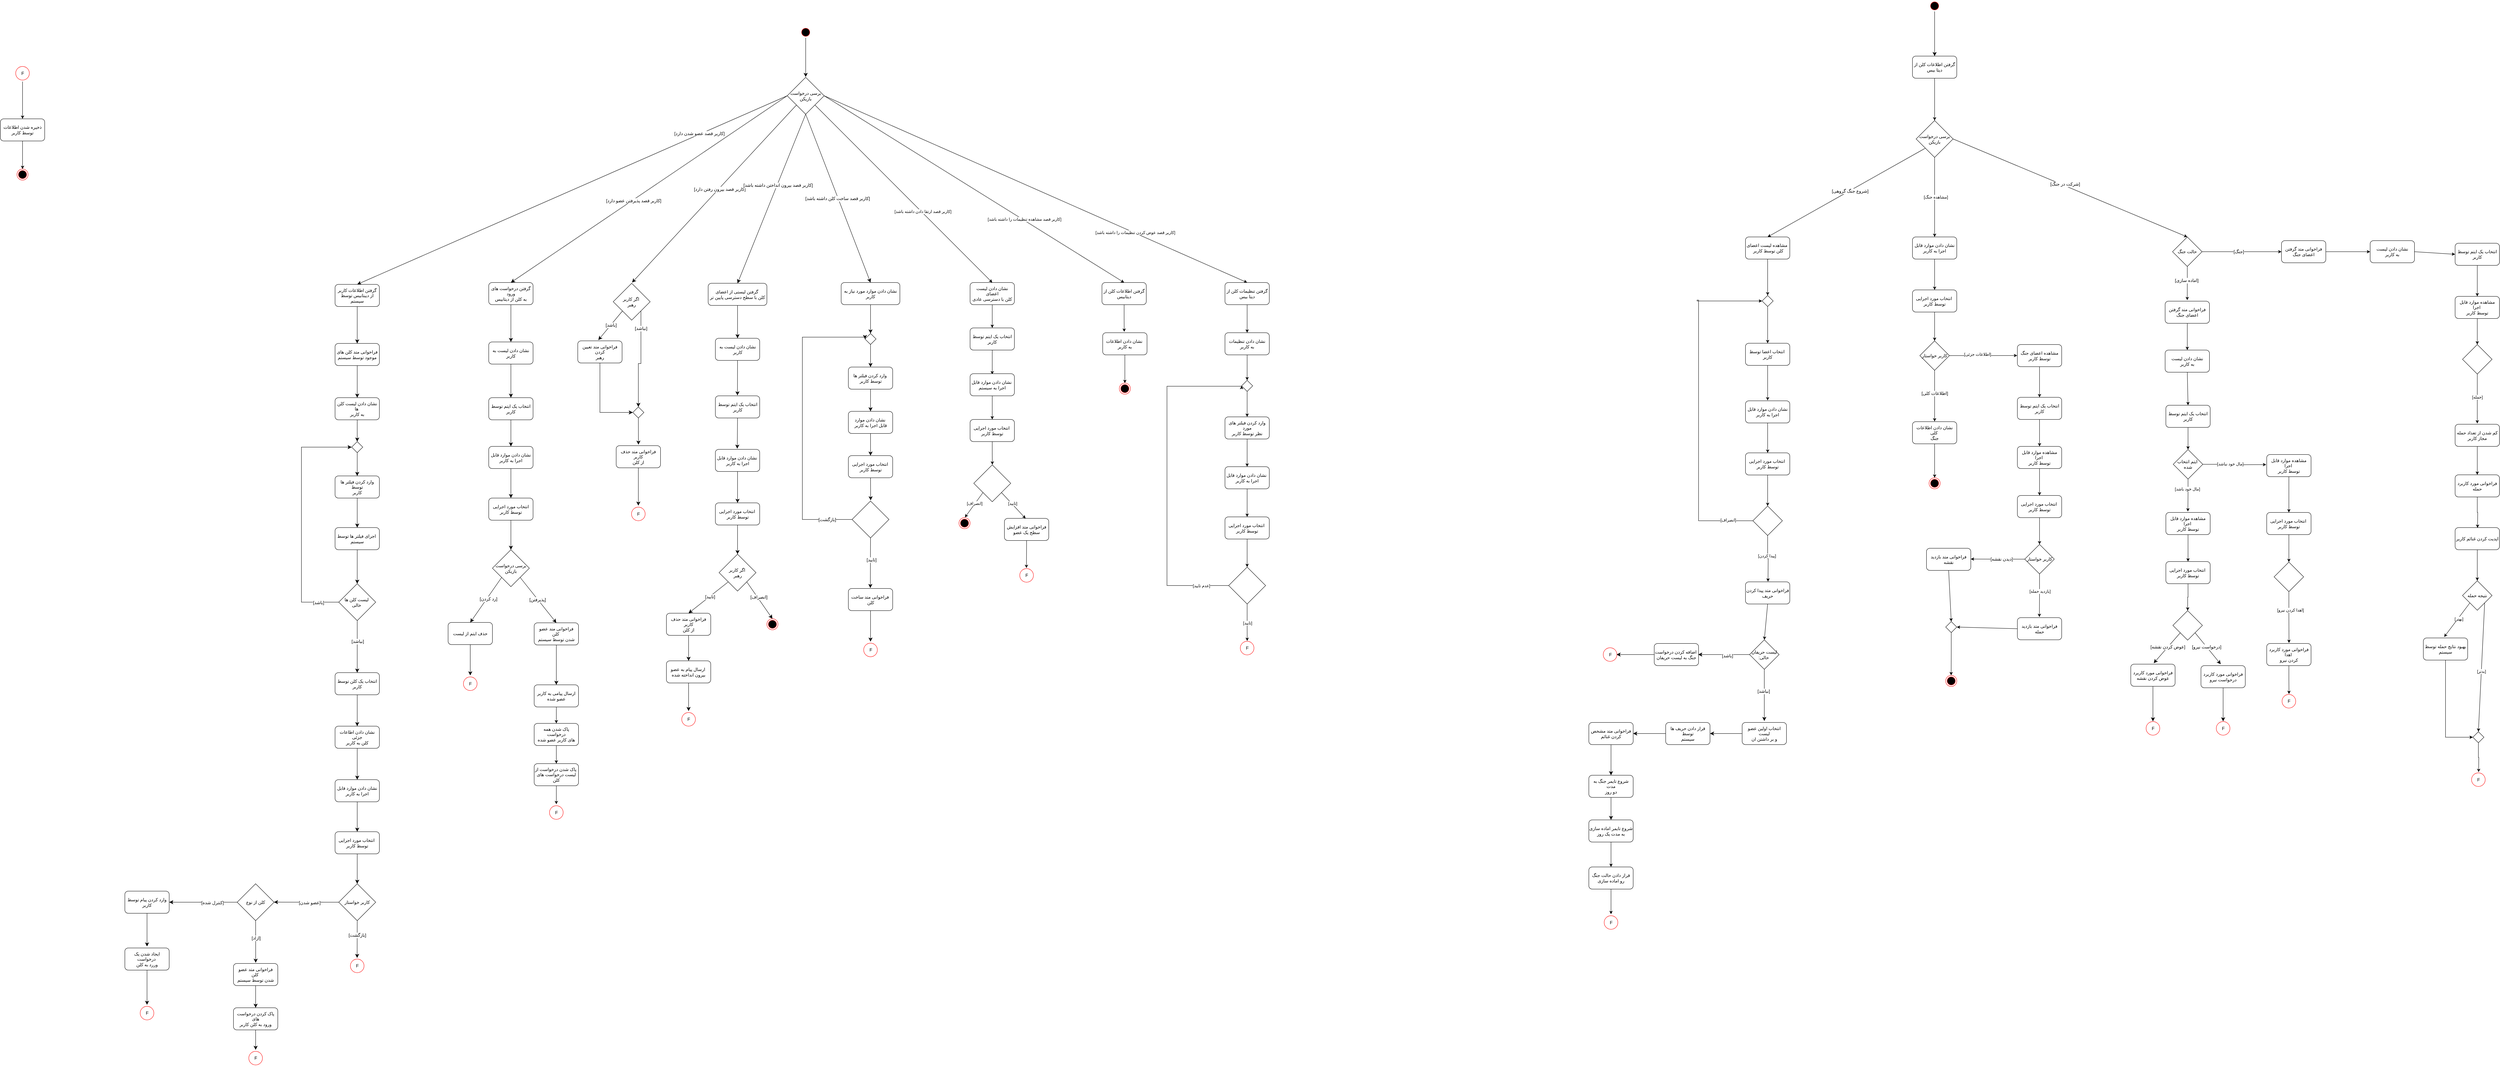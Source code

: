 <mxfile version="24.8.9" pages="4">
  <diagram id="P7tXlXwVU7sVLnKO-C5T" name="Page-4">
    <mxGraphModel dx="10568" dy="4220" grid="0" gridSize="10" guides="1" tooltips="1" connect="1" arrows="1" fold="1" page="0" pageScale="1" pageWidth="850" pageHeight="1100" math="0" shadow="0">
      <root>
        <mxCell id="0" />
        <mxCell id="1" parent="0" />
        <mxCell id="4_imBX2Cz6yqEPmf90R3-239" style="edgeStyle=orthogonalEdgeStyle;rounded=0;orthogonalLoop=1;jettySize=auto;html=1;exitX=0.5;exitY=1;exitDx=0;exitDy=0;entryX=0.5;entryY=0;entryDx=0;entryDy=0;" edge="1" parent="1" source="JlS-tcVNOVCzt9gDtFWv-1" target="4_imBX2Cz6yqEPmf90R3-238">
          <mxGeometry relative="1" as="geometry" />
        </mxCell>
        <mxCell id="JlS-tcVNOVCzt9gDtFWv-1" value="گرفتن اطلاعات کلن از&lt;div&gt;دیتا بیس&lt;/div&gt;" style="rounded=1;whiteSpace=wrap;html=1;" parent="1" vertex="1">
          <mxGeometry x="-299" y="-538" width="120" height="60" as="geometry" />
        </mxCell>
        <mxCell id="JlS-tcVNOVCzt9gDtFWv-10" style="edgeStyle=none;curved=1;rounded=0;orthogonalLoop=1;jettySize=auto;html=1;exitX=0.5;exitY=1;exitDx=0;exitDy=0;entryX=0.5;entryY=0;entryDx=0;entryDy=0;fontSize=12;startSize=8;endSize=8;" parent="1" source="JlS-tcVNOVCzt9gDtFWv-3" target="JlS-tcVNOVCzt9gDtFWv-1" edge="1">
          <mxGeometry relative="1" as="geometry" />
        </mxCell>
        <mxCell id="JlS-tcVNOVCzt9gDtFWv-3" value="" style="ellipse;html=1;shape=startState;fillColor=#000000;strokeColor=#ff0000;" parent="1" vertex="1">
          <mxGeometry x="-254" y="-689" width="30" height="30" as="geometry" />
        </mxCell>
        <mxCell id="JlS-tcVNOVCzt9gDtFWv-48" style="edgeStyle=none;curved=1;rounded=0;orthogonalLoop=1;jettySize=auto;html=1;exitX=0;exitY=0.5;exitDx=0;exitDy=0;fontSize=12;startSize=8;endSize=8;" parent="1" source="JlS-tcVNOVCzt9gDtFWv-46" edge="1">
          <mxGeometry relative="1" as="geometry">
            <mxPoint x="-879" y="1083.5" as="targetPoint" />
          </mxGeometry>
        </mxCell>
        <mxCell id="JlS-tcVNOVCzt9gDtFWv-49" value="[باشد]" style="edgeLabel;html=1;align=center;verticalAlign=middle;resizable=0;points=[];fontSize=12;" parent="JlS-tcVNOVCzt9gDtFWv-48" vertex="1" connectable="0">
          <mxGeometry x="-0.137" y="3" relative="1" as="geometry">
            <mxPoint as="offset" />
          </mxGeometry>
        </mxCell>
        <mxCell id="JlS-tcVNOVCzt9gDtFWv-50" style="edgeStyle=none;curved=1;rounded=0;orthogonalLoop=1;jettySize=auto;html=1;exitX=0.5;exitY=1;exitDx=0;exitDy=0;fontSize=12;startSize=8;endSize=8;" parent="1" source="JlS-tcVNOVCzt9gDtFWv-46" edge="1">
          <mxGeometry relative="1" as="geometry">
            <mxPoint x="-700" y="1263.5" as="targetPoint" />
          </mxGeometry>
        </mxCell>
        <mxCell id="JlS-tcVNOVCzt9gDtFWv-51" value="[نباشد]" style="edgeLabel;html=1;align=center;verticalAlign=middle;resizable=0;points=[];fontSize=12;" parent="JlS-tcVNOVCzt9gDtFWv-50" vertex="1" connectable="0">
          <mxGeometry x="-0.157" y="-2" relative="1" as="geometry">
            <mxPoint as="offset" />
          </mxGeometry>
        </mxCell>
        <mxCell id="JlS-tcVNOVCzt9gDtFWv-46" value="لیست حریفان&lt;div&gt;:خالی&amp;nbsp;&lt;/div&gt;" style="rhombus;whiteSpace=wrap;html=1;" parent="1" vertex="1">
          <mxGeometry x="-740" y="1043.5" width="80" height="80" as="geometry" />
        </mxCell>
        <mxCell id="JlS-tcVNOVCzt9gDtFWv-53" style="edgeStyle=none;curved=1;rounded=0;orthogonalLoop=1;jettySize=auto;html=1;exitX=0;exitY=0.5;exitDx=0;exitDy=0;fontSize=12;startSize=8;endSize=8;" parent="1" source="JlS-tcVNOVCzt9gDtFWv-52" edge="1">
          <mxGeometry relative="1" as="geometry">
            <mxPoint x="-1100" y="1083.5" as="targetPoint" />
          </mxGeometry>
        </mxCell>
        <mxCell id="JlS-tcVNOVCzt9gDtFWv-52" value="اضافه کردن درخواست&amp;nbsp;&lt;div&gt;جنگ به لیست حریفان&lt;/div&gt;" style="rounded=1;whiteSpace=wrap;html=1;" parent="1" vertex="1">
          <mxGeometry x="-998" y="1053.5" width="120" height="60" as="geometry" />
        </mxCell>
        <mxCell id="JlS-tcVNOVCzt9gDtFWv-57" style="edgeStyle=none;curved=1;rounded=0;orthogonalLoop=1;jettySize=auto;html=1;exitX=0;exitY=0.5;exitDx=0;exitDy=0;entryX=1;entryY=0.5;entryDx=0;entryDy=0;fontSize=12;startSize=8;endSize=8;" parent="1" source="JlS-tcVNOVCzt9gDtFWv-55" target="JlS-tcVNOVCzt9gDtFWv-56" edge="1">
          <mxGeometry relative="1" as="geometry" />
        </mxCell>
        <mxCell id="JlS-tcVNOVCzt9gDtFWv-55" value="انتخاب اولین عضو لیست&lt;div&gt;و بر داشتن ان&lt;/div&gt;" style="rounded=1;whiteSpace=wrap;html=1;" parent="1" vertex="1">
          <mxGeometry x="-760" y="1267.5" width="120" height="60" as="geometry" />
        </mxCell>
        <mxCell id="JlS-tcVNOVCzt9gDtFWv-59" style="edgeStyle=none;curved=1;rounded=0;orthogonalLoop=1;jettySize=auto;html=1;exitX=0;exitY=0.5;exitDx=0;exitDy=0;entryX=1;entryY=0.5;entryDx=0;entryDy=0;fontSize=12;startSize=8;endSize=8;" parent="1" source="JlS-tcVNOVCzt9gDtFWv-56" target="JlS-tcVNOVCzt9gDtFWv-58" edge="1">
          <mxGeometry relative="1" as="geometry" />
        </mxCell>
        <mxCell id="JlS-tcVNOVCzt9gDtFWv-56" value="قرار دادن حریف ها توسط&lt;div&gt;سیستم&lt;/div&gt;" style="rounded=1;whiteSpace=wrap;html=1;" parent="1" vertex="1">
          <mxGeometry x="-967" y="1267.5" width="120" height="60" as="geometry" />
        </mxCell>
        <mxCell id="JlS-tcVNOVCzt9gDtFWv-64" style="edgeStyle=none;curved=1;rounded=0;orthogonalLoop=1;jettySize=auto;html=1;exitX=0.5;exitY=1;exitDx=0;exitDy=0;entryX=0.5;entryY=0;entryDx=0;entryDy=0;fontSize=12;startSize=8;endSize=8;" parent="1" source="JlS-tcVNOVCzt9gDtFWv-58" target="JlS-tcVNOVCzt9gDtFWv-62" edge="1">
          <mxGeometry relative="1" as="geometry" />
        </mxCell>
        <mxCell id="JlS-tcVNOVCzt9gDtFWv-58" value="فراخوانی متد مشخص&lt;div&gt;کردن غنائم&lt;/div&gt;" style="rounded=1;whiteSpace=wrap;html=1;" parent="1" vertex="1">
          <mxGeometry x="-1175" y="1267.5" width="120" height="60" as="geometry" />
        </mxCell>
        <mxCell id="JlS-tcVNOVCzt9gDtFWv-66" style="edgeStyle=none;curved=1;rounded=0;orthogonalLoop=1;jettySize=auto;html=1;exitX=0.5;exitY=1;exitDx=0;exitDy=0;entryX=0.5;entryY=0;entryDx=0;entryDy=0;fontSize=12;startSize=8;endSize=8;" parent="1" source="JlS-tcVNOVCzt9gDtFWv-62" target="JlS-tcVNOVCzt9gDtFWv-65" edge="1">
          <mxGeometry relative="1" as="geometry" />
        </mxCell>
        <mxCell id="JlS-tcVNOVCzt9gDtFWv-62" value="شروع تایمر جنگ به مدت&lt;div&gt;دو روز&lt;/div&gt;" style="rounded=1;whiteSpace=wrap;html=1;" parent="1" vertex="1">
          <mxGeometry x="-1175" y="1410.5" width="120" height="60" as="geometry" />
        </mxCell>
        <mxCell id="4_imBX2Cz6yqEPmf90R3-317" style="edgeStyle=orthogonalEdgeStyle;rounded=0;orthogonalLoop=1;jettySize=auto;html=1;exitX=0.5;exitY=1;exitDx=0;exitDy=0;entryX=0.5;entryY=0;entryDx=0;entryDy=0;" edge="1" parent="1" source="JlS-tcVNOVCzt9gDtFWv-65" target="4_imBX2Cz6yqEPmf90R3-315">
          <mxGeometry relative="1" as="geometry" />
        </mxCell>
        <mxCell id="JlS-tcVNOVCzt9gDtFWv-65" value="شروع تایمر اماده سازی&lt;div&gt;به مدت یک روز&lt;/div&gt;" style="rounded=1;whiteSpace=wrap;html=1;" parent="1" vertex="1">
          <mxGeometry x="-1175" y="1531.5" width="120" height="60" as="geometry" />
        </mxCell>
        <mxCell id="IjE4_jWyMJvHRiWD0zq6-27" style="edgeStyle=none;curved=1;rounded=0;orthogonalLoop=1;jettySize=auto;html=1;exitX=0;exitY=1;exitDx=0;exitDy=0;fontSize=12;startSize=8;endSize=8;" parent="1" source="IjE4_jWyMJvHRiWD0zq6-25" edge="1">
          <mxGeometry relative="1" as="geometry">
            <mxPoint x="354.143" y="1106.786" as="targetPoint" />
          </mxGeometry>
        </mxCell>
        <mxCell id="IjE4_jWyMJvHRiWD0zq6-29" value="[عوض کردن نقشه]" style="edgeLabel;html=1;align=center;verticalAlign=middle;resizable=0;points=[];fontSize=12;" parent="IjE4_jWyMJvHRiWD0zq6-27" vertex="1" connectable="0">
          <mxGeometry x="-0.058" y="-1" relative="1" as="geometry">
            <mxPoint as="offset" />
          </mxGeometry>
        </mxCell>
        <mxCell id="IjE4_jWyMJvHRiWD0zq6-28" style="edgeStyle=none;curved=1;rounded=0;orthogonalLoop=1;jettySize=auto;html=1;exitX=1;exitY=1;exitDx=0;exitDy=0;fontSize=12;startSize=8;endSize=8;" parent="1" source="IjE4_jWyMJvHRiWD0zq6-25" edge="1">
          <mxGeometry relative="1" as="geometry">
            <mxPoint x="535.571" y="1109.643" as="targetPoint" />
          </mxGeometry>
        </mxCell>
        <mxCell id="IjE4_jWyMJvHRiWD0zq6-30" value="[درخواست نیرو]" style="edgeLabel;html=1;align=center;verticalAlign=middle;resizable=0;points=[];fontSize=12;" parent="IjE4_jWyMJvHRiWD0zq6-28" vertex="1" connectable="0">
          <mxGeometry x="-0.108" relative="1" as="geometry">
            <mxPoint as="offset" />
          </mxGeometry>
        </mxCell>
        <mxCell id="IjE4_jWyMJvHRiWD0zq6-25" value="" style="rhombus;whiteSpace=wrap;html=1;" parent="1" vertex="1">
          <mxGeometry x="406" y="964.5" width="80" height="80" as="geometry" />
        </mxCell>
        <mxCell id="IjE4_jWyMJvHRiWD0zq6-33" style="edgeStyle=none;curved=1;rounded=0;orthogonalLoop=1;jettySize=auto;html=1;exitX=0.5;exitY=1;exitDx=0;exitDy=0;entryX=0.5;entryY=0;entryDx=0;entryDy=0;fontSize=12;startSize=8;endSize=8;" parent="1" source="IjE4_jWyMJvHRiWD0zq6-31" edge="1">
          <mxGeometry relative="1" as="geometry">
            <mxPoint x="352" y="1264.5" as="targetPoint" />
          </mxGeometry>
        </mxCell>
        <mxCell id="IjE4_jWyMJvHRiWD0zq6-31" value="فراخوانی مورد کاربرد&lt;div&gt;عوض کردن نقشه&lt;/div&gt;" style="rounded=1;whiteSpace=wrap;html=1;" parent="1" vertex="1">
          <mxGeometry x="292" y="1109.5" width="120" height="60" as="geometry" />
        </mxCell>
        <mxCell id="IjE4_jWyMJvHRiWD0zq6-37" style="edgeStyle=none;curved=1;rounded=0;orthogonalLoop=1;jettySize=auto;html=1;exitX=0.5;exitY=1;exitDx=0;exitDy=0;entryX=0.5;entryY=0;entryDx=0;entryDy=0;fontSize=12;startSize=8;endSize=8;" parent="1" source="IjE4_jWyMJvHRiWD0zq6-34" edge="1">
          <mxGeometry relative="1" as="geometry">
            <mxPoint x="542" y="1264.5" as="targetPoint" />
          </mxGeometry>
        </mxCell>
        <mxCell id="IjE4_jWyMJvHRiWD0zq6-34" value="فراخوانی مورد کاربرد درخواست نیرو" style="rounded=1;whiteSpace=wrap;html=1;" parent="1" vertex="1">
          <mxGeometry x="482" y="1113.5" width="120" height="60" as="geometry" />
        </mxCell>
        <mxCell id="4_imBX2Cz6yqEPmf90R3-8" style="edgeStyle=none;curved=1;rounded=0;orthogonalLoop=1;jettySize=auto;html=1;exitX=0.5;exitY=1;exitDx=0;exitDy=0;entryX=0.5;entryY=0;entryDx=0;entryDy=0;fontSize=12;startSize=8;endSize=8;" edge="1" parent="1" source="4_imBX2Cz6yqEPmf90R3-1">
          <mxGeometry relative="1" as="geometry">
            <mxPoint x="-3295" y="-481.5" as="targetPoint" />
          </mxGeometry>
        </mxCell>
        <mxCell id="4_imBX2Cz6yqEPmf90R3-1" value="" style="ellipse;html=1;shape=startState;fillColor=#000000;strokeColor=#ff0000;" vertex="1" parent="1">
          <mxGeometry x="-3310" y="-617.5" width="30" height="30" as="geometry" />
        </mxCell>
        <mxCell id="4_imBX2Cz6yqEPmf90R3-11" style="edgeStyle=none;curved=1;rounded=0;orthogonalLoop=1;jettySize=auto;html=1;exitX=0;exitY=0.5;exitDx=0;exitDy=0;entryX=0.5;entryY=0;entryDx=0;entryDy=0;fontSize=12;startSize=8;endSize=8;" edge="1" parent="1" source="4_imBX2Cz6yqEPmf90R3-3" target="4_imBX2Cz6yqEPmf90R3-10">
          <mxGeometry relative="1" as="geometry" />
        </mxCell>
        <mxCell id="4_imBX2Cz6yqEPmf90R3-12" value="[کاربر قصد عضو شدن دارد]" style="edgeLabel;html=1;align=center;verticalAlign=middle;resizable=0;points=[];fontSize=12;" vertex="1" connectable="0" parent="4_imBX2Cz6yqEPmf90R3-11">
          <mxGeometry x="-0.592" y="-2" relative="1" as="geometry">
            <mxPoint as="offset" />
          </mxGeometry>
        </mxCell>
        <mxCell id="4_imBX2Cz6yqEPmf90R3-80" style="edgeStyle=none;curved=1;rounded=0;orthogonalLoop=1;jettySize=auto;html=1;exitX=0;exitY=0.5;exitDx=0;exitDy=0;entryX=0.5;entryY=0;entryDx=0;entryDy=0;fontSize=12;startSize=8;endSize=8;" edge="1" parent="1" source="4_imBX2Cz6yqEPmf90R3-3" target="4_imBX2Cz6yqEPmf90R3-79">
          <mxGeometry relative="1" as="geometry" />
        </mxCell>
        <mxCell id="4_imBX2Cz6yqEPmf90R3-81" value="[کاربر قصد پذیرفتن عضو دارد]" style="edgeLabel;html=1;align=center;verticalAlign=middle;resizable=0;points=[];fontSize=12;" vertex="1" connectable="0" parent="4_imBX2Cz6yqEPmf90R3-80">
          <mxGeometry x="0.116" y="2" relative="1" as="geometry">
            <mxPoint as="offset" />
          </mxGeometry>
        </mxCell>
        <mxCell id="4_imBX2Cz6yqEPmf90R3-106" style="edgeStyle=none;curved=1;rounded=0;orthogonalLoop=1;jettySize=auto;html=1;exitX=0;exitY=1;exitDx=0;exitDy=0;entryX=0.5;entryY=0;entryDx=0;entryDy=0;fontSize=12;startSize=8;endSize=8;" edge="1" parent="1" source="4_imBX2Cz6yqEPmf90R3-3">
          <mxGeometry relative="1" as="geometry">
            <mxPoint x="-3765" y="75.5" as="targetPoint" />
          </mxGeometry>
        </mxCell>
        <mxCell id="4_imBX2Cz6yqEPmf90R3-107" value="[کاربر قصد بیرون رفتن دارد]" style="edgeLabel;html=1;align=center;verticalAlign=middle;resizable=0;points=[];fontSize=12;" vertex="1" connectable="0" parent="4_imBX2Cz6yqEPmf90R3-106">
          <mxGeometry x="-0.059" y="2" relative="1" as="geometry">
            <mxPoint as="offset" />
          </mxGeometry>
        </mxCell>
        <mxCell id="4_imBX2Cz6yqEPmf90R3-126" style="edgeStyle=none;curved=1;rounded=0;orthogonalLoop=1;jettySize=auto;html=1;exitX=0.5;exitY=1;exitDx=0;exitDy=0;fontSize=12;startSize=8;endSize=8;entryX=0.5;entryY=0;entryDx=0;entryDy=0;" edge="1" parent="1" source="4_imBX2Cz6yqEPmf90R3-3" target="4_imBX2Cz6yqEPmf90R3-129">
          <mxGeometry relative="1" as="geometry">
            <mxPoint x="-3513" y="-27.5" as="targetPoint" />
          </mxGeometry>
        </mxCell>
        <mxCell id="4_imBX2Cz6yqEPmf90R3-127" value="[کاربر قصد بیرون انداختن داشته باشد]" style="edgeLabel;html=1;align=center;verticalAlign=middle;resizable=0;points=[];fontSize=12;" vertex="1" connectable="0" parent="4_imBX2Cz6yqEPmf90R3-126">
          <mxGeometry x="-0.165" y="2" relative="1" as="geometry">
            <mxPoint as="offset" />
          </mxGeometry>
        </mxCell>
        <mxCell id="4_imBX2Cz6yqEPmf90R3-152" style="edgeStyle=none;curved=1;rounded=0;orthogonalLoop=1;jettySize=auto;html=1;exitX=0.5;exitY=1;exitDx=0;exitDy=0;fontSize=12;startSize=8;endSize=8;entryX=0.5;entryY=0;entryDx=0;entryDy=0;" edge="1" parent="1" source="4_imBX2Cz6yqEPmf90R3-3" target="4_imBX2Cz6yqEPmf90R3-153">
          <mxGeometry relative="1" as="geometry">
            <mxPoint x="-3120" y="40.167" as="targetPoint" />
          </mxGeometry>
        </mxCell>
        <mxCell id="4_imBX2Cz6yqEPmf90R3-154" value="[کاربر قصد ساخت کلن داشته باشد]" style="edgeLabel;html=1;align=center;verticalAlign=middle;resizable=0;points=[];fontSize=12;" vertex="1" connectable="0" parent="4_imBX2Cz6yqEPmf90R3-152">
          <mxGeometry x="-0.004" y="-2" relative="1" as="geometry">
            <mxPoint as="offset" />
          </mxGeometry>
        </mxCell>
        <mxCell id="4_imBX2Cz6yqEPmf90R3-177" style="rounded=0;orthogonalLoop=1;jettySize=auto;html=1;exitX=1;exitY=1;exitDx=0;exitDy=0;entryX=0.5;entryY=0;entryDx=0;entryDy=0;" edge="1" parent="1" source="4_imBX2Cz6yqEPmf90R3-3" target="4_imBX2Cz6yqEPmf90R3-176">
          <mxGeometry relative="1" as="geometry" />
        </mxCell>
        <mxCell id="4_imBX2Cz6yqEPmf90R3-178" value="[کاربر &lt;span style=&quot;white-space-collapse: preserve;&quot;&gt;قصد ارتقا دادن داشته باشد]&lt;/span&gt;" style="edgeLabel;html=1;align=center;verticalAlign=middle;resizable=0;points=[];" vertex="1" connectable="0" parent="4_imBX2Cz6yqEPmf90R3-177">
          <mxGeometry x="0.206" y="3" relative="1" as="geometry">
            <mxPoint as="offset" />
          </mxGeometry>
        </mxCell>
        <mxCell id="4_imBX2Cz6yqEPmf90R3-195" style="rounded=0;orthogonalLoop=1;jettySize=auto;html=1;exitX=1;exitY=0.5;exitDx=0;exitDy=0;entryX=0.5;entryY=0;entryDx=0;entryDy=0;" edge="1" parent="1" source="4_imBX2Cz6yqEPmf90R3-3" target="4_imBX2Cz6yqEPmf90R3-198">
          <mxGeometry relative="1" as="geometry">
            <mxPoint x="-2398.333" y="61.5" as="targetPoint" />
          </mxGeometry>
        </mxCell>
        <mxCell id="4_imBX2Cz6yqEPmf90R3-196" value="[کاربر قصد مشاهده تنظیمات را داشته باشد]" style="edgeLabel;html=1;align=center;verticalAlign=middle;resizable=0;points=[];" vertex="1" connectable="0" parent="4_imBX2Cz6yqEPmf90R3-195">
          <mxGeometry x="0.331" y="3" relative="1" as="geometry">
            <mxPoint as="offset" />
          </mxGeometry>
        </mxCell>
        <mxCell id="4_imBX2Cz6yqEPmf90R3-208" style="rounded=0;orthogonalLoop=1;jettySize=auto;html=1;exitX=1;exitY=0.5;exitDx=0;exitDy=0;entryX=0.5;entryY=0;entryDx=0;entryDy=0;" edge="1" parent="1" source="4_imBX2Cz6yqEPmf90R3-3" target="4_imBX2Cz6yqEPmf90R3-209">
          <mxGeometry relative="1" as="geometry">
            <mxPoint x="-2101.667" y="68.167" as="targetPoint" />
          </mxGeometry>
        </mxCell>
        <mxCell id="4_imBX2Cz6yqEPmf90R3-210" value="[کاربر قصد عوض کردن تنظیمات را داشته باشد]" style="edgeLabel;html=1;align=center;verticalAlign=middle;resizable=0;points=[];" vertex="1" connectable="0" parent="4_imBX2Cz6yqEPmf90R3-208">
          <mxGeometry x="0.469" y="1" relative="1" as="geometry">
            <mxPoint y="-1" as="offset" />
          </mxGeometry>
        </mxCell>
        <mxCell id="4_imBX2Cz6yqEPmf90R3-3" value="برسی درخواست&lt;div&gt;بازیکن&lt;/div&gt;" style="rhombus;whiteSpace=wrap;html=1;" vertex="1" parent="1">
          <mxGeometry x="-3345" y="-480.5" width="100" height="100" as="geometry" />
        </mxCell>
        <mxCell id="4_imBX2Cz6yqEPmf90R3-14" style="edgeStyle=none;curved=1;rounded=0;orthogonalLoop=1;jettySize=auto;html=1;exitX=0.5;exitY=1;exitDx=0;exitDy=0;entryX=0.5;entryY=0;entryDx=0;entryDy=0;fontSize=12;startSize=8;endSize=8;" edge="1" parent="1" source="4_imBX2Cz6yqEPmf90R3-10" target="4_imBX2Cz6yqEPmf90R3-13">
          <mxGeometry relative="1" as="geometry" />
        </mxCell>
        <mxCell id="4_imBX2Cz6yqEPmf90R3-10" value="گرفتن اطلاعات کاربر&lt;div&gt;از دیبتابیس توسط سیستم&lt;/div&gt;" style="rounded=1;whiteSpace=wrap;html=1;" vertex="1" parent="1">
          <mxGeometry x="-4569" y="80.5" width="120" height="60" as="geometry" />
        </mxCell>
        <mxCell id="4_imBX2Cz6yqEPmf90R3-39" style="edgeStyle=none;curved=1;rounded=0;orthogonalLoop=1;jettySize=auto;html=1;exitX=0.5;exitY=1;exitDx=0;exitDy=0;entryX=0.5;entryY=0;entryDx=0;entryDy=0;fontSize=12;startSize=8;endSize=8;" edge="1" parent="1" source="4_imBX2Cz6yqEPmf90R3-13" target="4_imBX2Cz6yqEPmf90R3-15">
          <mxGeometry relative="1" as="geometry" />
        </mxCell>
        <mxCell id="4_imBX2Cz6yqEPmf90R3-13" value="فراخوانی متد کلن های&lt;div&gt;موجود توسط سیستم&lt;/div&gt;" style="rounded=1;whiteSpace=wrap;html=1;" vertex="1" parent="1">
          <mxGeometry x="-4569" y="240.5" width="120" height="60" as="geometry" />
        </mxCell>
        <mxCell id="4_imBX2Cz6yqEPmf90R3-40" style="edgeStyle=none;curved=1;rounded=0;orthogonalLoop=1;jettySize=auto;html=1;exitX=0.5;exitY=1;exitDx=0;exitDy=0;entryX=0.5;entryY=0;entryDx=0;entryDy=0;fontSize=12;startSize=8;endSize=8;" edge="1" parent="1" source="4_imBX2Cz6yqEPmf90R3-15" target="4_imBX2Cz6yqEPmf90R3-32">
          <mxGeometry relative="1" as="geometry" />
        </mxCell>
        <mxCell id="4_imBX2Cz6yqEPmf90R3-15" value="نشان دادن لیست کلن ها&amp;nbsp;&lt;div&gt;به کاربر&lt;/div&gt;" style="rounded=1;whiteSpace=wrap;html=1;" vertex="1" parent="1">
          <mxGeometry x="-4569" y="387.5" width="120" height="60" as="geometry" />
        </mxCell>
        <mxCell id="4_imBX2Cz6yqEPmf90R3-42" style="edgeStyle=none;curved=1;rounded=0;orthogonalLoop=1;jettySize=auto;html=1;exitX=0.5;exitY=1;exitDx=0;exitDy=0;entryX=0.5;entryY=0;entryDx=0;entryDy=0;fontSize=12;startSize=8;endSize=8;" edge="1" parent="1" source="4_imBX2Cz6yqEPmf90R3-17" target="4_imBX2Cz6yqEPmf90R3-20">
          <mxGeometry relative="1" as="geometry" />
        </mxCell>
        <mxCell id="4_imBX2Cz6yqEPmf90R3-17" value="وارد کردن فیلتر ها توسط&lt;div&gt;کاربر&lt;/div&gt;" style="rounded=1;whiteSpace=wrap;html=1;" vertex="1" parent="1">
          <mxGeometry x="-4569" y="599.5" width="120" height="60" as="geometry" />
        </mxCell>
        <mxCell id="4_imBX2Cz6yqEPmf90R3-27" style="edgeStyle=none;curved=1;rounded=0;orthogonalLoop=1;jettySize=auto;html=1;exitX=0.5;exitY=1;exitDx=0;exitDy=0;entryX=0.5;entryY=0;entryDx=0;entryDy=0;fontSize=12;startSize=8;endSize=8;" edge="1" parent="1" source="4_imBX2Cz6yqEPmf90R3-20">
          <mxGeometry relative="1" as="geometry">
            <mxPoint x="-4509.0" y="891.5" as="targetPoint" />
          </mxGeometry>
        </mxCell>
        <mxCell id="4_imBX2Cz6yqEPmf90R3-20" value="اجرای فیلتر ها توسط&amp;nbsp;&lt;div&gt;سیستم&lt;/div&gt;" style="rounded=1;whiteSpace=wrap;html=1;" vertex="1" parent="1">
          <mxGeometry x="-4569" y="739.5" width="120" height="60" as="geometry" />
        </mxCell>
        <mxCell id="4_imBX2Cz6yqEPmf90R3-47" style="edgeStyle=none;curved=1;rounded=0;orthogonalLoop=1;jettySize=auto;html=1;exitX=0.5;exitY=1;exitDx=0;exitDy=0;entryX=0.5;entryY=0;entryDx=0;entryDy=0;fontSize=12;startSize=8;endSize=8;" edge="1" parent="1" source="4_imBX2Cz6yqEPmf90R3-21" target="4_imBX2Cz6yqEPmf90R3-46">
          <mxGeometry relative="1" as="geometry" />
        </mxCell>
        <mxCell id="4_imBX2Cz6yqEPmf90R3-21" value="انتخاب یک کلن توسط&lt;div&gt;کاربر&lt;/div&gt;" style="rounded=1;whiteSpace=wrap;html=1;" vertex="1" parent="1">
          <mxGeometry x="-4569" y="1132.5" width="120" height="60" as="geometry" />
        </mxCell>
        <mxCell id="4_imBX2Cz6yqEPmf90R3-44" style="edgeStyle=none;curved=1;rounded=0;orthogonalLoop=1;jettySize=auto;html=1;exitX=0.5;exitY=1;exitDx=0;exitDy=0;entryX=0.5;entryY=0;entryDx=0;entryDy=0;fontSize=12;startSize=8;endSize=8;" edge="1" parent="1" source="4_imBX2Cz6yqEPmf90R3-23" target="4_imBX2Cz6yqEPmf90R3-24">
          <mxGeometry relative="1" as="geometry" />
        </mxCell>
        <mxCell id="4_imBX2Cz6yqEPmf90R3-23" value="نشان دادن موارد قابل&lt;div&gt;اجرا به کاربر&lt;/div&gt;" style="rounded=1;whiteSpace=wrap;html=1;" vertex="1" parent="1">
          <mxGeometry x="-4569" y="1422.5" width="120" height="60" as="geometry" />
        </mxCell>
        <mxCell id="4_imBX2Cz6yqEPmf90R3-48" style="edgeStyle=none;curved=1;rounded=0;orthogonalLoop=1;jettySize=auto;html=1;exitX=0.5;exitY=1;exitDx=0;exitDy=0;entryX=0.5;entryY=0;entryDx=0;entryDy=0;fontSize=12;startSize=8;endSize=8;" edge="1" parent="1" source="4_imBX2Cz6yqEPmf90R3-24" target="4_imBX2Cz6yqEPmf90R3-45">
          <mxGeometry relative="1" as="geometry" />
        </mxCell>
        <mxCell id="4_imBX2Cz6yqEPmf90R3-24" value="انتخاب مورد اجرایی&amp;nbsp;&lt;div&gt;توسط کاربر&lt;/div&gt;" style="rounded=1;whiteSpace=wrap;html=1;" vertex="1" parent="1">
          <mxGeometry x="-4569" y="1563.5" width="120" height="60" as="geometry" />
        </mxCell>
        <mxCell id="4_imBX2Cz6yqEPmf90R3-30" style="edgeStyle=none;curved=1;rounded=0;orthogonalLoop=1;jettySize=auto;html=1;exitX=0.5;exitY=1;exitDx=0;exitDy=0;entryX=0.5;entryY=0;entryDx=0;entryDy=0;fontSize=12;startSize=8;endSize=8;" edge="1" parent="1" source="4_imBX2Cz6yqEPmf90R3-28" target="4_imBX2Cz6yqEPmf90R3-21">
          <mxGeometry relative="1" as="geometry" />
        </mxCell>
        <mxCell id="4_imBX2Cz6yqEPmf90R3-31" value="[نباشد]" style="edgeLabel;html=1;align=center;verticalAlign=middle;resizable=0;points=[];fontSize=12;" vertex="1" connectable="0" parent="4_imBX2Cz6yqEPmf90R3-30">
          <mxGeometry x="-0.199" y="1" relative="1" as="geometry">
            <mxPoint as="offset" />
          </mxGeometry>
        </mxCell>
        <mxCell id="4_imBX2Cz6yqEPmf90R3-35" style="edgeStyle=orthogonalEdgeStyle;rounded=0;orthogonalLoop=1;jettySize=auto;html=1;exitX=0;exitY=0.5;exitDx=0;exitDy=0;fontSize=12;startSize=8;endSize=8;entryX=0;entryY=0.5;entryDx=0;entryDy=0;" edge="1" parent="1" source="4_imBX2Cz6yqEPmf90R3-28" target="4_imBX2Cz6yqEPmf90R3-32">
          <mxGeometry relative="1" as="geometry">
            <mxPoint x="-4757" y="521.5" as="targetPoint" />
            <Array as="points">
              <mxPoint x="-4660" y="941.5" />
              <mxPoint x="-4660" y="521.5" />
              <mxPoint x="-4524" y="521.5" />
            </Array>
          </mxGeometry>
        </mxCell>
        <mxCell id="4_imBX2Cz6yqEPmf90R3-38" value="[باشد]" style="edgeLabel;html=1;align=center;verticalAlign=middle;resizable=0;points=[];fontSize=12;" vertex="1" connectable="0" parent="4_imBX2Cz6yqEPmf90R3-35">
          <mxGeometry x="-0.831" y="1" relative="1" as="geometry">
            <mxPoint as="offset" />
          </mxGeometry>
        </mxCell>
        <mxCell id="4_imBX2Cz6yqEPmf90R3-28" value="لیست کلن ها&amp;nbsp;&lt;div&gt;خالی&amp;nbsp;&lt;/div&gt;" style="rhombus;whiteSpace=wrap;html=1;" vertex="1" parent="1">
          <mxGeometry x="-4559" y="891.5" width="100" height="100" as="geometry" />
        </mxCell>
        <mxCell id="4_imBX2Cz6yqEPmf90R3-41" style="edgeStyle=none;curved=1;rounded=0;orthogonalLoop=1;jettySize=auto;html=1;exitX=0.5;exitY=1;exitDx=0;exitDy=0;entryX=0.5;entryY=0;entryDx=0;entryDy=0;fontSize=12;startSize=8;endSize=8;" edge="1" parent="1" source="4_imBX2Cz6yqEPmf90R3-32" target="4_imBX2Cz6yqEPmf90R3-17">
          <mxGeometry relative="1" as="geometry" />
        </mxCell>
        <mxCell id="4_imBX2Cz6yqEPmf90R3-32" value="" style="rhombus;" vertex="1" parent="1">
          <mxGeometry x="-4524" y="506.5" width="30" height="30" as="geometry" />
        </mxCell>
        <mxCell id="4_imBX2Cz6yqEPmf90R3-51" style="edgeStyle=none;curved=1;rounded=0;orthogonalLoop=1;jettySize=auto;html=1;exitX=0.5;exitY=1;exitDx=0;exitDy=0;fontSize=12;startSize=8;endSize=8;" edge="1" parent="1" source="4_imBX2Cz6yqEPmf90R3-45">
          <mxGeometry relative="1" as="geometry">
            <mxPoint x="-4509.25" y="1905.5" as="targetPoint" />
          </mxGeometry>
        </mxCell>
        <mxCell id="4_imBX2Cz6yqEPmf90R3-53" value="[بازگشت]" style="edgeLabel;html=1;align=center;verticalAlign=middle;resizable=0;points=[];fontSize=12;" vertex="1" connectable="0" parent="4_imBX2Cz6yqEPmf90R3-51">
          <mxGeometry x="-0.213" relative="1" as="geometry">
            <mxPoint as="offset" />
          </mxGeometry>
        </mxCell>
        <mxCell id="4_imBX2Cz6yqEPmf90R3-55" style="edgeStyle=none;curved=1;rounded=0;orthogonalLoop=1;jettySize=auto;html=1;exitX=0;exitY=0.5;exitDx=0;exitDy=0;fontSize=12;startSize=8;endSize=8;" edge="1" parent="1" source="4_imBX2Cz6yqEPmf90R3-45">
          <mxGeometry relative="1" as="geometry">
            <mxPoint x="-4734.368" y="1754.289" as="targetPoint" />
          </mxGeometry>
        </mxCell>
        <mxCell id="4_imBX2Cz6yqEPmf90R3-56" value="[عضو شدن]" style="edgeLabel;html=1;align=center;verticalAlign=middle;resizable=0;points=[];fontSize=12;" vertex="1" connectable="0" parent="4_imBX2Cz6yqEPmf90R3-55">
          <mxGeometry x="-0.092" y="1" relative="1" as="geometry">
            <mxPoint as="offset" />
          </mxGeometry>
        </mxCell>
        <mxCell id="4_imBX2Cz6yqEPmf90R3-45" value="کاربر خواستار" style="rhombus;whiteSpace=wrap;html=1;" vertex="1" parent="1">
          <mxGeometry x="-4559" y="1704.5" width="100" height="100" as="geometry" />
        </mxCell>
        <mxCell id="4_imBX2Cz6yqEPmf90R3-49" style="edgeStyle=none;curved=1;rounded=0;orthogonalLoop=1;jettySize=auto;html=1;exitX=0.5;exitY=1;exitDx=0;exitDy=0;entryX=0.5;entryY=0;entryDx=0;entryDy=0;fontSize=12;startSize=8;endSize=8;" edge="1" parent="1" source="4_imBX2Cz6yqEPmf90R3-46" target="4_imBX2Cz6yqEPmf90R3-23">
          <mxGeometry relative="1" as="geometry" />
        </mxCell>
        <mxCell id="4_imBX2Cz6yqEPmf90R3-46" value="نشان دادن اطاعات جزئی&lt;div&gt;کلن به کاربر&lt;/div&gt;" style="rounded=1;whiteSpace=wrap;html=1;" vertex="1" parent="1">
          <mxGeometry x="-4569" y="1277.5" width="120" height="60" as="geometry" />
        </mxCell>
        <mxCell id="4_imBX2Cz6yqEPmf90R3-58" style="edgeStyle=none;curved=1;rounded=0;orthogonalLoop=1;jettySize=auto;html=1;exitX=0.5;exitY=1;exitDx=0;exitDy=0;fontSize=12;startSize=8;endSize=8;" edge="1" parent="1" source="4_imBX2Cz6yqEPmf90R3-57">
          <mxGeometry relative="1" as="geometry">
            <mxPoint x="-4783.842" y="1918.5" as="targetPoint" />
          </mxGeometry>
        </mxCell>
        <mxCell id="4_imBX2Cz6yqEPmf90R3-59" value="[ازاد]" style="edgeLabel;html=1;align=center;verticalAlign=middle;resizable=0;points=[];fontSize=12;" vertex="1" connectable="0" parent="4_imBX2Cz6yqEPmf90R3-58">
          <mxGeometry x="-0.163" y="1" relative="1" as="geometry">
            <mxPoint as="offset" />
          </mxGeometry>
        </mxCell>
        <mxCell id="4_imBX2Cz6yqEPmf90R3-68" style="edgeStyle=none;curved=1;rounded=0;orthogonalLoop=1;jettySize=auto;html=1;exitX=0;exitY=0.5;exitDx=0;exitDy=0;fontSize=12;startSize=8;endSize=8;" edge="1" parent="1" source="4_imBX2Cz6yqEPmf90R3-57">
          <mxGeometry relative="1" as="geometry">
            <mxPoint x="-5018" y="1754.5" as="targetPoint" />
          </mxGeometry>
        </mxCell>
        <mxCell id="4_imBX2Cz6yqEPmf90R3-69" value="[کنترل شده]" style="edgeLabel;html=1;align=center;verticalAlign=middle;resizable=0;points=[];fontSize=12;" vertex="1" connectable="0" parent="4_imBX2Cz6yqEPmf90R3-68">
          <mxGeometry x="-0.27" y="1" relative="1" as="geometry">
            <mxPoint as="offset" />
          </mxGeometry>
        </mxCell>
        <mxCell id="4_imBX2Cz6yqEPmf90R3-57" value="کلن از نوع" style="rhombus;whiteSpace=wrap;html=1;" vertex="1" parent="1">
          <mxGeometry x="-4834" y="1704.5" width="100" height="100" as="geometry" />
        </mxCell>
        <mxCell id="4_imBX2Cz6yqEPmf90R3-62" style="edgeStyle=none;curved=1;rounded=0;orthogonalLoop=1;jettySize=auto;html=1;exitX=0.5;exitY=1;exitDx=0;exitDy=0;entryX=0.5;entryY=0;entryDx=0;entryDy=0;fontSize=12;startSize=8;endSize=8;" edge="1" parent="1" source="4_imBX2Cz6yqEPmf90R3-60" target="4_imBX2Cz6yqEPmf90R3-61">
          <mxGeometry relative="1" as="geometry" />
        </mxCell>
        <mxCell id="4_imBX2Cz6yqEPmf90R3-60" value="فراخوانی متد عضو کلن&amp;nbsp;&lt;div&gt;شدن توسط سیستم&lt;/div&gt;" style="rounded=1;whiteSpace=wrap;html=1;" vertex="1" parent="1">
          <mxGeometry x="-4844" y="1920.5" width="120" height="60" as="geometry" />
        </mxCell>
        <mxCell id="4_imBX2Cz6yqEPmf90R3-65" style="edgeStyle=none;curved=1;rounded=0;orthogonalLoop=1;jettySize=auto;html=1;exitX=0.5;exitY=1;exitDx=0;exitDy=0;entryX=0.5;entryY=0;entryDx=0;entryDy=0;fontSize=12;startSize=8;endSize=8;" edge="1" parent="1" source="4_imBX2Cz6yqEPmf90R3-61" target="4_imBX2Cz6yqEPmf90R3-64">
          <mxGeometry relative="1" as="geometry" />
        </mxCell>
        <mxCell id="4_imBX2Cz6yqEPmf90R3-61" value="پاک کردن درخواست های&lt;div&gt;ورود به کلن کاربر&lt;/div&gt;" style="rounded=1;whiteSpace=wrap;html=1;" vertex="1" parent="1">
          <mxGeometry x="-4844" y="2040.5" width="120" height="60" as="geometry" />
        </mxCell>
        <mxCell id="4_imBX2Cz6yqEPmf90R3-64" value="F" style="ellipse;html=1;shape=startState;fillColor=#FFFFFF;strokeColor=#ff0000;" vertex="1" parent="1">
          <mxGeometry x="-4806.5" y="2154.5" width="45" height="45" as="geometry" />
        </mxCell>
        <mxCell id="4_imBX2Cz6yqEPmf90R3-67" value="F" style="ellipse;html=1;shape=startState;fillColor=#FFFFFF;strokeColor=#ff0000;" vertex="1" parent="1">
          <mxGeometry x="-4531.5" y="1904.5" width="45" height="45" as="geometry" />
        </mxCell>
        <mxCell id="4_imBX2Cz6yqEPmf90R3-72" style="edgeStyle=none;curved=1;rounded=0;orthogonalLoop=1;jettySize=auto;html=1;exitX=0.5;exitY=1;exitDx=0;exitDy=0;entryX=0.5;entryY=0;entryDx=0;entryDy=0;fontSize=12;startSize=8;endSize=8;" edge="1" parent="1" source="4_imBX2Cz6yqEPmf90R3-70">
          <mxGeometry relative="1" as="geometry">
            <mxPoint x="-5078" y="1874.5" as="targetPoint" />
          </mxGeometry>
        </mxCell>
        <mxCell id="4_imBX2Cz6yqEPmf90R3-70" value="وارد کردن پیام توسط&lt;div&gt;کاربر&lt;/div&gt;" style="rounded=1;whiteSpace=wrap;html=1;" vertex="1" parent="1">
          <mxGeometry x="-5138" y="1724.5" width="120" height="60" as="geometry" />
        </mxCell>
        <mxCell id="4_imBX2Cz6yqEPmf90R3-78" style="edgeStyle=none;curved=1;rounded=0;orthogonalLoop=1;jettySize=auto;html=1;exitX=0.5;exitY=1;exitDx=0;exitDy=0;entryX=0.5;entryY=0;entryDx=0;entryDy=0;fontSize=12;startSize=8;endSize=8;" edge="1" parent="1" source="4_imBX2Cz6yqEPmf90R3-75" target="4_imBX2Cz6yqEPmf90R3-76">
          <mxGeometry relative="1" as="geometry" />
        </mxCell>
        <mxCell id="4_imBX2Cz6yqEPmf90R3-75" value="ایجاد شدن یک درخواست&amp;nbsp;&lt;div&gt;وررد به کلن&lt;/div&gt;" style="rounded=1;whiteSpace=wrap;html=1;" vertex="1" parent="1">
          <mxGeometry x="-5138" y="1878.5" width="120" height="60" as="geometry" />
        </mxCell>
        <mxCell id="4_imBX2Cz6yqEPmf90R3-76" value="F" style="ellipse;html=1;shape=startState;fillColor=#FFFFFF;strokeColor=#ff0000;" vertex="1" parent="1">
          <mxGeometry x="-5100.5" y="2032.5" width="45" height="45" as="geometry" />
        </mxCell>
        <mxCell id="4_imBX2Cz6yqEPmf90R3-83" style="edgeStyle=none;curved=1;rounded=0;orthogonalLoop=1;jettySize=auto;html=1;exitX=0.5;exitY=1;exitDx=0;exitDy=0;entryX=0.5;entryY=0;entryDx=0;entryDy=0;fontSize=12;startSize=8;endSize=8;" edge="1" parent="1" source="4_imBX2Cz6yqEPmf90R3-79" target="4_imBX2Cz6yqEPmf90R3-82">
          <mxGeometry relative="1" as="geometry" />
        </mxCell>
        <mxCell id="4_imBX2Cz6yqEPmf90R3-79" value="گرفتن درخواست های ورود&lt;div&gt;به کلن از دیتابیس&lt;/div&gt;" style="rounded=1;whiteSpace=wrap;html=1;" vertex="1" parent="1">
          <mxGeometry x="-4153" y="75.5" width="120" height="60" as="geometry" />
        </mxCell>
        <mxCell id="4_imBX2Cz6yqEPmf90R3-85" style="edgeStyle=none;curved=1;rounded=0;orthogonalLoop=1;jettySize=auto;html=1;exitX=0.5;exitY=1;exitDx=0;exitDy=0;entryX=0.5;entryY=0;entryDx=0;entryDy=0;fontSize=12;startSize=8;endSize=8;" edge="1" parent="1" source="4_imBX2Cz6yqEPmf90R3-82" target="4_imBX2Cz6yqEPmf90R3-84">
          <mxGeometry relative="1" as="geometry" />
        </mxCell>
        <mxCell id="4_imBX2Cz6yqEPmf90R3-82" value="نشان دادن لیست به کاربر" style="rounded=1;whiteSpace=wrap;html=1;" vertex="1" parent="1">
          <mxGeometry x="-4153" y="236.5" width="120" height="60" as="geometry" />
        </mxCell>
        <mxCell id="4_imBX2Cz6yqEPmf90R3-87" style="edgeStyle=none;curved=1;rounded=0;orthogonalLoop=1;jettySize=auto;html=1;exitX=0.5;exitY=1;exitDx=0;exitDy=0;entryX=0.5;entryY=0;entryDx=0;entryDy=0;fontSize=12;startSize=8;endSize=8;" edge="1" parent="1" source="4_imBX2Cz6yqEPmf90R3-84" target="4_imBX2Cz6yqEPmf90R3-86">
          <mxGeometry relative="1" as="geometry" />
        </mxCell>
        <mxCell id="4_imBX2Cz6yqEPmf90R3-84" value="انتخاب یک ایتم توسط&lt;div&gt;کاربر&lt;/div&gt;" style="rounded=1;whiteSpace=wrap;html=1;" vertex="1" parent="1">
          <mxGeometry x="-4153" y="387.5" width="120" height="60" as="geometry" />
        </mxCell>
        <mxCell id="4_imBX2Cz6yqEPmf90R3-89" style="edgeStyle=none;curved=1;rounded=0;orthogonalLoop=1;jettySize=auto;html=1;exitX=0.5;exitY=1;exitDx=0;exitDy=0;entryX=0.5;entryY=0;entryDx=0;entryDy=0;fontSize=12;startSize=8;endSize=8;" edge="1" parent="1" source="4_imBX2Cz6yqEPmf90R3-86" target="4_imBX2Cz6yqEPmf90R3-88">
          <mxGeometry relative="1" as="geometry" />
        </mxCell>
        <mxCell id="4_imBX2Cz6yqEPmf90R3-86" value="نشان دادن موارد قابل&lt;div&gt;اجرا به کاربر&lt;/div&gt;" style="rounded=1;whiteSpace=wrap;html=1;" vertex="1" parent="1">
          <mxGeometry x="-4153" y="519.5" width="120" height="60" as="geometry" />
        </mxCell>
        <mxCell id="4_imBX2Cz6yqEPmf90R3-91" style="edgeStyle=none;curved=1;rounded=0;orthogonalLoop=1;jettySize=auto;html=1;exitX=0.5;exitY=1;exitDx=0;exitDy=0;entryX=0.5;entryY=0;entryDx=0;entryDy=0;fontSize=12;startSize=8;endSize=8;" edge="1" parent="1" source="4_imBX2Cz6yqEPmf90R3-88" target="4_imBX2Cz6yqEPmf90R3-90">
          <mxGeometry relative="1" as="geometry" />
        </mxCell>
        <mxCell id="4_imBX2Cz6yqEPmf90R3-88" value="انتخاب مورد اجرایی&lt;div&gt;توسط کاربر&lt;/div&gt;" style="rounded=1;whiteSpace=wrap;html=1;" vertex="1" parent="1">
          <mxGeometry x="-4153" y="659.5" width="120" height="60" as="geometry" />
        </mxCell>
        <mxCell id="4_imBX2Cz6yqEPmf90R3-93" style="edgeStyle=none;curved=1;rounded=0;orthogonalLoop=1;jettySize=auto;html=1;exitX=0;exitY=1;exitDx=0;exitDy=0;entryX=0.5;entryY=0;entryDx=0;entryDy=0;fontSize=12;startSize=8;endSize=8;" edge="1" parent="1" source="4_imBX2Cz6yqEPmf90R3-90" target="4_imBX2Cz6yqEPmf90R3-92">
          <mxGeometry relative="1" as="geometry" />
        </mxCell>
        <mxCell id="4_imBX2Cz6yqEPmf90R3-94" value="[رد کردن]" style="edgeLabel;html=1;align=center;verticalAlign=middle;resizable=0;points=[];fontSize=12;" vertex="1" connectable="0" parent="4_imBX2Cz6yqEPmf90R3-93">
          <mxGeometry x="-0.08" y="4" relative="1" as="geometry">
            <mxPoint as="offset" />
          </mxGeometry>
        </mxCell>
        <mxCell id="4_imBX2Cz6yqEPmf90R3-98" style="edgeStyle=none;curved=1;rounded=0;orthogonalLoop=1;jettySize=auto;html=1;exitX=1;exitY=1;exitDx=0;exitDy=0;fontSize=12;startSize=8;endSize=8;entryX=0.5;entryY=0;entryDx=0;entryDy=0;" edge="1" parent="1" source="4_imBX2Cz6yqEPmf90R3-90" target="4_imBX2Cz6yqEPmf90R3-100">
          <mxGeometry relative="1" as="geometry">
            <mxPoint x="-3973.333" y="989.167" as="targetPoint" />
          </mxGeometry>
        </mxCell>
        <mxCell id="4_imBX2Cz6yqEPmf90R3-99" value="[پذیرفتن]" style="edgeLabel;html=1;align=center;verticalAlign=middle;resizable=0;points=[];fontSize=12;" vertex="1" connectable="0" parent="4_imBX2Cz6yqEPmf90R3-98">
          <mxGeometry x="-0.026" y="-1" relative="1" as="geometry">
            <mxPoint as="offset" />
          </mxGeometry>
        </mxCell>
        <mxCell id="4_imBX2Cz6yqEPmf90R3-90" value="برسی درخواست&lt;div&gt;بازیکن&lt;/div&gt;" style="rhombus;whiteSpace=wrap;html=1;" vertex="1" parent="1">
          <mxGeometry x="-4143" y="799.5" width="100" height="100" as="geometry" />
        </mxCell>
        <mxCell id="4_imBX2Cz6yqEPmf90R3-97" style="edgeStyle=none;curved=1;rounded=0;orthogonalLoop=1;jettySize=auto;html=1;exitX=0.5;exitY=1;exitDx=0;exitDy=0;entryX=0.5;entryY=0;entryDx=0;entryDy=0;fontSize=12;startSize=8;endSize=8;" edge="1" parent="1" source="4_imBX2Cz6yqEPmf90R3-92" target="4_imBX2Cz6yqEPmf90R3-95">
          <mxGeometry relative="1" as="geometry" />
        </mxCell>
        <mxCell id="4_imBX2Cz6yqEPmf90R3-92" value="حذف ایتم از لیست" style="rounded=1;whiteSpace=wrap;html=1;" vertex="1" parent="1">
          <mxGeometry x="-4263" y="996.5" width="120" height="60" as="geometry" />
        </mxCell>
        <mxCell id="4_imBX2Cz6yqEPmf90R3-95" value="F" style="ellipse;html=1;shape=startState;fillColor=#FFFFFF;strokeColor=#ff0000;" vertex="1" parent="1">
          <mxGeometry x="-4225.5" y="1140" width="45" height="45" as="geometry" />
        </mxCell>
        <mxCell id="4_imBX2Cz6yqEPmf90R3-102" style="edgeStyle=none;curved=1;rounded=0;orthogonalLoop=1;jettySize=auto;html=1;exitX=0.5;exitY=1;exitDx=0;exitDy=0;entryX=0.5;entryY=0;entryDx=0;entryDy=0;fontSize=12;startSize=8;endSize=8;" edge="1" parent="1" source="4_imBX2Cz6yqEPmf90R3-100" target="4_imBX2Cz6yqEPmf90R3-101">
          <mxGeometry relative="1" as="geometry" />
        </mxCell>
        <mxCell id="4_imBX2Cz6yqEPmf90R3-100" value="فراخوانی متد عضو کلن&amp;nbsp;&lt;div&gt;شدن توسط سیستم&lt;/div&gt;" style="rounded=1;whiteSpace=wrap;html=1;" vertex="1" parent="1">
          <mxGeometry x="-4030" y="997.5" width="120" height="60" as="geometry" />
        </mxCell>
        <mxCell id="4_imBX2Cz6yqEPmf90R3-376" style="edgeStyle=orthogonalEdgeStyle;rounded=0;orthogonalLoop=1;jettySize=auto;html=1;exitX=0.5;exitY=1;exitDx=0;exitDy=0;entryX=0.5;entryY=0;entryDx=0;entryDy=0;" edge="1" parent="1" source="4_imBX2Cz6yqEPmf90R3-101" target="4_imBX2Cz6yqEPmf90R3-375">
          <mxGeometry relative="1" as="geometry" />
        </mxCell>
        <mxCell id="4_imBX2Cz6yqEPmf90R3-101" value="ارسال پیامی به کاربر&lt;div&gt;عضو شده&lt;/div&gt;" style="rounded=1;whiteSpace=wrap;html=1;" vertex="1" parent="1">
          <mxGeometry x="-4030" y="1165.5" width="120" height="60" as="geometry" />
        </mxCell>
        <mxCell id="4_imBX2Cz6yqEPmf90R3-104" value="F" style="ellipse;html=1;shape=startState;fillColor=#FFFFFF;strokeColor=#ff0000;" vertex="1" parent="1">
          <mxGeometry x="-3992.5" y="1489" width="45" height="45" as="geometry" />
        </mxCell>
        <mxCell id="4_imBX2Cz6yqEPmf90R3-113" style="edgeStyle=none;curved=1;rounded=0;orthogonalLoop=1;jettySize=auto;html=1;exitX=0;exitY=1;exitDx=0;exitDy=0;fontSize=12;startSize=8;endSize=8;" edge="1" parent="1" source="4_imBX2Cz6yqEPmf90R3-111">
          <mxGeometry relative="1" as="geometry">
            <mxPoint x="-3856.333" y="231.405" as="targetPoint" />
          </mxGeometry>
        </mxCell>
        <mxCell id="4_imBX2Cz6yqEPmf90R3-114" value="[باشد]" style="edgeLabel;html=1;align=center;verticalAlign=middle;resizable=0;points=[];fontSize=12;" vertex="1" connectable="0" parent="4_imBX2Cz6yqEPmf90R3-113">
          <mxGeometry x="-0.043" relative="1" as="geometry">
            <mxPoint y="1" as="offset" />
          </mxGeometry>
        </mxCell>
        <mxCell id="4_imBX2Cz6yqEPmf90R3-119" style="edgeStyle=orthogonalEdgeStyle;rounded=0;orthogonalLoop=1;jettySize=auto;html=1;exitX=1;exitY=1;exitDx=0;exitDy=0;fontSize=12;startSize=8;endSize=8;entryX=0.5;entryY=0;entryDx=0;entryDy=0;" edge="1" parent="1" source="4_imBX2Cz6yqEPmf90R3-111" target="4_imBX2Cz6yqEPmf90R3-117">
          <mxGeometry relative="1" as="geometry">
            <mxPoint x="-3684.143" y="226.929" as="targetPoint" />
          </mxGeometry>
        </mxCell>
        <mxCell id="4_imBX2Cz6yqEPmf90R3-120" value="[نباشد]" style="edgeLabel;html=1;align=center;verticalAlign=middle;resizable=0;points=[];fontSize=12;" vertex="1" connectable="0" parent="4_imBX2Cz6yqEPmf90R3-119">
          <mxGeometry x="-0.646" relative="1" as="geometry">
            <mxPoint as="offset" />
          </mxGeometry>
        </mxCell>
        <mxCell id="4_imBX2Cz6yqEPmf90R3-111" value="اگر کاربر&amp;nbsp;&lt;div&gt;رهبر&lt;/div&gt;" style="rhombus;whiteSpace=wrap;html=1;" vertex="1" parent="1">
          <mxGeometry x="-3816" y="77.5" width="100" height="100" as="geometry" />
        </mxCell>
        <mxCell id="4_imBX2Cz6yqEPmf90R3-118" style="edgeStyle=orthogonalEdgeStyle;rounded=0;orthogonalLoop=1;jettySize=auto;html=1;exitX=0.5;exitY=1;exitDx=0;exitDy=0;fontSize=12;startSize=8;endSize=8;entryX=0;entryY=0.5;entryDx=0;entryDy=0;" edge="1" parent="1" source="4_imBX2Cz6yqEPmf90R3-116" target="4_imBX2Cz6yqEPmf90R3-117">
          <mxGeometry relative="1" as="geometry">
            <mxPoint x="-3852" y="453.5" as="targetPoint" />
          </mxGeometry>
        </mxCell>
        <mxCell id="4_imBX2Cz6yqEPmf90R3-116" value="فراخوانی متد تعیین کردن&lt;div&gt;رهبر&lt;/div&gt;" style="rounded=1;whiteSpace=wrap;html=1;" vertex="1" parent="1">
          <mxGeometry x="-3912" y="233.5" width="120" height="60" as="geometry" />
        </mxCell>
        <mxCell id="4_imBX2Cz6yqEPmf90R3-121" style="edgeStyle=none;curved=1;rounded=0;orthogonalLoop=1;jettySize=auto;html=1;exitX=0.5;exitY=1;exitDx=0;exitDy=0;fontSize=12;startSize=8;endSize=8;" edge="1" parent="1" source="4_imBX2Cz6yqEPmf90R3-117">
          <mxGeometry relative="1" as="geometry">
            <mxPoint x="-3747.714" y="514.786" as="targetPoint" />
          </mxGeometry>
        </mxCell>
        <mxCell id="4_imBX2Cz6yqEPmf90R3-117" value="" style="rhombus;" vertex="1" parent="1">
          <mxGeometry x="-3763" y="412.5" width="30" height="30" as="geometry" />
        </mxCell>
        <mxCell id="4_imBX2Cz6yqEPmf90R3-124" style="edgeStyle=none;curved=1;rounded=0;orthogonalLoop=1;jettySize=auto;html=1;exitX=0.5;exitY=1;exitDx=0;exitDy=0;entryX=0.5;entryY=0;entryDx=0;entryDy=0;fontSize=12;startSize=8;endSize=8;strokeColor=default;" edge="1" parent="1" source="4_imBX2Cz6yqEPmf90R3-122" target="4_imBX2Cz6yqEPmf90R3-123">
          <mxGeometry relative="1" as="geometry" />
        </mxCell>
        <mxCell id="4_imBX2Cz6yqEPmf90R3-122" value="فراخوانی متد حذف کاربر&lt;div&gt;از کلن&lt;/div&gt;" style="rounded=1;whiteSpace=wrap;html=1;" vertex="1" parent="1">
          <mxGeometry x="-3808" y="517.5" width="120" height="60" as="geometry" />
        </mxCell>
        <mxCell id="4_imBX2Cz6yqEPmf90R3-123" value="F" style="ellipse;html=1;shape=startState;fillColor=#FFFFFF;strokeColor=#ff0000;" vertex="1" parent="1">
          <mxGeometry x="-3770.5" y="680" width="45" height="45" as="geometry" />
        </mxCell>
        <mxCell id="4_imBX2Cz6yqEPmf90R3-131" style="edgeStyle=none;curved=1;rounded=0;orthogonalLoop=1;jettySize=auto;html=1;exitX=0.5;exitY=1;exitDx=0;exitDy=0;entryX=0.5;entryY=0;entryDx=0;entryDy=0;fontSize=12;startSize=8;endSize=8;" edge="1" parent="1" source="4_imBX2Cz6yqEPmf90R3-129" target="4_imBX2Cz6yqEPmf90R3-130">
          <mxGeometry relative="1" as="geometry" />
        </mxCell>
        <mxCell id="4_imBX2Cz6yqEPmf90R3-129" value="گرفتن لیستی از اعضای&amp;nbsp;&lt;div&gt;کلن با سطح دسترسی پایین تر&lt;/div&gt;" style="rounded=1;whiteSpace=wrap;html=1;" vertex="1" parent="1">
          <mxGeometry x="-3559" y="77.5" width="159" height="60" as="geometry" />
        </mxCell>
        <mxCell id="4_imBX2Cz6yqEPmf90R3-132" style="edgeStyle=none;curved=1;rounded=0;orthogonalLoop=1;jettySize=auto;html=1;exitX=0.5;exitY=1;exitDx=0;exitDy=0;fontSize=12;startSize=8;endSize=8;" edge="1" parent="1" source="4_imBX2Cz6yqEPmf90R3-130">
          <mxGeometry relative="1" as="geometry">
            <mxPoint x="-3479.714" y="381.357" as="targetPoint" />
          </mxGeometry>
        </mxCell>
        <mxCell id="4_imBX2Cz6yqEPmf90R3-130" value="نشان دادن لیست به کاربر" style="rounded=1;whiteSpace=wrap;html=1;" vertex="1" parent="1">
          <mxGeometry x="-3539.5" y="226.5" width="120" height="60" as="geometry" />
        </mxCell>
        <mxCell id="4_imBX2Cz6yqEPmf90R3-134" style="edgeStyle=none;curved=1;rounded=0;orthogonalLoop=1;jettySize=auto;html=1;exitX=0.5;exitY=1;exitDx=0;exitDy=0;fontSize=12;startSize=8;endSize=8;" edge="1" parent="1" source="4_imBX2Cz6yqEPmf90R3-133">
          <mxGeometry relative="1" as="geometry">
            <mxPoint x="-3480.231" y="525.654" as="targetPoint" />
          </mxGeometry>
        </mxCell>
        <mxCell id="4_imBX2Cz6yqEPmf90R3-133" value="انتخاب یک ایتم توسط&lt;div&gt;کاربر&lt;/div&gt;" style="rounded=1;whiteSpace=wrap;html=1;" vertex="1" parent="1">
          <mxGeometry x="-3539.5" y="382.5" width="120" height="60" as="geometry" />
        </mxCell>
        <mxCell id="4_imBX2Cz6yqEPmf90R3-137" style="edgeStyle=none;curved=1;rounded=0;orthogonalLoop=1;jettySize=auto;html=1;exitX=0.5;exitY=1;exitDx=0;exitDy=0;entryX=0.5;entryY=0;entryDx=0;entryDy=0;fontSize=12;startSize=8;endSize=8;" edge="1" parent="1" source="4_imBX2Cz6yqEPmf90R3-135" target="4_imBX2Cz6yqEPmf90R3-136">
          <mxGeometry relative="1" as="geometry" />
        </mxCell>
        <mxCell id="4_imBX2Cz6yqEPmf90R3-135" value="نشان دادن موارد قابل&amp;nbsp;&lt;div&gt;اجرا به کاربر&lt;/div&gt;" style="rounded=1;whiteSpace=wrap;html=1;" vertex="1" parent="1">
          <mxGeometry x="-3539.5" y="527.5" width="120" height="60" as="geometry" />
        </mxCell>
        <mxCell id="4_imBX2Cz6yqEPmf90R3-142" style="edgeStyle=none;curved=1;rounded=0;orthogonalLoop=1;jettySize=auto;html=1;exitX=0.5;exitY=1;exitDx=0;exitDy=0;entryX=0.5;entryY=0;entryDx=0;entryDy=0;fontSize=12;startSize=8;endSize=8;" edge="1" parent="1" source="4_imBX2Cz6yqEPmf90R3-136" target="4_imBX2Cz6yqEPmf90R3-139">
          <mxGeometry relative="1" as="geometry" />
        </mxCell>
        <mxCell id="4_imBX2Cz6yqEPmf90R3-136" value="انتخاب مورد اجرایی&amp;nbsp;&lt;div&gt;توسط کاربر&lt;/div&gt;" style="rounded=1;whiteSpace=wrap;html=1;" vertex="1" parent="1">
          <mxGeometry x="-3539.5" y="672.5" width="120" height="60" as="geometry" />
        </mxCell>
        <mxCell id="4_imBX2Cz6yqEPmf90R3-140" style="edgeStyle=none;curved=1;rounded=0;orthogonalLoop=1;jettySize=auto;html=1;exitX=0;exitY=1;exitDx=0;exitDy=0;fontSize=12;startSize=8;endSize=8;entryX=0.5;entryY=0;entryDx=0;entryDy=0;" edge="1" parent="1" source="4_imBX2Cz6yqEPmf90R3-139" target="4_imBX2Cz6yqEPmf90R3-143">
          <mxGeometry relative="1" as="geometry">
            <mxPoint x="-3569" y="953.5" as="targetPoint" />
          </mxGeometry>
        </mxCell>
        <mxCell id="4_imBX2Cz6yqEPmf90R3-141" value="[تایید]" style="edgeLabel;html=1;align=center;verticalAlign=middle;resizable=0;points=[];fontSize=12;" vertex="1" connectable="0" parent="4_imBX2Cz6yqEPmf90R3-140">
          <mxGeometry x="-0.064" y="1" relative="1" as="geometry">
            <mxPoint as="offset" />
          </mxGeometry>
        </mxCell>
        <mxCell id="4_imBX2Cz6yqEPmf90R3-149" style="edgeStyle=none;curved=1;rounded=0;orthogonalLoop=1;jettySize=auto;html=1;exitX=1;exitY=1;exitDx=0;exitDy=0;entryX=0.5;entryY=0;entryDx=0;entryDy=0;fontSize=12;startSize=8;endSize=8;" edge="1" parent="1" source="4_imBX2Cz6yqEPmf90R3-139" target="4_imBX2Cz6yqEPmf90R3-148">
          <mxGeometry relative="1" as="geometry" />
        </mxCell>
        <mxCell id="4_imBX2Cz6yqEPmf90R3-150" value="[انصراف]" style="edgeLabel;html=1;align=center;verticalAlign=middle;resizable=0;points=[];fontSize=12;" vertex="1" connectable="0" parent="4_imBX2Cz6yqEPmf90R3-149">
          <mxGeometry x="-0.142" y="3" relative="1" as="geometry">
            <mxPoint as="offset" />
          </mxGeometry>
        </mxCell>
        <mxCell id="4_imBX2Cz6yqEPmf90R3-139" value="اگر کاربر&amp;nbsp;&lt;div&gt;رهبر&lt;/div&gt;" style="rhombus;whiteSpace=wrap;html=1;" vertex="1" parent="1">
          <mxGeometry x="-3529.5" y="811.5" width="100" height="100" as="geometry" />
        </mxCell>
        <mxCell id="4_imBX2Cz6yqEPmf90R3-145" style="edgeStyle=none;curved=1;rounded=0;orthogonalLoop=1;jettySize=auto;html=1;exitX=0.5;exitY=1;exitDx=0;exitDy=0;entryX=0.5;entryY=0;entryDx=0;entryDy=0;fontSize=12;startSize=8;endSize=8;" edge="1" parent="1" source="4_imBX2Cz6yqEPmf90R3-143" target="4_imBX2Cz6yqEPmf90R3-144">
          <mxGeometry relative="1" as="geometry" />
        </mxCell>
        <mxCell id="4_imBX2Cz6yqEPmf90R3-143" value="فراخوانی متد حذف کاربر&lt;div&gt;از کلن&lt;/div&gt;" style="rounded=1;whiteSpace=wrap;html=1;" vertex="1" parent="1">
          <mxGeometry x="-3672" y="971.5" width="120" height="60" as="geometry" />
        </mxCell>
        <mxCell id="4_imBX2Cz6yqEPmf90R3-147" style="edgeStyle=none;curved=1;rounded=0;orthogonalLoop=1;jettySize=auto;html=1;exitX=0.5;exitY=1;exitDx=0;exitDy=0;entryX=0.5;entryY=0;entryDx=0;entryDy=0;fontSize=12;startSize=8;endSize=8;" edge="1" parent="1" source="4_imBX2Cz6yqEPmf90R3-144" target="4_imBX2Cz6yqEPmf90R3-146">
          <mxGeometry relative="1" as="geometry" />
        </mxCell>
        <mxCell id="4_imBX2Cz6yqEPmf90R3-144" value="ارسال پیام به عضو&amp;nbsp;&lt;div&gt;بیرون انداخته شده&lt;/div&gt;" style="rounded=1;whiteSpace=wrap;html=1;" vertex="1" parent="1">
          <mxGeometry x="-3672" y="1100.5" width="120" height="60" as="geometry" />
        </mxCell>
        <mxCell id="4_imBX2Cz6yqEPmf90R3-146" value="F" style="ellipse;html=1;shape=startState;fillColor=#FFFFFF;strokeColor=#ff0000;" vertex="1" parent="1">
          <mxGeometry x="-3634.5" y="1236.5" width="45" height="45" as="geometry" />
        </mxCell>
        <mxCell id="4_imBX2Cz6yqEPmf90R3-148" value="" style="ellipse;html=1;shape=endState;fillColor=#000000;strokeColor=#ff0000;" vertex="1" parent="1">
          <mxGeometry x="-3400" y="986.5" width="30" height="30" as="geometry" />
        </mxCell>
        <mxCell id="4_imBX2Cz6yqEPmf90R3-158" style="edgeStyle=none;curved=1;rounded=0;orthogonalLoop=1;jettySize=auto;html=1;exitX=0.5;exitY=1;exitDx=0;exitDy=0;entryX=0.5;entryY=0;entryDx=0;entryDy=0;fontSize=12;startSize=8;endSize=8;" edge="1" parent="1" source="4_imBX2Cz6yqEPmf90R3-153" target="4_imBX2Cz6yqEPmf90R3-157">
          <mxGeometry relative="1" as="geometry" />
        </mxCell>
        <mxCell id="4_imBX2Cz6yqEPmf90R3-153" value="نشان دادن موارد مورد نیاز به کاربر" style="rounded=1;whiteSpace=wrap;html=1;" vertex="1" parent="1">
          <mxGeometry x="-3199" y="75.5" width="159" height="60" as="geometry" />
        </mxCell>
        <mxCell id="4_imBX2Cz6yqEPmf90R3-161" style="edgeStyle=none;curved=1;rounded=0;orthogonalLoop=1;jettySize=auto;html=1;exitX=0.5;exitY=1;exitDx=0;exitDy=0;entryX=0.5;entryY=0;entryDx=0;entryDy=0;fontSize=12;startSize=8;endSize=8;" edge="1" parent="1" source="4_imBX2Cz6yqEPmf90R3-155" target="4_imBX2Cz6yqEPmf90R3-160">
          <mxGeometry relative="1" as="geometry" />
        </mxCell>
        <mxCell id="4_imBX2Cz6yqEPmf90R3-155" value="وارد کردن فیلتر ها&amp;nbsp;&lt;div&gt;توسط کاربر&lt;/div&gt;" style="rounded=1;whiteSpace=wrap;html=1;" vertex="1" parent="1">
          <mxGeometry x="-3179.5" y="304.5" width="120" height="60" as="geometry" />
        </mxCell>
        <mxCell id="4_imBX2Cz6yqEPmf90R3-159" style="edgeStyle=none;curved=1;rounded=0;orthogonalLoop=1;jettySize=auto;html=1;exitX=0.5;exitY=1;exitDx=0;exitDy=0;entryX=0.5;entryY=0;entryDx=0;entryDy=0;fontSize=12;startSize=8;endSize=8;" edge="1" parent="1" source="4_imBX2Cz6yqEPmf90R3-157" target="4_imBX2Cz6yqEPmf90R3-155">
          <mxGeometry relative="1" as="geometry" />
        </mxCell>
        <mxCell id="4_imBX2Cz6yqEPmf90R3-157" value="" style="rhombus;" vertex="1" parent="1">
          <mxGeometry x="-3134.5" y="213.5" width="30" height="30" as="geometry" />
        </mxCell>
        <mxCell id="4_imBX2Cz6yqEPmf90R3-163" style="edgeStyle=none;curved=1;rounded=0;orthogonalLoop=1;jettySize=auto;html=1;exitX=0.5;exitY=1;exitDx=0;exitDy=0;entryX=0.5;entryY=0;entryDx=0;entryDy=0;fontSize=12;startSize=8;endSize=8;" edge="1" parent="1" source="4_imBX2Cz6yqEPmf90R3-160" target="4_imBX2Cz6yqEPmf90R3-162">
          <mxGeometry relative="1" as="geometry" />
        </mxCell>
        <mxCell id="4_imBX2Cz6yqEPmf90R3-160" value="نشان دادن موارد&amp;nbsp;&lt;div&gt;قابل اجرا به کاربر&lt;/div&gt;" style="rounded=1;whiteSpace=wrap;html=1;" vertex="1" parent="1">
          <mxGeometry x="-3179.5" y="424.5" width="120" height="60" as="geometry" />
        </mxCell>
        <mxCell id="4_imBX2Cz6yqEPmf90R3-164" style="edgeStyle=none;curved=1;rounded=0;orthogonalLoop=1;jettySize=auto;html=1;exitX=0.5;exitY=1;exitDx=0;exitDy=0;fontSize=12;startSize=8;endSize=8;" edge="1" parent="1" source="4_imBX2Cz6yqEPmf90R3-162">
          <mxGeometry relative="1" as="geometry">
            <mxPoint x="-3119.19" y="665.69" as="targetPoint" />
          </mxGeometry>
        </mxCell>
        <mxCell id="4_imBX2Cz6yqEPmf90R3-162" value="انتخاب مورد اجرایی&amp;nbsp;&lt;div&gt;توسط کاربر&lt;/div&gt;" style="rounded=1;whiteSpace=wrap;html=1;" vertex="1" parent="1">
          <mxGeometry x="-3179.5" y="544.5" width="120" height="60" as="geometry" />
        </mxCell>
        <mxCell id="4_imBX2Cz6yqEPmf90R3-166" style="edgeStyle=orthogonalEdgeStyle;rounded=0;orthogonalLoop=1;jettySize=auto;html=1;exitX=0;exitY=0.5;exitDx=0;exitDy=0;fontSize=12;startSize=8;endSize=8;entryX=0;entryY=0.5;entryDx=0;entryDy=0;" edge="1" parent="1" source="4_imBX2Cz6yqEPmf90R3-165" target="4_imBX2Cz6yqEPmf90R3-157">
          <mxGeometry relative="1" as="geometry">
            <mxPoint x="-3270" y="223.5" as="targetPoint" />
            <Array as="points">
              <mxPoint x="-3304" y="717.5" />
              <mxPoint x="-3304" y="223.5" />
              <mxPoint x="-3135" y="223.5" />
            </Array>
          </mxGeometry>
        </mxCell>
        <mxCell id="4_imBX2Cz6yqEPmf90R3-167" value="[بازگشت]" style="edgeLabel;html=1;align=center;verticalAlign=middle;resizable=0;points=[];fontSize=12;" vertex="1" connectable="0" parent="4_imBX2Cz6yqEPmf90R3-166">
          <mxGeometry x="-0.831" relative="1" as="geometry">
            <mxPoint as="offset" />
          </mxGeometry>
        </mxCell>
        <mxCell id="4_imBX2Cz6yqEPmf90R3-168" style="edgeStyle=none;curved=1;rounded=0;orthogonalLoop=1;jettySize=auto;html=1;exitX=0.5;exitY=1;exitDx=0;exitDy=0;fontSize=12;startSize=8;endSize=8;" edge="1" parent="1" source="4_imBX2Cz6yqEPmf90R3-165">
          <mxGeometry relative="1" as="geometry">
            <mxPoint x="-3120" y="903.278" as="targetPoint" />
          </mxGeometry>
        </mxCell>
        <mxCell id="4_imBX2Cz6yqEPmf90R3-169" value="[تایید]" style="edgeLabel;html=1;align=center;verticalAlign=middle;resizable=0;points=[];fontSize=12;" vertex="1" connectable="0" parent="4_imBX2Cz6yqEPmf90R3-168">
          <mxGeometry x="-0.129" y="2" relative="1" as="geometry">
            <mxPoint as="offset" />
          </mxGeometry>
        </mxCell>
        <mxCell id="4_imBX2Cz6yqEPmf90R3-165" value="" style="rhombus;whiteSpace=wrap;html=1;" vertex="1" parent="1">
          <mxGeometry x="-3169.5" y="667.5" width="100" height="100" as="geometry" />
        </mxCell>
        <mxCell id="4_imBX2Cz6yqEPmf90R3-175" style="edgeStyle=none;curved=1;rounded=0;orthogonalLoop=1;jettySize=auto;html=1;exitX=0.5;exitY=1;exitDx=0;exitDy=0;entryX=0.5;entryY=0;entryDx=0;entryDy=0;fontSize=12;startSize=8;endSize=8;" edge="1" parent="1" source="4_imBX2Cz6yqEPmf90R3-173" target="4_imBX2Cz6yqEPmf90R3-174">
          <mxGeometry relative="1" as="geometry" />
        </mxCell>
        <mxCell id="4_imBX2Cz6yqEPmf90R3-173" value="فراخوانی متد ساخت&amp;nbsp;&lt;div&gt;کلن&lt;/div&gt;" style="rounded=1;whiteSpace=wrap;html=1;" vertex="1" parent="1">
          <mxGeometry x="-3179.5" y="904.5" width="120" height="60" as="geometry" />
        </mxCell>
        <mxCell id="4_imBX2Cz6yqEPmf90R3-174" value="F" style="ellipse;html=1;shape=startState;fillColor=#FFFFFF;strokeColor=#ff0000;" vertex="1" parent="1">
          <mxGeometry x="-3142" y="1048.5" width="45" height="45" as="geometry" />
        </mxCell>
        <mxCell id="4_imBX2Cz6yqEPmf90R3-180" style="edgeStyle=orthogonalEdgeStyle;rounded=0;orthogonalLoop=1;jettySize=auto;html=1;exitX=0.5;exitY=1;exitDx=0;exitDy=0;entryX=0.5;entryY=0;entryDx=0;entryDy=0;" edge="1" parent="1" source="4_imBX2Cz6yqEPmf90R3-176" target="4_imBX2Cz6yqEPmf90R3-179">
          <mxGeometry relative="1" as="geometry" />
        </mxCell>
        <mxCell id="4_imBX2Cz6yqEPmf90R3-176" value="نشان دادن لیست اعضای&lt;div&gt;کلن با دسترسی عادی&lt;/div&gt;" style="rounded=1;whiteSpace=wrap;html=1;" vertex="1" parent="1">
          <mxGeometry x="-2850" y="75.5" width="120" height="60" as="geometry" />
        </mxCell>
        <mxCell id="4_imBX2Cz6yqEPmf90R3-181" style="edgeStyle=orthogonalEdgeStyle;rounded=0;orthogonalLoop=1;jettySize=auto;html=1;exitX=0.5;exitY=1;exitDx=0;exitDy=0;" edge="1" parent="1" source="4_imBX2Cz6yqEPmf90R3-179">
          <mxGeometry relative="1" as="geometry">
            <mxPoint x="-2790" y="324.5" as="targetPoint" />
          </mxGeometry>
        </mxCell>
        <mxCell id="4_imBX2Cz6yqEPmf90R3-179" value="انتخاب یک ایتم توسط&lt;div&gt;کاربر&lt;/div&gt;" style="rounded=1;whiteSpace=wrap;html=1;" vertex="1" parent="1">
          <mxGeometry x="-2850" y="198.5" width="120" height="60" as="geometry" />
        </mxCell>
        <mxCell id="4_imBX2Cz6yqEPmf90R3-184" style="edgeStyle=orthogonalEdgeStyle;rounded=0;orthogonalLoop=1;jettySize=auto;html=1;exitX=0.5;exitY=1;exitDx=0;exitDy=0;entryX=0.5;entryY=0;entryDx=0;entryDy=0;" edge="1" parent="1" source="4_imBX2Cz6yqEPmf90R3-182" target="4_imBX2Cz6yqEPmf90R3-183">
          <mxGeometry relative="1" as="geometry" />
        </mxCell>
        <mxCell id="4_imBX2Cz6yqEPmf90R3-182" value="نشان دادن موارد قابل&amp;nbsp;&lt;div&gt;اجرا به سیستم&lt;/div&gt;" style="rounded=1;whiteSpace=wrap;html=1;" vertex="1" parent="1">
          <mxGeometry x="-2850" y="322.5" width="120" height="60" as="geometry" />
        </mxCell>
        <mxCell id="4_imBX2Cz6yqEPmf90R3-185" style="edgeStyle=orthogonalEdgeStyle;rounded=0;orthogonalLoop=1;jettySize=auto;html=1;exitX=0.5;exitY=1;exitDx=0;exitDy=0;" edge="1" parent="1" source="4_imBX2Cz6yqEPmf90R3-183">
          <mxGeometry relative="1" as="geometry">
            <mxPoint x="-2789.714" y="569.071" as="targetPoint" />
          </mxGeometry>
        </mxCell>
        <mxCell id="4_imBX2Cz6yqEPmf90R3-183" value="انتخاب مورد اجرایی&amp;nbsp;&lt;div&gt;توسط کاربر&lt;/div&gt;" style="rounded=1;whiteSpace=wrap;html=1;" vertex="1" parent="1">
          <mxGeometry x="-2850" y="446.5" width="120" height="60" as="geometry" />
        </mxCell>
        <mxCell id="4_imBX2Cz6yqEPmf90R3-187" style="rounded=0;orthogonalLoop=1;jettySize=auto;html=1;exitX=0;exitY=1;exitDx=0;exitDy=0;" edge="1" parent="1" source="4_imBX2Cz6yqEPmf90R3-186">
          <mxGeometry relative="1" as="geometry">
            <mxPoint x="-2864.0" y="711.929" as="targetPoint" />
          </mxGeometry>
        </mxCell>
        <mxCell id="4_imBX2Cz6yqEPmf90R3-189" value="[انصراف]" style="edgeLabel;html=1;align=center;verticalAlign=middle;resizable=0;points=[];" vertex="1" connectable="0" parent="4_imBX2Cz6yqEPmf90R3-187">
          <mxGeometry x="-0.099" y="-2" relative="1" as="geometry">
            <mxPoint as="offset" />
          </mxGeometry>
        </mxCell>
        <mxCell id="4_imBX2Cz6yqEPmf90R3-188" style="rounded=0;orthogonalLoop=1;jettySize=auto;html=1;exitX=1;exitY=1;exitDx=0;exitDy=0;" edge="1" parent="1" source="4_imBX2Cz6yqEPmf90R3-186">
          <mxGeometry relative="1" as="geometry">
            <mxPoint x="-2699.714" y="714.786" as="targetPoint" />
          </mxGeometry>
        </mxCell>
        <mxCell id="4_imBX2Cz6yqEPmf90R3-190" value="[تایید]" style="edgeLabel;html=1;align=center;verticalAlign=middle;resizable=0;points=[];" vertex="1" connectable="0" parent="4_imBX2Cz6yqEPmf90R3-188">
          <mxGeometry x="-0.134" y="2" relative="1" as="geometry">
            <mxPoint as="offset" />
          </mxGeometry>
        </mxCell>
        <mxCell id="4_imBX2Cz6yqEPmf90R3-186" value="" style="rhombus;whiteSpace=wrap;html=1;" vertex="1" parent="1">
          <mxGeometry x="-2840" y="569.5" width="100" height="100" as="geometry" />
        </mxCell>
        <mxCell id="4_imBX2Cz6yqEPmf90R3-191" value="" style="ellipse;html=1;shape=endState;fillColor=#000000;strokeColor=#ff0000;" vertex="1" parent="1">
          <mxGeometry x="-2880" y="712.5" width="30" height="30" as="geometry" />
        </mxCell>
        <mxCell id="4_imBX2Cz6yqEPmf90R3-193" style="edgeStyle=orthogonalEdgeStyle;rounded=0;orthogonalLoop=1;jettySize=auto;html=1;exitX=0.5;exitY=1;exitDx=0;exitDy=0;" edge="1" parent="1" source="4_imBX2Cz6yqEPmf90R3-192">
          <mxGeometry relative="1" as="geometry">
            <mxPoint x="-2697.471" y="849.029" as="targetPoint" />
          </mxGeometry>
        </mxCell>
        <mxCell id="4_imBX2Cz6yqEPmf90R3-192" value="فراخوانی متد افزایش&lt;div&gt;سطح یک عضو&lt;/div&gt;" style="rounded=1;whiteSpace=wrap;html=1;" vertex="1" parent="1">
          <mxGeometry x="-2757" y="714.5" width="120" height="60" as="geometry" />
        </mxCell>
        <mxCell id="4_imBX2Cz6yqEPmf90R3-194" value="F" style="ellipse;html=1;shape=startState;fillColor=#FFFFFF;strokeColor=#ff0000;" vertex="1" parent="1">
          <mxGeometry x="-2719.5" y="846.5" width="45" height="45" as="geometry" />
        </mxCell>
        <mxCell id="4_imBX2Cz6yqEPmf90R3-200" style="edgeStyle=orthogonalEdgeStyle;rounded=0;orthogonalLoop=1;jettySize=auto;html=1;exitX=0.5;exitY=1;exitDx=0;exitDy=0;" edge="1" parent="1" source="4_imBX2Cz6yqEPmf90R3-198">
          <mxGeometry relative="1" as="geometry">
            <mxPoint x="-2432.765" y="209.029" as="targetPoint" />
          </mxGeometry>
        </mxCell>
        <mxCell id="4_imBX2Cz6yqEPmf90R3-198" value="گرفتن اطلاعات کلن از&lt;div&gt;دیتابیس&lt;/div&gt;" style="rounded=1;whiteSpace=wrap;html=1;" vertex="1" parent="1">
          <mxGeometry x="-2493" y="75.5" width="120" height="60" as="geometry" />
        </mxCell>
        <mxCell id="4_imBX2Cz6yqEPmf90R3-380" style="edgeStyle=orthogonalEdgeStyle;rounded=0;orthogonalLoop=1;jettySize=auto;html=1;exitX=0.5;exitY=1;exitDx=0;exitDy=0;entryX=0.5;entryY=0;entryDx=0;entryDy=0;" edge="1" parent="1" source="4_imBX2Cz6yqEPmf90R3-203" target="4_imBX2Cz6yqEPmf90R3-206">
          <mxGeometry relative="1" as="geometry" />
        </mxCell>
        <mxCell id="4_imBX2Cz6yqEPmf90R3-203" value="نشان دادن اطلاعات&amp;nbsp;&lt;div&gt;به کاربر&lt;/div&gt;" style="rounded=1;whiteSpace=wrap;html=1;" vertex="1" parent="1">
          <mxGeometry x="-2491" y="211.5" width="120" height="60" as="geometry" />
        </mxCell>
        <mxCell id="4_imBX2Cz6yqEPmf90R3-206" value="" style="ellipse;html=1;shape=endState;fillColor=#000000;strokeColor=#ff0000;" vertex="1" parent="1">
          <mxGeometry x="-2446" y="348" width="30" height="30" as="geometry" />
        </mxCell>
        <mxCell id="4_imBX2Cz6yqEPmf90R3-212" style="edgeStyle=orthogonalEdgeStyle;rounded=0;orthogonalLoop=1;jettySize=auto;html=1;exitX=0.5;exitY=1;exitDx=0;exitDy=0;entryX=0.5;entryY=0;entryDx=0;entryDy=0;" edge="1" parent="1" source="4_imBX2Cz6yqEPmf90R3-209" target="4_imBX2Cz6yqEPmf90R3-211">
          <mxGeometry relative="1" as="geometry" />
        </mxCell>
        <mxCell id="4_imBX2Cz6yqEPmf90R3-209" value="گرفتن تنظیمات کلن از دیتا بیس" style="rounded=1;whiteSpace=wrap;html=1;" vertex="1" parent="1">
          <mxGeometry x="-2160" y="75.5" width="120" height="60" as="geometry" />
        </mxCell>
        <mxCell id="4_imBX2Cz6yqEPmf90R3-225" style="edgeStyle=orthogonalEdgeStyle;rounded=0;orthogonalLoop=1;jettySize=auto;html=1;exitX=0.5;exitY=1;exitDx=0;exitDy=0;entryX=0.5;entryY=0;entryDx=0;entryDy=0;" edge="1" parent="1" source="4_imBX2Cz6yqEPmf90R3-211" target="4_imBX2Cz6yqEPmf90R3-224">
          <mxGeometry relative="1" as="geometry" />
        </mxCell>
        <mxCell id="4_imBX2Cz6yqEPmf90R3-211" value="نشان دادن تنظیمات&lt;div&gt;به کاربر&lt;/div&gt;" style="rounded=1;whiteSpace=wrap;html=1;" vertex="1" parent="1">
          <mxGeometry x="-2160" y="211.5" width="120" height="60" as="geometry" />
        </mxCell>
        <mxCell id="4_imBX2Cz6yqEPmf90R3-215" style="edgeStyle=orthogonalEdgeStyle;rounded=0;orthogonalLoop=1;jettySize=auto;html=1;exitX=0.5;exitY=1;exitDx=0;exitDy=0;entryX=0.5;entryY=0;entryDx=0;entryDy=0;" edge="1" parent="1" source="4_imBX2Cz6yqEPmf90R3-214" target="4_imBX2Cz6yqEPmf90R3-216">
          <mxGeometry relative="1" as="geometry">
            <mxPoint x="-2100" y="564.5" as="targetPoint" />
          </mxGeometry>
        </mxCell>
        <mxCell id="4_imBX2Cz6yqEPmf90R3-214" value="وارد کردن فیلتر های مورد&lt;div&gt;نظر توسط کاربر&lt;/div&gt;" style="rounded=1;whiteSpace=wrap;html=1;" vertex="1" parent="1">
          <mxGeometry x="-2160" y="439.5" width="120" height="60" as="geometry" />
        </mxCell>
        <mxCell id="4_imBX2Cz6yqEPmf90R3-218" style="edgeStyle=orthogonalEdgeStyle;rounded=0;orthogonalLoop=1;jettySize=auto;html=1;exitX=0.5;exitY=1;exitDx=0;exitDy=0;entryX=0.5;entryY=0;entryDx=0;entryDy=0;" edge="1" parent="1" source="4_imBX2Cz6yqEPmf90R3-216" target="4_imBX2Cz6yqEPmf90R3-217">
          <mxGeometry relative="1" as="geometry" />
        </mxCell>
        <mxCell id="4_imBX2Cz6yqEPmf90R3-216" value="نشان دادن موارد قابل&amp;nbsp;&lt;div&gt;اجرا به کاربر&lt;/div&gt;" style="rounded=1;whiteSpace=wrap;html=1;" vertex="1" parent="1">
          <mxGeometry x="-2160" y="574.5" width="120" height="60" as="geometry" />
        </mxCell>
        <mxCell id="4_imBX2Cz6yqEPmf90R3-221" style="edgeStyle=orthogonalEdgeStyle;rounded=0;orthogonalLoop=1;jettySize=auto;html=1;exitX=0.5;exitY=1;exitDx=0;exitDy=0;entryX=0.5;entryY=0;entryDx=0;entryDy=0;" edge="1" parent="1" source="4_imBX2Cz6yqEPmf90R3-217" target="4_imBX2Cz6yqEPmf90R3-220">
          <mxGeometry relative="1" as="geometry" />
        </mxCell>
        <mxCell id="4_imBX2Cz6yqEPmf90R3-217" value="انتخاب مورد اجرایی&amp;nbsp;&lt;div&gt;توسط کاربر&lt;/div&gt;" style="rounded=1;whiteSpace=wrap;html=1;" vertex="1" parent="1">
          <mxGeometry x="-2160" y="710.5" width="120" height="60" as="geometry" />
        </mxCell>
        <mxCell id="4_imBX2Cz6yqEPmf90R3-227" style="edgeStyle=orthogonalEdgeStyle;rounded=0;orthogonalLoop=1;jettySize=auto;html=1;exitX=0;exitY=0.5;exitDx=0;exitDy=0;entryX=0;entryY=0.5;entryDx=0;entryDy=0;" edge="1" parent="1" source="4_imBX2Cz6yqEPmf90R3-220" target="4_imBX2Cz6yqEPmf90R3-224">
          <mxGeometry relative="1" as="geometry">
            <mxPoint x="-2316.857" y="896.214" as="targetPoint" />
            <Array as="points">
              <mxPoint x="-2317" y="896.5" />
              <mxPoint x="-2317" y="356.5" />
            </Array>
          </mxGeometry>
        </mxCell>
        <mxCell id="4_imBX2Cz6yqEPmf90R3-228" value="[عدم تایید]" style="edgeLabel;html=1;align=center;verticalAlign=middle;resizable=0;points=[];" vertex="1" connectable="0" parent="4_imBX2Cz6yqEPmf90R3-227">
          <mxGeometry x="-0.837" relative="1" as="geometry">
            <mxPoint as="offset" />
          </mxGeometry>
        </mxCell>
        <mxCell id="4_imBX2Cz6yqEPmf90R3-229" style="edgeStyle=orthogonalEdgeStyle;rounded=0;orthogonalLoop=1;jettySize=auto;html=1;exitX=0.5;exitY=1;exitDx=0;exitDy=0;" edge="1" parent="1" source="4_imBX2Cz6yqEPmf90R3-220">
          <mxGeometry relative="1" as="geometry">
            <mxPoint x="-2099.824" y="1046.676" as="targetPoint" />
          </mxGeometry>
        </mxCell>
        <mxCell id="4_imBX2Cz6yqEPmf90R3-230" value="[تایید]" style="edgeLabel;html=1;align=center;verticalAlign=middle;resizable=0;points=[];" vertex="1" connectable="0" parent="4_imBX2Cz6yqEPmf90R3-229">
          <mxGeometry x="0.019" relative="1" as="geometry">
            <mxPoint as="offset" />
          </mxGeometry>
        </mxCell>
        <mxCell id="4_imBX2Cz6yqEPmf90R3-220" value="" style="rhombus;whiteSpace=wrap;html=1;" vertex="1" parent="1">
          <mxGeometry x="-2150" y="846.5" width="100" height="100" as="geometry" />
        </mxCell>
        <mxCell id="4_imBX2Cz6yqEPmf90R3-226" style="edgeStyle=orthogonalEdgeStyle;rounded=0;orthogonalLoop=1;jettySize=auto;html=1;exitX=0.5;exitY=1;exitDx=0;exitDy=0;entryX=0.5;entryY=0;entryDx=0;entryDy=0;" edge="1" parent="1" source="4_imBX2Cz6yqEPmf90R3-224" target="4_imBX2Cz6yqEPmf90R3-214">
          <mxGeometry relative="1" as="geometry" />
        </mxCell>
        <mxCell id="4_imBX2Cz6yqEPmf90R3-224" value="" style="rhombus;" vertex="1" parent="1">
          <mxGeometry x="-2115" y="340.5" width="30" height="30" as="geometry" />
        </mxCell>
        <mxCell id="4_imBX2Cz6yqEPmf90R3-231" value="F" style="ellipse;html=1;shape=startState;fillColor=#FFFFFF;strokeColor=#ff0000;" vertex="1" parent="1">
          <mxGeometry x="-2122.5" y="1043.5" width="45" height="45" as="geometry" />
        </mxCell>
        <mxCell id="4_imBX2Cz6yqEPmf90R3-235" style="edgeStyle=orthogonalEdgeStyle;rounded=0;orthogonalLoop=1;jettySize=auto;html=1;exitX=0.5;exitY=1;exitDx=0;exitDy=0;entryX=0.5;entryY=0;entryDx=0;entryDy=0;" edge="1" parent="1" source="4_imBX2Cz6yqEPmf90R3-233" target="4_imBX2Cz6yqEPmf90R3-234">
          <mxGeometry relative="1" as="geometry" />
        </mxCell>
        <mxCell id="4_imBX2Cz6yqEPmf90R3-233" value="F" style="ellipse;html=1;shape=startState;fillColor=#FFFFFF;strokeColor=#ff0000;" vertex="1" parent="1">
          <mxGeometry x="-5437.5" y="-514" width="45" height="45" as="geometry" />
        </mxCell>
        <mxCell id="4_imBX2Cz6yqEPmf90R3-237" style="edgeStyle=orthogonalEdgeStyle;rounded=0;orthogonalLoop=1;jettySize=auto;html=1;exitX=0.5;exitY=1;exitDx=0;exitDy=0;entryX=0.5;entryY=0;entryDx=0;entryDy=0;" edge="1" parent="1" source="4_imBX2Cz6yqEPmf90R3-234" target="4_imBX2Cz6yqEPmf90R3-236">
          <mxGeometry relative="1" as="geometry" />
        </mxCell>
        <mxCell id="4_imBX2Cz6yqEPmf90R3-234" value="ذخیره شدن اطلاعات&lt;div&gt;توسط کاربر&lt;/div&gt;" style="rounded=1;whiteSpace=wrap;html=1;" vertex="1" parent="1">
          <mxGeometry x="-5475" y="-368" width="120" height="60" as="geometry" />
        </mxCell>
        <mxCell id="4_imBX2Cz6yqEPmf90R3-236" value="" style="ellipse;html=1;shape=endState;fillColor=#000000;strokeColor=#ff0000;" vertex="1" parent="1">
          <mxGeometry x="-5430" y="-232" width="30" height="30" as="geometry" />
        </mxCell>
        <mxCell id="4_imBX2Cz6yqEPmf90R3-240" style="rounded=0;orthogonalLoop=1;jettySize=auto;html=1;exitX=0;exitY=1;exitDx=0;exitDy=0;entryX=0.5;entryY=0;entryDx=0;entryDy=0;" edge="1" parent="1" source="4_imBX2Cz6yqEPmf90R3-238" target="4_imBX2Cz6yqEPmf90R3-242">
          <mxGeometry relative="1" as="geometry">
            <mxPoint x="-571.667" y="-61.667" as="targetPoint" />
          </mxGeometry>
        </mxCell>
        <mxCell id="4_imBX2Cz6yqEPmf90R3-241" value="&lt;span style=&quot;font-size: 12px;&quot;&gt;[شروع جنگ گروهی]&lt;/span&gt;" style="edgeLabel;html=1;align=center;verticalAlign=middle;resizable=0;points=[];" vertex="1" connectable="0" parent="4_imBX2Cz6yqEPmf90R3-240">
          <mxGeometry x="-0.038" y="1" relative="1" as="geometry">
            <mxPoint as="offset" />
          </mxGeometry>
        </mxCell>
        <mxCell id="4_imBX2Cz6yqEPmf90R3-265" style="rounded=0;orthogonalLoop=1;jettySize=auto;html=1;exitX=0.5;exitY=1;exitDx=0;exitDy=0;entryX=0.5;entryY=0;entryDx=0;entryDy=0;" edge="1" parent="1" source="4_imBX2Cz6yqEPmf90R3-238" target="4_imBX2Cz6yqEPmf90R3-267">
          <mxGeometry relative="1" as="geometry">
            <mxPoint x="-238" y="-183.444" as="targetPoint" />
          </mxGeometry>
        </mxCell>
        <mxCell id="4_imBX2Cz6yqEPmf90R3-266" value="[مشاهده جنگ]" style="edgeLabel;html=1;align=center;verticalAlign=middle;resizable=0;points=[];" vertex="1" connectable="0" parent="4_imBX2Cz6yqEPmf90R3-265">
          <mxGeometry x="-0.002" y="3" relative="1" as="geometry">
            <mxPoint as="offset" />
          </mxGeometry>
        </mxCell>
        <mxCell id="4_imBX2Cz6yqEPmf90R3-303" style="rounded=0;orthogonalLoop=1;jettySize=auto;html=1;exitX=1;exitY=0.5;exitDx=0;exitDy=0;entryX=0.5;entryY=0;entryDx=0;entryDy=0;" edge="1" parent="1" source="4_imBX2Cz6yqEPmf90R3-238" target="4_imBX2Cz6yqEPmf90R3-312">
          <mxGeometry relative="1" as="geometry">
            <mxPoint x="448.0" y="-48" as="targetPoint" />
          </mxGeometry>
        </mxCell>
        <mxCell id="4_imBX2Cz6yqEPmf90R3-305" value="&lt;span style=&quot;font-size: 12px;&quot;&gt;[شرکت در جنگ]&lt;/span&gt;" style="edgeLabel;html=1;align=center;verticalAlign=middle;resizable=0;points=[];" vertex="1" connectable="0" parent="4_imBX2Cz6yqEPmf90R3-303">
          <mxGeometry x="-0.05" y="4" relative="1" as="geometry">
            <mxPoint as="offset" />
          </mxGeometry>
        </mxCell>
        <mxCell id="4_imBX2Cz6yqEPmf90R3-238" value="برسی درخواست&lt;div&gt;بازیکن&lt;/div&gt;" style="rhombus;whiteSpace=wrap;html=1;" vertex="1" parent="1">
          <mxGeometry x="-289" y="-363.5" width="100" height="100" as="geometry" />
        </mxCell>
        <mxCell id="4_imBX2Cz6yqEPmf90R3-259" style="edgeStyle=orthogonalEdgeStyle;rounded=0;orthogonalLoop=1;jettySize=auto;html=1;exitX=0.5;exitY=1;exitDx=0;exitDy=0;entryX=0.5;entryY=0;entryDx=0;entryDy=0;" edge="1" parent="1" source="4_imBX2Cz6yqEPmf90R3-242" target="4_imBX2Cz6yqEPmf90R3-258">
          <mxGeometry relative="1" as="geometry" />
        </mxCell>
        <mxCell id="4_imBX2Cz6yqEPmf90R3-242" value="مشاهده لیست اعضای&amp;nbsp;&lt;div&gt;&amp;nbsp;کلن توسط کاربر&lt;/div&gt;" style="rounded=1;whiteSpace=wrap;html=1;" vertex="1" parent="1">
          <mxGeometry x="-751" y="-48" width="120" height="60" as="geometry" />
        </mxCell>
        <mxCell id="4_imBX2Cz6yqEPmf90R3-246" style="edgeStyle=orthogonalEdgeStyle;rounded=0;orthogonalLoop=1;jettySize=auto;html=1;exitX=0.5;exitY=1;exitDx=0;exitDy=0;entryX=0.5;entryY=0;entryDx=0;entryDy=0;" edge="1" parent="1" source="4_imBX2Cz6yqEPmf90R3-243">
          <mxGeometry relative="1" as="geometry">
            <mxPoint x="-691" y="395" as="targetPoint" />
          </mxGeometry>
        </mxCell>
        <mxCell id="4_imBX2Cz6yqEPmf90R3-243" value="انتخاب اعضا توسط&amp;nbsp;&lt;div&gt;کاربر&lt;/div&gt;" style="rounded=1;whiteSpace=wrap;html=1;" vertex="1" parent="1">
          <mxGeometry x="-751" y="240" width="120" height="60" as="geometry" />
        </mxCell>
        <mxCell id="4_imBX2Cz6yqEPmf90R3-250" style="edgeStyle=orthogonalEdgeStyle;rounded=0;orthogonalLoop=1;jettySize=auto;html=1;exitX=0.5;exitY=1;exitDx=0;exitDy=0;entryX=0.5;entryY=0;entryDx=0;entryDy=0;" edge="1" parent="1" source="4_imBX2Cz6yqEPmf90R3-247" target="4_imBX2Cz6yqEPmf90R3-249">
          <mxGeometry relative="1" as="geometry" />
        </mxCell>
        <mxCell id="4_imBX2Cz6yqEPmf90R3-247" value="نشان دادن موارد قابل&lt;div&gt;اجرا به کاربر&lt;/div&gt;" style="rounded=1;whiteSpace=wrap;html=1;" vertex="1" parent="1">
          <mxGeometry x="-751" y="396" width="120" height="60" as="geometry" />
        </mxCell>
        <mxCell id="4_imBX2Cz6yqEPmf90R3-254" style="edgeStyle=orthogonalEdgeStyle;rounded=0;orthogonalLoop=1;jettySize=auto;html=1;exitX=0.5;exitY=1;exitDx=0;exitDy=0;entryX=0.5;entryY=0;entryDx=0;entryDy=0;" edge="1" parent="1" source="4_imBX2Cz6yqEPmf90R3-249" target="4_imBX2Cz6yqEPmf90R3-251">
          <mxGeometry relative="1" as="geometry" />
        </mxCell>
        <mxCell id="4_imBX2Cz6yqEPmf90R3-249" value="انتخاب مورد اجرایی&amp;nbsp;&lt;div&gt;توسط کاربر&lt;/div&gt;" style="rounded=1;whiteSpace=wrap;html=1;" vertex="1" parent="1">
          <mxGeometry x="-751" y="537" width="120" height="60" as="geometry" />
        </mxCell>
        <mxCell id="4_imBX2Cz6yqEPmf90R3-252" style="edgeStyle=orthogonalEdgeStyle;rounded=0;orthogonalLoop=1;jettySize=auto;html=1;exitX=0.5;exitY=1;exitDx=0;exitDy=0;" edge="1" parent="1" source="4_imBX2Cz6yqEPmf90R3-251">
          <mxGeometry relative="1" as="geometry">
            <mxPoint x="-690" y="886" as="targetPoint" />
          </mxGeometry>
        </mxCell>
        <mxCell id="4_imBX2Cz6yqEPmf90R3-253" value="[پیدا کردن]" style="edgeLabel;html=1;align=center;verticalAlign=middle;resizable=0;points=[];" vertex="1" connectable="0" parent="4_imBX2Cz6yqEPmf90R3-252">
          <mxGeometry x="-0.139" y="-2" relative="1" as="geometry">
            <mxPoint as="offset" />
          </mxGeometry>
        </mxCell>
        <mxCell id="4_imBX2Cz6yqEPmf90R3-255" style="edgeStyle=orthogonalEdgeStyle;rounded=0;orthogonalLoop=1;jettySize=auto;html=1;exitX=0;exitY=0.5;exitDx=0;exitDy=0;entryX=0;entryY=0.5;entryDx=0;entryDy=0;" edge="1" parent="1" source="4_imBX2Cz6yqEPmf90R3-251" target="4_imBX2Cz6yqEPmf90R3-258">
          <mxGeometry relative="1" as="geometry">
            <mxPoint x="-882.176" y="720.588" as="targetPoint" />
            <Array as="points">
              <mxPoint x="-878" y="721" />
              <mxPoint x="-878" y="123" />
              <mxPoint x="-882" y="123" />
              <mxPoint x="-882" y="126" />
            </Array>
          </mxGeometry>
        </mxCell>
        <mxCell id="4_imBX2Cz6yqEPmf90R3-261" value="[انصراف]" style="edgeLabel;html=1;align=center;verticalAlign=middle;resizable=0;points=[];" vertex="1" connectable="0" parent="4_imBX2Cz6yqEPmf90R3-255">
          <mxGeometry x="-0.855" y="-2" relative="1" as="geometry">
            <mxPoint as="offset" />
          </mxGeometry>
        </mxCell>
        <mxCell id="4_imBX2Cz6yqEPmf90R3-251" value="" style="rhombus;whiteSpace=wrap;html=1;" vertex="1" parent="1">
          <mxGeometry x="-731" y="681" width="80" height="80" as="geometry" />
        </mxCell>
        <mxCell id="4_imBX2Cz6yqEPmf90R3-260" style="edgeStyle=orthogonalEdgeStyle;rounded=0;orthogonalLoop=1;jettySize=auto;html=1;exitX=0.5;exitY=1;exitDx=0;exitDy=0;entryX=0.5;entryY=0;entryDx=0;entryDy=0;" edge="1" parent="1" source="4_imBX2Cz6yqEPmf90R3-258" target="4_imBX2Cz6yqEPmf90R3-243">
          <mxGeometry relative="1" as="geometry" />
        </mxCell>
        <mxCell id="4_imBX2Cz6yqEPmf90R3-258" value="" style="rhombus;" vertex="1" parent="1">
          <mxGeometry x="-706" y="110.5" width="30" height="30" as="geometry" />
        </mxCell>
        <mxCell id="4_imBX2Cz6yqEPmf90R3-263" style="rounded=0;orthogonalLoop=1;jettySize=auto;html=1;exitX=0.5;exitY=1;exitDx=0;exitDy=0;entryX=0.5;entryY=0;entryDx=0;entryDy=0;" edge="1" parent="1" source="4_imBX2Cz6yqEPmf90R3-262" target="JlS-tcVNOVCzt9gDtFWv-46">
          <mxGeometry relative="1" as="geometry" />
        </mxCell>
        <mxCell id="4_imBX2Cz6yqEPmf90R3-262" value="فراخوانی متد پیدا کردن حریف" style="rounded=1;whiteSpace=wrap;html=1;" vertex="1" parent="1">
          <mxGeometry x="-751" y="886.5" width="120" height="60" as="geometry" />
        </mxCell>
        <mxCell id="4_imBX2Cz6yqEPmf90R3-264" value="F" style="ellipse;html=1;shape=startState;fillColor=#FFFFFF;strokeColor=#ff0000;" vertex="1" parent="1">
          <mxGeometry x="-1140" y="1061" width="45" height="45" as="geometry" />
        </mxCell>
        <mxCell id="4_imBX2Cz6yqEPmf90R3-278" style="edgeStyle=orthogonalEdgeStyle;rounded=0;orthogonalLoop=1;jettySize=auto;html=1;exitX=0.5;exitY=1;exitDx=0;exitDy=0;entryX=0.5;entryY=0;entryDx=0;entryDy=0;" edge="1" parent="1" source="4_imBX2Cz6yqEPmf90R3-267" target="4_imBX2Cz6yqEPmf90R3-268">
          <mxGeometry relative="1" as="geometry" />
        </mxCell>
        <mxCell id="4_imBX2Cz6yqEPmf90R3-267" value="نشان دادن موارد قابل&lt;div&gt;اجرا به کاربر&lt;/div&gt;" style="rounded=1;whiteSpace=wrap;html=1;" vertex="1" parent="1">
          <mxGeometry x="-299" y="-48" width="120" height="60" as="geometry" />
        </mxCell>
        <mxCell id="4_imBX2Cz6yqEPmf90R3-279" style="edgeStyle=orthogonalEdgeStyle;rounded=0;orthogonalLoop=1;jettySize=auto;html=1;exitX=0.5;exitY=1;exitDx=0;exitDy=0;entryX=0.5;entryY=0;entryDx=0;entryDy=0;" edge="1" parent="1" source="4_imBX2Cz6yqEPmf90R3-268" target="4_imBX2Cz6yqEPmf90R3-270">
          <mxGeometry relative="1" as="geometry" />
        </mxCell>
        <mxCell id="4_imBX2Cz6yqEPmf90R3-268" value="انتخاب مورد اجرایی&amp;nbsp;&lt;div&gt;توسط کاربر&lt;/div&gt;" style="rounded=1;whiteSpace=wrap;html=1;" vertex="1" parent="1">
          <mxGeometry x="-299" y="95.5" width="120" height="60" as="geometry" />
        </mxCell>
        <mxCell id="4_imBX2Cz6yqEPmf90R3-271" style="rounded=0;orthogonalLoop=1;jettySize=auto;html=1;exitX=0.5;exitY=1;exitDx=0;exitDy=0;" edge="1" parent="1" source="4_imBX2Cz6yqEPmf90R3-270">
          <mxGeometry relative="1" as="geometry">
            <mxPoint x="-239" y="452" as="targetPoint" />
            <mxPoint x="50" y="402.5" as="sourcePoint" />
          </mxGeometry>
        </mxCell>
        <mxCell id="4_imBX2Cz6yqEPmf90R3-272" value="&lt;span style=&quot;font-size: 12px;&quot;&gt;[اطلاعات کلی]&lt;/span&gt;" style="edgeLabel;html=1;align=center;verticalAlign=middle;resizable=0;points=[];" vertex="1" connectable="0" parent="4_imBX2Cz6yqEPmf90R3-271">
          <mxGeometry x="-0.107" relative="1" as="geometry">
            <mxPoint as="offset" />
          </mxGeometry>
        </mxCell>
        <mxCell id="4_imBX2Cz6yqEPmf90R3-281" style="edgeStyle=orthogonalEdgeStyle;rounded=0;orthogonalLoop=1;jettySize=auto;html=1;exitX=1;exitY=0.5;exitDx=0;exitDy=0;" edge="1" parent="1" source="4_imBX2Cz6yqEPmf90R3-270">
          <mxGeometry relative="1" as="geometry">
            <mxPoint x="-15.429" y="273.286" as="targetPoint" />
          </mxGeometry>
        </mxCell>
        <mxCell id="4_imBX2Cz6yqEPmf90R3-282" value="[اطلاعات جزئی]" style="edgeLabel;html=1;align=center;verticalAlign=middle;resizable=0;points=[];" vertex="1" connectable="0" parent="4_imBX2Cz6yqEPmf90R3-281">
          <mxGeometry x="-0.169" y="4" relative="1" as="geometry">
            <mxPoint x="-1" as="offset" />
          </mxGeometry>
        </mxCell>
        <mxCell id="4_imBX2Cz6yqEPmf90R3-270" value="کاربر خواستار" style="rhombus;whiteSpace=wrap;html=1;" vertex="1" parent="1">
          <mxGeometry x="-279" y="233.5" width="80" height="80" as="geometry" />
        </mxCell>
        <mxCell id="4_imBX2Cz6yqEPmf90R3-383" style="edgeStyle=orthogonalEdgeStyle;rounded=0;orthogonalLoop=1;jettySize=auto;html=1;exitX=0.5;exitY=1;exitDx=0;exitDy=0;entryX=0.5;entryY=0;entryDx=0;entryDy=0;" edge="1" parent="1" source="4_imBX2Cz6yqEPmf90R3-273" target="4_imBX2Cz6yqEPmf90R3-277">
          <mxGeometry relative="1" as="geometry" />
        </mxCell>
        <mxCell id="4_imBX2Cz6yqEPmf90R3-273" value="نشان دادن اطلاعات کلی&amp;nbsp;&lt;div&gt;جنگ&lt;/div&gt;" style="rounded=1;whiteSpace=wrap;html=1;" vertex="1" parent="1">
          <mxGeometry x="-299" y="452.5" width="120" height="60" as="geometry" />
        </mxCell>
        <mxCell id="4_imBX2Cz6yqEPmf90R3-277" value="" style="ellipse;html=1;shape=endState;fillColor=#000000;strokeColor=#ff0000;" vertex="1" parent="1">
          <mxGeometry x="-254" y="604.5" width="30" height="30" as="geometry" />
        </mxCell>
        <mxCell id="4_imBX2Cz6yqEPmf90R3-285" style="edgeStyle=orthogonalEdgeStyle;rounded=0;orthogonalLoop=1;jettySize=auto;html=1;exitX=0.5;exitY=1;exitDx=0;exitDy=0;entryX=0.5;entryY=0;entryDx=0;entryDy=0;" edge="1" parent="1" source="4_imBX2Cz6yqEPmf90R3-283" target="4_imBX2Cz6yqEPmf90R3-284">
          <mxGeometry relative="1" as="geometry" />
        </mxCell>
        <mxCell id="4_imBX2Cz6yqEPmf90R3-283" value="مشاهده اعضای جنگ&lt;div&gt;توسط کاربر&lt;/div&gt;" style="rounded=1;whiteSpace=wrap;html=1;" vertex="1" parent="1">
          <mxGeometry x="-15" y="243.5" width="120" height="60" as="geometry" />
        </mxCell>
        <mxCell id="4_imBX2Cz6yqEPmf90R3-287" style="edgeStyle=orthogonalEdgeStyle;rounded=0;orthogonalLoop=1;jettySize=auto;html=1;exitX=0.5;exitY=1;exitDx=0;exitDy=0;entryX=0.5;entryY=0;entryDx=0;entryDy=0;" edge="1" parent="1" source="4_imBX2Cz6yqEPmf90R3-284" target="4_imBX2Cz6yqEPmf90R3-286">
          <mxGeometry relative="1" as="geometry" />
        </mxCell>
        <mxCell id="4_imBX2Cz6yqEPmf90R3-284" value="انتخاب یک ایتم توسط کاربر" style="rounded=1;whiteSpace=wrap;html=1;" vertex="1" parent="1">
          <mxGeometry x="-15" y="386.5" width="120" height="60" as="geometry" />
        </mxCell>
        <mxCell id="4_imBX2Cz6yqEPmf90R3-289" style="edgeStyle=orthogonalEdgeStyle;rounded=0;orthogonalLoop=1;jettySize=auto;html=1;exitX=0.5;exitY=1;exitDx=0;exitDy=0;entryX=0.5;entryY=0;entryDx=0;entryDy=0;" edge="1" parent="1" source="4_imBX2Cz6yqEPmf90R3-286" target="4_imBX2Cz6yqEPmf90R3-288">
          <mxGeometry relative="1" as="geometry" />
        </mxCell>
        <mxCell id="4_imBX2Cz6yqEPmf90R3-286" value="مشاهده موارد قابل اجرا&amp;nbsp;&lt;div&gt;توسط کاربر&lt;/div&gt;" style="rounded=1;whiteSpace=wrap;html=1;" vertex="1" parent="1">
          <mxGeometry x="-15" y="519.5" width="120" height="60" as="geometry" />
        </mxCell>
        <mxCell id="4_imBX2Cz6yqEPmf90R3-291" style="edgeStyle=orthogonalEdgeStyle;rounded=0;orthogonalLoop=1;jettySize=auto;html=1;exitX=0.5;exitY=1;exitDx=0;exitDy=0;entryX=0.5;entryY=0;entryDx=0;entryDy=0;" edge="1" parent="1" source="4_imBX2Cz6yqEPmf90R3-288" target="4_imBX2Cz6yqEPmf90R3-290">
          <mxGeometry relative="1" as="geometry" />
        </mxCell>
        <mxCell id="4_imBX2Cz6yqEPmf90R3-288" value="انتخاب مورد اجرایی&amp;nbsp;&lt;div&gt;توسط کاربر&lt;/div&gt;" style="rounded=1;whiteSpace=wrap;html=1;" vertex="1" parent="1">
          <mxGeometry x="-15" y="652.5" width="120" height="60" as="geometry" />
        </mxCell>
        <mxCell id="4_imBX2Cz6yqEPmf90R3-292" style="edgeStyle=orthogonalEdgeStyle;rounded=0;orthogonalLoop=1;jettySize=auto;html=1;exitX=0;exitY=0.5;exitDx=0;exitDy=0;" edge="1" parent="1" source="4_imBX2Cz6yqEPmf90R3-290">
          <mxGeometry relative="1" as="geometry">
            <mxPoint x="-141.143" y="824.714" as="targetPoint" />
          </mxGeometry>
        </mxCell>
        <mxCell id="4_imBX2Cz6yqEPmf90R3-293" value="&lt;span style=&quot;font-size: 12px;&quot;&gt;[دیدن نقشه]&lt;/span&gt;" style="edgeLabel;html=1;align=center;verticalAlign=middle;resizable=0;points=[];" vertex="1" connectable="0" parent="4_imBX2Cz6yqEPmf90R3-292">
          <mxGeometry x="-0.135" relative="1" as="geometry">
            <mxPoint as="offset" />
          </mxGeometry>
        </mxCell>
        <mxCell id="4_imBX2Cz6yqEPmf90R3-298" style="edgeStyle=orthogonalEdgeStyle;rounded=0;orthogonalLoop=1;jettySize=auto;html=1;exitX=0.5;exitY=1;exitDx=0;exitDy=0;" edge="1" parent="1" source="4_imBX2Cz6yqEPmf90R3-290">
          <mxGeometry relative="1" as="geometry">
            <mxPoint x="44.571" y="981.857" as="targetPoint" />
          </mxGeometry>
        </mxCell>
        <mxCell id="4_imBX2Cz6yqEPmf90R3-299" value="[بازدید حمله]" style="edgeLabel;html=1;align=center;verticalAlign=middle;resizable=0;points=[];" vertex="1" connectable="0" parent="4_imBX2Cz6yqEPmf90R3-298">
          <mxGeometry x="-0.199" y="1" relative="1" as="geometry">
            <mxPoint as="offset" />
          </mxGeometry>
        </mxCell>
        <mxCell id="4_imBX2Cz6yqEPmf90R3-290" value="کاربر خواستار" style="rhombus;whiteSpace=wrap;html=1;" vertex="1" parent="1">
          <mxGeometry x="5" y="785" width="80" height="80" as="geometry" />
        </mxCell>
        <mxCell id="4_imBX2Cz6yqEPmf90R3-386" style="rounded=0;orthogonalLoop=1;jettySize=auto;html=1;exitX=0.5;exitY=1;exitDx=0;exitDy=0;entryX=0.5;entryY=0;entryDx=0;entryDy=0;" edge="1" parent="1" source="4_imBX2Cz6yqEPmf90R3-294" target="4_imBX2Cz6yqEPmf90R3-384">
          <mxGeometry relative="1" as="geometry" />
        </mxCell>
        <mxCell id="4_imBX2Cz6yqEPmf90R3-294" value="فراخوانی متد بازدید نقشه" style="rounded=1;whiteSpace=wrap;html=1;" vertex="1" parent="1">
          <mxGeometry x="-261" y="795.5" width="120" height="60" as="geometry" />
        </mxCell>
        <mxCell id="4_imBX2Cz6yqEPmf90R3-385" style="rounded=0;orthogonalLoop=1;jettySize=auto;html=1;exitX=0;exitY=0.5;exitDx=0;exitDy=0;entryX=1;entryY=0.5;entryDx=0;entryDy=0;" edge="1" parent="1" source="4_imBX2Cz6yqEPmf90R3-300" target="4_imBX2Cz6yqEPmf90R3-384">
          <mxGeometry relative="1" as="geometry" />
        </mxCell>
        <mxCell id="4_imBX2Cz6yqEPmf90R3-300" value="فراخوانی متد بازدید حمله" style="rounded=1;whiteSpace=wrap;html=1;" vertex="1" parent="1">
          <mxGeometry x="-15" y="983.5" width="120" height="60" as="geometry" />
        </mxCell>
        <mxCell id="4_imBX2Cz6yqEPmf90R3-319" style="edgeStyle=orthogonalEdgeStyle;rounded=0;orthogonalLoop=1;jettySize=auto;html=1;exitX=0.5;exitY=1;exitDx=0;exitDy=0;" edge="1" parent="1" source="4_imBX2Cz6yqEPmf90R3-312">
          <mxGeometry relative="1" as="geometry">
            <mxPoint x="444.882" y="123.412" as="targetPoint" />
          </mxGeometry>
        </mxCell>
        <mxCell id="4_imBX2Cz6yqEPmf90R3-320" value="&lt;span style=&quot;font-size: 12px;&quot;&gt;[اماده سازی]&lt;/span&gt;" style="edgeLabel;html=1;align=center;verticalAlign=middle;resizable=0;points=[];" vertex="1" connectable="0" parent="4_imBX2Cz6yqEPmf90R3-319">
          <mxGeometry x="-0.172" y="-2" relative="1" as="geometry">
            <mxPoint as="offset" />
          </mxGeometry>
        </mxCell>
        <mxCell id="4_imBX2Cz6yqEPmf90R3-335" style="edgeStyle=orthogonalEdgeStyle;rounded=0;orthogonalLoop=1;jettySize=auto;html=1;exitX=1;exitY=0.5;exitDx=0;exitDy=0;" edge="1" parent="1" source="4_imBX2Cz6yqEPmf90R3-312">
          <mxGeometry relative="1" as="geometry">
            <mxPoint x="700" y="-8" as="targetPoint" />
          </mxGeometry>
        </mxCell>
        <mxCell id="4_imBX2Cz6yqEPmf90R3-336" value="&lt;span style=&quot;font-size: 12px;&quot;&gt;[جنگ]&lt;/span&gt;" style="edgeLabel;html=1;align=center;verticalAlign=middle;resizable=0;points=[];" vertex="1" connectable="0" parent="4_imBX2Cz6yqEPmf90R3-335">
          <mxGeometry x="-0.087" relative="1" as="geometry">
            <mxPoint as="offset" />
          </mxGeometry>
        </mxCell>
        <mxCell id="4_imBX2Cz6yqEPmf90R3-312" value="حالت جنگ" style="rhombus;whiteSpace=wrap;html=1;" vertex="1" parent="1">
          <mxGeometry x="405" y="-48" width="80" height="80" as="geometry" />
        </mxCell>
        <mxCell id="4_imBX2Cz6yqEPmf90R3-318" style="edgeStyle=orthogonalEdgeStyle;rounded=0;orthogonalLoop=1;jettySize=auto;html=1;exitX=0.5;exitY=1;exitDx=0;exitDy=0;entryX=0.5;entryY=0;entryDx=0;entryDy=0;" edge="1" parent="1" source="4_imBX2Cz6yqEPmf90R3-315">
          <mxGeometry relative="1" as="geometry">
            <mxPoint x="-1115.0" y="1787" as="targetPoint" />
          </mxGeometry>
        </mxCell>
        <mxCell id="4_imBX2Cz6yqEPmf90R3-315" value="قرار دادن حالت جنگ&lt;div&gt;رو اماده سازی&lt;/div&gt;" style="rounded=1;whiteSpace=wrap;html=1;" vertex="1" parent="1">
          <mxGeometry x="-1175" y="1659" width="120" height="60" as="geometry" />
        </mxCell>
        <mxCell id="4_imBX2Cz6yqEPmf90R3-390" style="edgeStyle=orthogonalEdgeStyle;rounded=0;orthogonalLoop=1;jettySize=auto;html=1;exitX=0.5;exitY=1;exitDx=0;exitDy=0;entryX=0.5;entryY=0;entryDx=0;entryDy=0;" edge="1" parent="1" source="4_imBX2Cz6yqEPmf90R3-321" target="4_imBX2Cz6yqEPmf90R3-389">
          <mxGeometry relative="1" as="geometry" />
        </mxCell>
        <mxCell id="4_imBX2Cz6yqEPmf90R3-321" value="فراخوانی متد گرفتن&lt;div&gt;اعضای جنگ&lt;/div&gt;" style="rounded=1;whiteSpace=wrap;html=1;" vertex="1" parent="1">
          <mxGeometry x="385" y="126" width="120" height="60" as="geometry" />
        </mxCell>
        <mxCell id="4_imBX2Cz6yqEPmf90R3-325" style="edgeStyle=orthogonalEdgeStyle;rounded=0;orthogonalLoop=1;jettySize=auto;html=1;exitX=0.5;exitY=1;exitDx=0;exitDy=0;entryX=0.5;entryY=0;entryDx=0;entryDy=0;" edge="1" parent="1" source="4_imBX2Cz6yqEPmf90R3-322" target="4_imBX2Cz6yqEPmf90R3-324">
          <mxGeometry relative="1" as="geometry" />
        </mxCell>
        <mxCell id="4_imBX2Cz6yqEPmf90R3-322" value="انتخاب یک ایتم توسط کاربر" style="rounded=1;whiteSpace=wrap;html=1;" vertex="1" parent="1">
          <mxGeometry x="387" y="408" width="120" height="60" as="geometry" />
        </mxCell>
        <mxCell id="4_imBX2Cz6yqEPmf90R3-326" style="edgeStyle=orthogonalEdgeStyle;rounded=0;orthogonalLoop=1;jettySize=auto;html=1;exitX=0.5;exitY=1;exitDx=0;exitDy=0;" edge="1" parent="1" source="4_imBX2Cz6yqEPmf90R3-324">
          <mxGeometry relative="1" as="geometry">
            <mxPoint x="446.571" y="695.929" as="targetPoint" />
          </mxGeometry>
        </mxCell>
        <mxCell id="4_imBX2Cz6yqEPmf90R3-328" value="[مال خود باشد]" style="edgeLabel;html=1;align=center;verticalAlign=middle;resizable=0;points=[];" vertex="1" connectable="0" parent="4_imBX2Cz6yqEPmf90R3-326">
          <mxGeometry x="-0.366" y="-2" relative="1" as="geometry">
            <mxPoint y="-1" as="offset" />
          </mxGeometry>
        </mxCell>
        <mxCell id="4_imBX2Cz6yqEPmf90R3-338" style="edgeStyle=orthogonalEdgeStyle;rounded=0;orthogonalLoop=1;jettySize=auto;html=1;exitX=1;exitY=0.5;exitDx=0;exitDy=0;" edge="1" parent="1" source="4_imBX2Cz6yqEPmf90R3-324">
          <mxGeometry relative="1" as="geometry">
            <mxPoint x="658.667" y="568.833" as="targetPoint" />
          </mxGeometry>
        </mxCell>
        <mxCell id="4_imBX2Cz6yqEPmf90R3-339" value="[مال خود نباشد]" style="edgeLabel;html=1;align=center;verticalAlign=middle;resizable=0;points=[];" vertex="1" connectable="0" parent="4_imBX2Cz6yqEPmf90R3-338">
          <mxGeometry x="-0.152" y="1" relative="1" as="geometry">
            <mxPoint as="offset" />
          </mxGeometry>
        </mxCell>
        <mxCell id="4_imBX2Cz6yqEPmf90R3-324" value="ایتم انتخاب&amp;nbsp;&lt;div&gt;شده&lt;/div&gt;" style="rhombus;whiteSpace=wrap;html=1;" vertex="1" parent="1">
          <mxGeometry x="407" y="528" width="80" height="80" as="geometry" />
        </mxCell>
        <mxCell id="4_imBX2Cz6yqEPmf90R3-331" style="edgeStyle=orthogonalEdgeStyle;rounded=0;orthogonalLoop=1;jettySize=auto;html=1;exitX=0.5;exitY=1;exitDx=0;exitDy=0;entryX=0.5;entryY=0;entryDx=0;entryDy=0;" edge="1" parent="1" source="4_imBX2Cz6yqEPmf90R3-329" target="4_imBX2Cz6yqEPmf90R3-330">
          <mxGeometry relative="1" as="geometry" />
        </mxCell>
        <mxCell id="4_imBX2Cz6yqEPmf90R3-329" value="مشاهده موارد قابل اجرا&amp;nbsp;&lt;div&gt;توسط کاربر&lt;/div&gt;" style="rounded=1;whiteSpace=wrap;html=1;" vertex="1" parent="1">
          <mxGeometry x="387" y="698.5" width="120" height="60" as="geometry" />
        </mxCell>
        <mxCell id="4_imBX2Cz6yqEPmf90R3-332" style="edgeStyle=orthogonalEdgeStyle;rounded=0;orthogonalLoop=1;jettySize=auto;html=1;exitX=0.5;exitY=1;exitDx=0;exitDy=0;entryX=0.5;entryY=0;entryDx=0;entryDy=0;" edge="1" parent="1" source="4_imBX2Cz6yqEPmf90R3-330" target="IjE4_jWyMJvHRiWD0zq6-25">
          <mxGeometry relative="1" as="geometry" />
        </mxCell>
        <mxCell id="4_imBX2Cz6yqEPmf90R3-330" value="انتخاب مورد اجرایی&amp;nbsp;&lt;div&gt;توسط کاربر&lt;/div&gt;" style="rounded=1;whiteSpace=wrap;html=1;" vertex="1" parent="1">
          <mxGeometry x="387" y="831.5" width="120" height="60" as="geometry" />
        </mxCell>
        <mxCell id="4_imBX2Cz6yqEPmf90R3-333" value="F" style="ellipse;html=1;shape=startState;fillColor=#FFFFFF;strokeColor=#ff0000;" vertex="1" parent="1">
          <mxGeometry x="329.5" y="1261" width="45" height="45" as="geometry" />
        </mxCell>
        <mxCell id="4_imBX2Cz6yqEPmf90R3-334" value="F" style="ellipse;html=1;shape=startState;fillColor=#FFFFFF;strokeColor=#ff0000;" vertex="1" parent="1">
          <mxGeometry x="519.5" y="1261" width="45" height="45" as="geometry" />
        </mxCell>
        <mxCell id="4_imBX2Cz6yqEPmf90R3-393" style="edgeStyle=orthogonalEdgeStyle;rounded=0;orthogonalLoop=1;jettySize=auto;html=1;exitX=1;exitY=0.5;exitDx=0;exitDy=0;entryX=0;entryY=0.5;entryDx=0;entryDy=0;" edge="1" parent="1" source="4_imBX2Cz6yqEPmf90R3-337" target="4_imBX2Cz6yqEPmf90R3-392">
          <mxGeometry relative="1" as="geometry" />
        </mxCell>
        <mxCell id="4_imBX2Cz6yqEPmf90R3-337" value="فراخوانی متد گرفتن&lt;div&gt;اعضای جنگ&lt;/div&gt;" style="rounded=1;whiteSpace=wrap;html=1;" vertex="1" parent="1">
          <mxGeometry x="700" y="-38" width="120" height="60" as="geometry" />
        </mxCell>
        <mxCell id="4_imBX2Cz6yqEPmf90R3-342" style="edgeStyle=orthogonalEdgeStyle;rounded=0;orthogonalLoop=1;jettySize=auto;html=1;exitX=0.5;exitY=1;exitDx=0;exitDy=0;entryX=0.5;entryY=0;entryDx=0;entryDy=0;" edge="1" parent="1" source="4_imBX2Cz6yqEPmf90R3-340" target="4_imBX2Cz6yqEPmf90R3-341">
          <mxGeometry relative="1" as="geometry" />
        </mxCell>
        <mxCell id="4_imBX2Cz6yqEPmf90R3-340" value="مشاهده موارد قابل اجرا&amp;nbsp;&lt;div&gt;توسط کاربر&lt;/div&gt;" style="rounded=1;whiteSpace=wrap;html=1;" vertex="1" parent="1">
          <mxGeometry x="660" y="541.5" width="120" height="60" as="geometry" />
        </mxCell>
        <mxCell id="4_imBX2Cz6yqEPmf90R3-344" style="edgeStyle=orthogonalEdgeStyle;rounded=0;orthogonalLoop=1;jettySize=auto;html=1;exitX=0.5;exitY=1;exitDx=0;exitDy=0;entryX=0.5;entryY=0;entryDx=0;entryDy=0;" edge="1" parent="1" source="4_imBX2Cz6yqEPmf90R3-341" target="4_imBX2Cz6yqEPmf90R3-343">
          <mxGeometry relative="1" as="geometry" />
        </mxCell>
        <mxCell id="4_imBX2Cz6yqEPmf90R3-341" value="انتخاب مورد اجرایی&amp;nbsp;&lt;div&gt;توسط کاربر&lt;/div&gt;" style="rounded=1;whiteSpace=wrap;html=1;" vertex="1" parent="1">
          <mxGeometry x="660" y="698.5" width="120" height="60" as="geometry" />
        </mxCell>
        <mxCell id="4_imBX2Cz6yqEPmf90R3-345" style="edgeStyle=orthogonalEdgeStyle;rounded=0;orthogonalLoop=1;jettySize=auto;html=1;exitX=0.5;exitY=1;exitDx=0;exitDy=0;" edge="1" parent="1" source="4_imBX2Cz6yqEPmf90R3-343">
          <mxGeometry relative="1" as="geometry">
            <mxPoint x="720.333" y="1052.167" as="targetPoint" />
          </mxGeometry>
        </mxCell>
        <mxCell id="4_imBX2Cz6yqEPmf90R3-346" value="[اهدا کردن نیرو]" style="edgeLabel;html=1;align=center;verticalAlign=middle;resizable=0;points=[];" vertex="1" connectable="0" parent="4_imBX2Cz6yqEPmf90R3-345">
          <mxGeometry x="-0.274" y="4" relative="1" as="geometry">
            <mxPoint y="-1" as="offset" />
          </mxGeometry>
        </mxCell>
        <mxCell id="4_imBX2Cz6yqEPmf90R3-343" value="" style="rhombus;whiteSpace=wrap;html=1;" vertex="1" parent="1">
          <mxGeometry x="680" y="833" width="80" height="80" as="geometry" />
        </mxCell>
        <mxCell id="4_imBX2Cz6yqEPmf90R3-348" style="edgeStyle=orthogonalEdgeStyle;rounded=0;orthogonalLoop=1;jettySize=auto;html=1;exitX=0.5;exitY=1;exitDx=0;exitDy=0;" edge="1" parent="1" source="4_imBX2Cz6yqEPmf90R3-347">
          <mxGeometry relative="1" as="geometry">
            <mxPoint x="720.333" y="1190.5" as="targetPoint" />
          </mxGeometry>
        </mxCell>
        <mxCell id="4_imBX2Cz6yqEPmf90R3-347" value="فراخوانی مورد کاربرد اهدا&amp;nbsp;&lt;div&gt;کردن نیرو&lt;/div&gt;" style="rounded=1;whiteSpace=wrap;html=1;" vertex="1" parent="1">
          <mxGeometry x="660" y="1053.5" width="120" height="60" as="geometry" />
        </mxCell>
        <mxCell id="4_imBX2Cz6yqEPmf90R3-349" value="F" style="ellipse;html=1;shape=startState;fillColor=#FFFFFF;strokeColor=#ff0000;" vertex="1" parent="1">
          <mxGeometry x="697.5" y="1187.5" width="45" height="45" as="geometry" />
        </mxCell>
        <mxCell id="4_imBX2Cz6yqEPmf90R3-354" style="edgeStyle=orthogonalEdgeStyle;rounded=0;orthogonalLoop=1;jettySize=auto;html=1;exitX=0.5;exitY=1;exitDx=0;exitDy=0;entryX=0.5;entryY=0;entryDx=0;entryDy=0;" edge="1" parent="1" source="4_imBX2Cz6yqEPmf90R3-350" target="4_imBX2Cz6yqEPmf90R3-353">
          <mxGeometry relative="1" as="geometry" />
        </mxCell>
        <mxCell id="4_imBX2Cz6yqEPmf90R3-350" value="انتخاب یک ایتم توسط کاربر" style="rounded=1;whiteSpace=wrap;html=1;" vertex="1" parent="1">
          <mxGeometry x="1170" y="-31" width="120" height="60" as="geometry" />
        </mxCell>
        <mxCell id="4_imBX2Cz6yqEPmf90R3-356" style="edgeStyle=orthogonalEdgeStyle;rounded=0;orthogonalLoop=1;jettySize=auto;html=1;exitX=0.5;exitY=1;exitDx=0;exitDy=0;entryX=0.5;entryY=0;entryDx=0;entryDy=0;" edge="1" parent="1" source="4_imBX2Cz6yqEPmf90R3-353" target="4_imBX2Cz6yqEPmf90R3-355">
          <mxGeometry relative="1" as="geometry" />
        </mxCell>
        <mxCell id="4_imBX2Cz6yqEPmf90R3-353" value="مشاهده موارد قابل اجرا&amp;nbsp;&lt;div&gt;توسط کاربر&lt;/div&gt;" style="rounded=1;whiteSpace=wrap;html=1;" vertex="1" parent="1">
          <mxGeometry x="1170" y="113" width="120" height="60" as="geometry" />
        </mxCell>
        <mxCell id="4_imBX2Cz6yqEPmf90R3-357" style="edgeStyle=orthogonalEdgeStyle;rounded=0;orthogonalLoop=1;jettySize=auto;html=1;exitX=0.5;exitY=1;exitDx=0;exitDy=0;" edge="1" parent="1" source="4_imBX2Cz6yqEPmf90R3-355">
          <mxGeometry relative="1" as="geometry">
            <mxPoint x="1230" y="457.429" as="targetPoint" />
          </mxGeometry>
        </mxCell>
        <mxCell id="4_imBX2Cz6yqEPmf90R3-358" value="[حمله]" style="edgeLabel;html=1;align=center;verticalAlign=middle;resizable=0;points=[];" vertex="1" connectable="0" parent="4_imBX2Cz6yqEPmf90R3-357">
          <mxGeometry x="-0.07" relative="1" as="geometry">
            <mxPoint as="offset" />
          </mxGeometry>
        </mxCell>
        <mxCell id="4_imBX2Cz6yqEPmf90R3-355" value="" style="rhombus;whiteSpace=wrap;html=1;" vertex="1" parent="1">
          <mxGeometry x="1190" y="243.5" width="80" height="80" as="geometry" />
        </mxCell>
        <mxCell id="4_imBX2Cz6yqEPmf90R3-361" style="edgeStyle=orthogonalEdgeStyle;rounded=0;orthogonalLoop=1;jettySize=auto;html=1;exitX=0.5;exitY=1;exitDx=0;exitDy=0;entryX=0.5;entryY=0;entryDx=0;entryDy=0;" edge="1" parent="1" source="4_imBX2Cz6yqEPmf90R3-359" target="4_imBX2Cz6yqEPmf90R3-360">
          <mxGeometry relative="1" as="geometry" />
        </mxCell>
        <mxCell id="4_imBX2Cz6yqEPmf90R3-359" value="کم شدن از تعداد حمله&lt;div&gt;مجاز کاربر&lt;/div&gt;" style="rounded=1;whiteSpace=wrap;html=1;" vertex="1" parent="1">
          <mxGeometry x="1170" y="459.5" width="120" height="60" as="geometry" />
        </mxCell>
        <mxCell id="4_imBX2Cz6yqEPmf90R3-363" style="edgeStyle=orthogonalEdgeStyle;rounded=0;orthogonalLoop=1;jettySize=auto;html=1;exitX=0.5;exitY=1;exitDx=0;exitDy=0;" edge="1" parent="1" source="4_imBX2Cz6yqEPmf90R3-360">
          <mxGeometry relative="1" as="geometry">
            <mxPoint x="1230.667" y="740.333" as="targetPoint" />
          </mxGeometry>
        </mxCell>
        <mxCell id="4_imBX2Cz6yqEPmf90R3-360" value="فراخوانی مورد کاربرد حمله" style="rounded=1;whiteSpace=wrap;html=1;" vertex="1" parent="1">
          <mxGeometry x="1170" y="596.5" width="120" height="60" as="geometry" />
        </mxCell>
        <mxCell id="4_imBX2Cz6yqEPmf90R3-366" style="edgeStyle=orthogonalEdgeStyle;rounded=0;orthogonalLoop=1;jettySize=auto;html=1;exitX=0.5;exitY=1;exitDx=0;exitDy=0;entryX=0.5;entryY=0;entryDx=0;entryDy=0;" edge="1" parent="1" source="4_imBX2Cz6yqEPmf90R3-364" target="4_imBX2Cz6yqEPmf90R3-365">
          <mxGeometry relative="1" as="geometry" />
        </mxCell>
        <mxCell id="4_imBX2Cz6yqEPmf90R3-364" value="اپدیت کردن غنائم کاربر" style="rounded=1;whiteSpace=wrap;html=1;" vertex="1" parent="1">
          <mxGeometry x="1170" y="739.5" width="120" height="60" as="geometry" />
        </mxCell>
        <mxCell id="4_imBX2Cz6yqEPmf90R3-367" style="rounded=0;orthogonalLoop=1;jettySize=auto;html=1;exitX=1;exitY=1;exitDx=0;exitDy=0;entryX=0.5;entryY=0;entryDx=0;entryDy=0;" edge="1" parent="1" source="4_imBX2Cz6yqEPmf90R3-365" target="4_imBX2Cz6yqEPmf90R3-395">
          <mxGeometry relative="1" as="geometry">
            <mxPoint x="1342.333" y="1028.667" as="targetPoint" />
          </mxGeometry>
        </mxCell>
        <mxCell id="4_imBX2Cz6yqEPmf90R3-368" value="[بدتر]" style="edgeLabel;html=1;align=center;verticalAlign=middle;resizable=0;points=[];" vertex="1" connectable="0" parent="4_imBX2Cz6yqEPmf90R3-367">
          <mxGeometry x="0.061" relative="1" as="geometry">
            <mxPoint as="offset" />
          </mxGeometry>
        </mxCell>
        <mxCell id="4_imBX2Cz6yqEPmf90R3-369" style="rounded=0;orthogonalLoop=1;jettySize=auto;html=1;exitX=0;exitY=1;exitDx=0;exitDy=0;" edge="1" parent="1" source="4_imBX2Cz6yqEPmf90R3-365">
          <mxGeometry relative="1" as="geometry">
            <mxPoint x="1140.4" y="1035.8" as="targetPoint" />
          </mxGeometry>
        </mxCell>
        <mxCell id="4_imBX2Cz6yqEPmf90R3-370" value="[بهتر]" style="edgeLabel;html=1;align=center;verticalAlign=middle;resizable=0;points=[];" vertex="1" connectable="0" parent="4_imBX2Cz6yqEPmf90R3-369">
          <mxGeometry x="-0.082" y="2" relative="1" as="geometry">
            <mxPoint as="offset" />
          </mxGeometry>
        </mxCell>
        <mxCell id="4_imBX2Cz6yqEPmf90R3-365" value="نتیجه حمله" style="rhombus;whiteSpace=wrap;html=1;" vertex="1" parent="1">
          <mxGeometry x="1190" y="883.5" width="80" height="80" as="geometry" />
        </mxCell>
        <mxCell id="4_imBX2Cz6yqEPmf90R3-373" style="edgeStyle=orthogonalEdgeStyle;rounded=0;orthogonalLoop=1;jettySize=auto;html=1;exitX=0.5;exitY=1;exitDx=0;exitDy=0;entryX=0;entryY=0.5;entryDx=0;entryDy=0;" edge="1" parent="1" source="4_imBX2Cz6yqEPmf90R3-371" target="4_imBX2Cz6yqEPmf90R3-395">
          <mxGeometry relative="1" as="geometry">
            <mxPoint x="1144.0" y="1170" as="targetPoint" />
          </mxGeometry>
        </mxCell>
        <mxCell id="4_imBX2Cz6yqEPmf90R3-371" value="بهبود نتایج حمله توسط&lt;div&gt;سیستم&lt;/div&gt;" style="rounded=1;whiteSpace=wrap;html=1;" vertex="1" parent="1">
          <mxGeometry x="1084" y="1038.5" width="120" height="60" as="geometry" />
        </mxCell>
        <mxCell id="4_imBX2Cz6yqEPmf90R3-378" style="edgeStyle=orthogonalEdgeStyle;rounded=0;orthogonalLoop=1;jettySize=auto;html=1;exitX=0.5;exitY=1;exitDx=0;exitDy=0;entryX=0.5;entryY=0;entryDx=0;entryDy=0;" edge="1" parent="1" source="4_imBX2Cz6yqEPmf90R3-375" target="4_imBX2Cz6yqEPmf90R3-377">
          <mxGeometry relative="1" as="geometry" />
        </mxCell>
        <mxCell id="4_imBX2Cz6yqEPmf90R3-375" value="پاک شدن همه درخواست&lt;div&gt;های کاربر عضو شده&lt;/div&gt;" style="rounded=1;whiteSpace=wrap;html=1;" vertex="1" parent="1">
          <mxGeometry x="-4030" y="1270" width="120" height="60" as="geometry" />
        </mxCell>
        <mxCell id="4_imBX2Cz6yqEPmf90R3-379" style="edgeStyle=orthogonalEdgeStyle;rounded=0;orthogonalLoop=1;jettySize=auto;html=1;exitX=0.5;exitY=1;exitDx=0;exitDy=0;entryX=0.5;entryY=0;entryDx=0;entryDy=0;" edge="1" parent="1" source="4_imBX2Cz6yqEPmf90R3-377" target="4_imBX2Cz6yqEPmf90R3-104">
          <mxGeometry relative="1" as="geometry" />
        </mxCell>
        <mxCell id="4_imBX2Cz6yqEPmf90R3-377" value="پاک شدن درخواست از&amp;nbsp;&lt;div&gt;لیست درخواست های کلن&lt;/div&gt;" style="rounded=1;whiteSpace=wrap;html=1;" vertex="1" parent="1">
          <mxGeometry x="-4030" y="1379" width="120" height="60" as="geometry" />
        </mxCell>
        <mxCell id="4_imBX2Cz6yqEPmf90R3-381" value="F" style="ellipse;html=1;shape=startState;fillColor=#FFFFFF;strokeColor=#ff0000;" vertex="1" parent="1">
          <mxGeometry x="-1137.5" y="1787" width="45" height="45" as="geometry" />
        </mxCell>
        <mxCell id="4_imBX2Cz6yqEPmf90R3-387" style="edgeStyle=orthogonalEdgeStyle;rounded=0;orthogonalLoop=1;jettySize=auto;html=1;exitX=0.5;exitY=1;exitDx=0;exitDy=0;" edge="1" parent="1" source="4_imBX2Cz6yqEPmf90R3-384">
          <mxGeometry relative="1" as="geometry">
            <mxPoint x="-194.25" y="1139.75" as="targetPoint" />
          </mxGeometry>
        </mxCell>
        <mxCell id="4_imBX2Cz6yqEPmf90R3-384" value="" style="rhombus;" vertex="1" parent="1">
          <mxGeometry x="-209" y="994" width="30" height="30" as="geometry" />
        </mxCell>
        <mxCell id="4_imBX2Cz6yqEPmf90R3-388" value="" style="ellipse;html=1;shape=endState;fillColor=#000000;strokeColor=#ff0000;" vertex="1" parent="1">
          <mxGeometry x="-209" y="1140" width="30" height="30" as="geometry" />
        </mxCell>
        <mxCell id="4_imBX2Cz6yqEPmf90R3-391" style="rounded=0;orthogonalLoop=1;jettySize=auto;html=1;exitX=0.5;exitY=1;exitDx=0;exitDy=0;entryX=0.5;entryY=0;entryDx=0;entryDy=0;" edge="1" parent="1" source="4_imBX2Cz6yqEPmf90R3-389" target="4_imBX2Cz6yqEPmf90R3-322">
          <mxGeometry relative="1" as="geometry" />
        </mxCell>
        <mxCell id="4_imBX2Cz6yqEPmf90R3-389" value="نشان دادن لیست&lt;div&gt;به کاربر&lt;/div&gt;" style="rounded=1;whiteSpace=wrap;html=1;" vertex="1" parent="1">
          <mxGeometry x="385" y="258.5" width="120" height="60" as="geometry" />
        </mxCell>
        <mxCell id="4_imBX2Cz6yqEPmf90R3-394" style="rounded=0;orthogonalLoop=1;jettySize=auto;html=1;exitX=1;exitY=0.5;exitDx=0;exitDy=0;entryX=0;entryY=0.5;entryDx=0;entryDy=0;" edge="1" parent="1" source="4_imBX2Cz6yqEPmf90R3-392" target="4_imBX2Cz6yqEPmf90R3-350">
          <mxGeometry relative="1" as="geometry" />
        </mxCell>
        <mxCell id="4_imBX2Cz6yqEPmf90R3-392" value="نشان دادن لیست&lt;div&gt;به کاربر&lt;/div&gt;" style="rounded=1;whiteSpace=wrap;html=1;" vertex="1" parent="1">
          <mxGeometry x="940" y="-38" width="120" height="60" as="geometry" />
        </mxCell>
        <mxCell id="4_imBX2Cz6yqEPmf90R3-396" style="edgeStyle=orthogonalEdgeStyle;rounded=0;orthogonalLoop=1;jettySize=auto;html=1;exitX=0.5;exitY=1;exitDx=0;exitDy=0;" edge="1" parent="1" source="4_imBX2Cz6yqEPmf90R3-395">
          <mxGeometry relative="1" as="geometry">
            <mxPoint x="1233.615" y="1401.923" as="targetPoint" />
          </mxGeometry>
        </mxCell>
        <mxCell id="4_imBX2Cz6yqEPmf90R3-395" value="" style="rhombus;" vertex="1" parent="1">
          <mxGeometry x="1218" y="1292.5" width="30" height="30" as="geometry" />
        </mxCell>
        <mxCell id="4_imBX2Cz6yqEPmf90R3-397" value="F" style="ellipse;html=1;shape=startState;fillColor=#FFFFFF;strokeColor=#ff0000;" vertex="1" parent="1">
          <mxGeometry x="1210.5" y="1400" width="45" height="45" as="geometry" />
        </mxCell>
      </root>
    </mxGraphModel>
  </diagram>
  <diagram name="Page-1" id="F_Yvgmzx5CMrhTC82k3f">
    <mxGraphModel dx="1035" dy="1813" grid="1" gridSize="10" guides="1" tooltips="1" connect="1" arrows="1" fold="1" page="1" pageScale="1" pageWidth="850" pageHeight="1100" math="0" shadow="0">
      <root>
        <mxCell id="0" />
        <mxCell id="1" parent="0" />
        <mxCell id="vVilO-bE4qT96696ZVer-2" style="rounded=0;orthogonalLoop=1;jettySize=auto;html=1;exitX=0.5;exitY=0.5;exitDx=0;exitDy=0;exitPerimeter=0;entryX=0;entryY=0.5;entryDx=0;entryDy=0;fontFamily=Verdana;fontColor=#000000;endArrow=none;endFill=0;" parent="1" source="vVilO-bE4qT96696ZVer-4" target="vVilO-bE4qT96696ZVer-11" edge="1">
          <mxGeometry relative="1" as="geometry" />
        </mxCell>
        <mxCell id="vVilO-bE4qT96696ZVer-3" style="rounded=0;orthogonalLoop=1;jettySize=auto;html=1;exitX=0.5;exitY=0.5;exitDx=0;exitDy=0;exitPerimeter=0;entryX=0;entryY=0.5;entryDx=0;entryDy=0;fontColor=#000000;" parent="1" source="vVilO-bE4qT96696ZVer-4" target="vVilO-bE4qT96696ZVer-23" edge="1">
          <mxGeometry relative="1" as="geometry" />
        </mxCell>
        <mxCell id="vVilO-bE4qT96696ZVer-4" value="Player&lt;div&gt;&lt;br&gt;&lt;/div&gt;" style="shape=umlActor;verticalLabelPosition=top;verticalAlign=bottom;html=1;outlineConnect=0;fontFamily=Verdana;fontColor=#000000;align=center;labelPosition=center;" parent="1" vertex="1">
          <mxGeometry x="50" y="-810" width="30" height="60" as="geometry" />
        </mxCell>
        <mxCell id="vVilO-bE4qT96696ZVer-5" style="rounded=0;orthogonalLoop=1;jettySize=auto;html=1;exitX=0.5;exitY=0.5;exitDx=0;exitDy=0;exitPerimeter=0;entryX=0;entryY=0.5;entryDx=0;entryDy=0;endArrow=none;endFill=0;fontColor=#000000;" parent="1" source="vVilO-bE4qT96696ZVer-7" target="vVilO-bE4qT96696ZVer-14" edge="1">
          <mxGeometry relative="1" as="geometry" />
        </mxCell>
        <mxCell id="vVilO-bE4qT96696ZVer-6" style="rounded=0;orthogonalLoop=1;jettySize=auto;html=1;exitX=0.5;exitY=0.5;exitDx=0;exitDy=0;exitPerimeter=0;entryX=0;entryY=0.5;entryDx=0;entryDy=0;endArrow=none;endFill=0;fontColor=#000000;" parent="1" source="vVilO-bE4qT96696ZVer-7" target="vVilO-bE4qT96696ZVer-25" edge="1">
          <mxGeometry relative="1" as="geometry">
            <mxPoint x="160" y="-398.122" as="targetPoint" />
          </mxGeometry>
        </mxCell>
        <mxCell id="vVilO-bE4qT96696ZVer-7" value="Clan Admins&lt;div&gt;&lt;br&gt;&lt;/div&gt;" style="shape=umlActor;verticalLabelPosition=bottom;verticalAlign=top;html=1;outlineConnect=0;fontFamily=Verdana;fontColor=#000000;" parent="1" vertex="1">
          <mxGeometry x="50" y="-540" width="30" height="60" as="geometry" />
        </mxCell>
        <mxCell id="vVilO-bE4qT96696ZVer-8" value="&lt;p style=&quot;margin: 0px 0px 0px 21px; text-indent: -21px; font-style: normal; font-variant: normal; font-stretch: normal; font-size: 14px; line-height: normal; font-size-adjust: none; font-kerning: auto; font-feature-settings: normal; font-optical-sizing: auto; font-variation-settings: normal;&quot;&gt;&lt;b&gt;Request Troops&lt;/b&gt;&lt;/p&gt;" style="ellipse;whiteSpace=wrap;html=1;fontFamily=Verdana;fontColor=#000000;" parent="1" vertex="1">
          <mxGeometry x="650" y="-890" width="140" height="70" as="geometry" />
        </mxCell>
        <mxCell id="vVilO-bE4qT96696ZVer-9" value="&lt;p style=&quot;margin: 0px 0px 0px 21px; text-indent: -21px; font-style: normal; font-variant: normal; font-stretch: normal; font-size: 14px; line-height: normal; font-size-adjust: none; font-kerning: auto; font-feature-settings: normal; font-optical-sizing: auto; font-variation-settings: normal;&quot;&gt;&lt;b&gt;Chat Room&lt;/b&gt;&lt;/p&gt;" style="ellipse;whiteSpace=wrap;html=1;fontFamily=Verdana;fontColor=#000000;" parent="1" vertex="1">
          <mxGeometry x="390" y="-810" width="140" height="70" as="geometry" />
        </mxCell>
        <mxCell id="vVilO-bE4qT96696ZVer-10" value="&lt;p style=&quot;margin: 0px 0px 0px 21px; text-indent: -21px; font-style: normal; font-variant: normal; font-stretch: normal; font-size: 14px; line-height: normal; font-size-adjust: none; font-kerning: auto; font-feature-settings: normal; font-optical-sizing: auto; font-variation-settings: normal;&quot;&gt;&lt;b&gt;Donate Troops&lt;/b&gt;&lt;/p&gt;" style="ellipse;whiteSpace=wrap;html=1;fontFamily=Verdana;fontColor=#000000;" parent="1" vertex="1">
          <mxGeometry x="650" y="-805" width="140" height="70" as="geometry" />
        </mxCell>
        <mxCell id="vVilO-bE4qT96696ZVer-11" value="&lt;p style=&quot;margin: 0px 0px 0px 21px; text-indent: -21px; font-style: normal; font-variant: normal; font-stretch: normal; font-size: 14px; line-height: normal; font-size-adjust: none; font-kerning: auto; font-feature-settings: normal; font-optical-sizing: auto; font-variation-settings: normal;&quot;&gt;&lt;b&gt;Clan&lt;/b&gt;&lt;/p&gt;" style="ellipse;whiteSpace=wrap;html=1;fontFamily=Verdana;fontColor=#000000;" parent="1" vertex="1">
          <mxGeometry x="190" y="-750" width="140" height="70" as="geometry" />
        </mxCell>
        <mxCell id="vVilO-bE4qT96696ZVer-12" value="&amp;lt;&amp;lt;include&amp;gt;&amp;gt;" style="html=1;verticalAlign=bottom;labelBackgroundColor=none;endArrow=open;endFill=0;dashed=1;rounded=0;entryX=0;entryY=0.5;entryDx=0;entryDy=0;exitX=1;exitY=0.5;exitDx=0;exitDy=0;fontFamily=Verdana;fontColor=#000000;" parent="1" source="vVilO-bE4qT96696ZVer-11" target="vVilO-bE4qT96696ZVer-9" edge="1">
          <mxGeometry width="160" relative="1" as="geometry">
            <mxPoint x="390" y="-710" as="sourcePoint" />
            <mxPoint x="550" y="-710" as="targetPoint" />
          </mxGeometry>
        </mxCell>
        <mxCell id="vVilO-bE4qT96696ZVer-13" value="&amp;lt;&amp;lt;include&amp;gt;&amp;gt;" style="html=1;verticalAlign=bottom;labelBackgroundColor=none;endArrow=open;endFill=0;dashed=1;rounded=0;entryX=0;entryY=0.5;entryDx=0;entryDy=0;exitX=1;exitY=0.5;exitDx=0;exitDy=0;fontFamily=Verdana;fontColor=#000000;" parent="1" source="vVilO-bE4qT96696ZVer-9" target="vVilO-bE4qT96696ZVer-8" edge="1">
          <mxGeometry width="160" relative="1" as="geometry">
            <mxPoint x="460" y="-635.5" as="sourcePoint" />
            <mxPoint x="650" y="-850" as="targetPoint" />
          </mxGeometry>
        </mxCell>
        <mxCell id="vVilO-bE4qT96696ZVer-14" value="&lt;p style=&quot;margin: 0px 0px 0px 21px; text-indent: -21px; font-style: normal; font-variant: normal; font-stretch: normal; font-size: 14px; line-height: normal; font-size-adjust: none; font-kerning: auto; font-feature-settings: normal; font-optical-sizing: auto; font-variation-settings: normal;&quot;&gt;&lt;b&gt;Mange Clan&lt;/b&gt;&lt;/p&gt;" style="ellipse;whiteSpace=wrap;html=1;fontFamily=Verdana;fontColor=#000000;" parent="1" vertex="1">
          <mxGeometry x="210" y="-550" width="140" height="70" as="geometry" />
        </mxCell>
        <mxCell id="vVilO-bE4qT96696ZVer-15" value="" style="endArrow=block;endSize=16;endFill=0;html=1;rounded=0;exitX=0.5;exitY=0;exitDx=0;exitDy=0;exitPerimeter=0;fontColor=#000000;" parent="1" source="vVilO-bE4qT96696ZVer-7" target="vVilO-bE4qT96696ZVer-4" edge="1">
          <mxGeometry width="160" relative="1" as="geometry">
            <mxPoint x="70" y="-630" as="sourcePoint" />
            <mxPoint x="210" y="-690" as="targetPoint" />
          </mxGeometry>
        </mxCell>
        <mxCell id="vVilO-bE4qT96696ZVer-16" value="&amp;lt;&amp;lt;include&amp;gt;&amp;gt;" style="html=1;verticalAlign=bottom;labelBackgroundColor=none;endArrow=open;endFill=0;dashed=1;rounded=0;exitX=1.018;exitY=0.601;exitDx=0;exitDy=0;fontFamily=Verdana;fontColor=#000000;exitPerimeter=0;entryX=0;entryY=0.5;entryDx=0;entryDy=0;" parent="1" source="vVilO-bE4qT96696ZVer-9" target="vVilO-bE4qT96696ZVer-10" edge="1">
          <mxGeometry width="160" relative="1" as="geometry">
            <mxPoint x="540" y="-695" as="sourcePoint" />
            <mxPoint x="610" y="-675" as="targetPoint" />
          </mxGeometry>
        </mxCell>
        <mxCell id="vVilO-bE4qT96696ZVer-17" value="&lt;p style=&quot;margin: 0px 0px 0px 21px; text-indent: -21px; font-style: normal; font-variant: normal; font-stretch: normal; font-size: 14px; line-height: normal; font-size-adjust: none; font-kerning: auto; font-feature-settings: normal; font-optical-sizing: auto; font-variation-settings: normal;&quot;&gt;&lt;b&gt;Friendly Battle&lt;/b&gt;&lt;/p&gt;" style="ellipse;whiteSpace=wrap;html=1;fontFamily=Verdana;fontColor=#000000;" parent="1" vertex="1">
          <mxGeometry x="650" y="-725" width="140" height="70" as="geometry" />
        </mxCell>
        <mxCell id="vVilO-bE4qT96696ZVer-18" style="rounded=0;orthogonalLoop=1;jettySize=auto;html=1;exitX=0.5;exitY=0.5;exitDx=0;exitDy=0;exitPerimeter=0;entryX=0.5;entryY=0;entryDx=0;entryDy=0;endArrow=none;endFill=0;fontColor=#000000;" parent="1" source="vVilO-bE4qT96696ZVer-19" target="vVilO-bE4qT96696ZVer-11" edge="1">
          <mxGeometry relative="1" as="geometry" />
        </mxCell>
        <mxCell id="vVilO-bE4qT96696ZVer-19" value="&lt;div&gt;Database&lt;/div&gt;" style="shape=umlActor;verticalLabelPosition=top;verticalAlign=bottom;html=1;outlineConnect=0;fontFamily=Verdana;fontColor=#000000;labelPosition=center;align=center;" parent="1" vertex="1">
          <mxGeometry x="410" y="-990" width="30" height="60" as="geometry" />
        </mxCell>
        <mxCell id="vVilO-bE4qT96696ZVer-20" value="&lt;p style=&quot;margin: 0px 0px 0px 21px; text-indent: -21px; font-variant-numeric: normal; font-variant-east-asian: normal; font-variant-alternates: normal; font-variant-position: normal; font-stretch: normal; line-height: normal; font-size-adjust: none; font-kerning: auto; font-feature-settings: normal; font-optical-sizing: auto; font-variation-settings: normal;&quot;&gt;&lt;span style=&quot;font-size: 14px;&quot;&gt;&lt;b&gt;War&lt;/b&gt;&lt;/span&gt;&lt;/p&gt;" style="ellipse;whiteSpace=wrap;html=1;fontFamily=Verdana;fontColor=#000000;" parent="1" vertex="1">
          <mxGeometry x="405" y="-680" width="110" height="70" as="geometry" />
        </mxCell>
        <mxCell id="vVilO-bE4qT96696ZVer-21" value="&amp;lt;&amp;lt;include&amp;gt;&amp;gt;" style="html=1;verticalAlign=bottom;labelBackgroundColor=none;endArrow=open;endFill=0;dashed=1;rounded=0;exitX=1.009;exitY=0.632;exitDx=0;exitDy=0;fontFamily=Verdana;fontColor=#000000;exitPerimeter=0;entryX=0;entryY=0.5;entryDx=0;entryDy=0;" parent="1" source="vVilO-bE4qT96696ZVer-9" target="vVilO-bE4qT96696ZVer-17" edge="1">
          <mxGeometry width="160" relative="1" as="geometry">
            <mxPoint x="543" y="-758" as="sourcePoint" />
            <mxPoint x="640" y="-790" as="targetPoint" />
          </mxGeometry>
        </mxCell>
        <mxCell id="vVilO-bE4qT96696ZVer-22" value="&amp;lt;&amp;lt;include&amp;gt;&amp;gt;" style="html=1;verticalAlign=bottom;labelBackgroundColor=none;endArrow=open;endFill=0;dashed=1;rounded=0;entryX=0;entryY=0.5;entryDx=0;entryDy=0;fontFamily=Verdana;fontColor=#000000;exitX=1;exitY=0.5;exitDx=0;exitDy=0;" parent="1" source="vVilO-bE4qT96696ZVer-11" target="vVilO-bE4qT96696ZVer-20" edge="1">
          <mxGeometry width="160" relative="1" as="geometry">
            <mxPoint x="320" y="-750" as="sourcePoint" />
            <mxPoint x="410" y="-860" as="targetPoint" />
          </mxGeometry>
        </mxCell>
        <mxCell id="vVilO-bE4qT96696ZVer-23" value="&lt;p style=&quot;margin: 0px 0px 0px 21px; text-indent: -21px; font-style: normal; font-variant: normal; font-stretch: normal; font-size: 14px; line-height: normal; font-size-adjust: none; font-kerning: auto; font-feature-settings: normal; font-optical-sizing: auto; font-variation-settings: normal;&quot;&gt;&lt;b&gt;Shop&lt;/b&gt;&lt;/p&gt;" style="ellipse;whiteSpace=wrap;html=1;fontFamily=Verdana;fontColor=#000000;" parent="1" vertex="1">
          <mxGeometry x="170" y="-890" width="140" height="70" as="geometry" />
        </mxCell>
        <mxCell id="vVilO-bE4qT96696ZVer-24" style="rounded=0;orthogonalLoop=1;jettySize=auto;html=1;exitX=0.5;exitY=0;exitDx=0;exitDy=0;entryX=0.5;entryY=0.5;entryDx=0;entryDy=0;entryPerimeter=0;endArrow=none;endFill=0;fontColor=#000000;" parent="1" source="vVilO-bE4qT96696ZVer-23" target="vVilO-bE4qT96696ZVer-19" edge="1">
          <mxGeometry relative="1" as="geometry" />
        </mxCell>
        <mxCell id="vVilO-bE4qT96696ZVer-25" value="&lt;p style=&quot;margin: 0px 0px 0px 21px; text-indent: -21px; font-style: normal; font-variant: normal; font-stretch: normal; font-size: 14px; line-height: normal; font-size-adjust: none; font-kerning: auto; font-feature-settings: normal; font-optical-sizing: auto; font-variation-settings: normal;&quot;&gt;&lt;b&gt;Declare War&lt;/b&gt;&lt;br&gt;&lt;/p&gt;" style="ellipse;whiteSpace=wrap;html=1;fontFamily=Verdana;fontColor=#000000;" parent="1" vertex="1">
          <mxGeometry x="210" y="-450" width="140" height="70" as="geometry" />
        </mxCell>
        <mxCell id="FmMQbdZj-4qlV9mL22ek-2" value="&lt;div style=&quot;text-indent: -21px;&quot;&gt;&lt;font face=&quot;Verdana&quot;&gt;&lt;span style=&quot;font-size: 14px;&quot;&gt;&lt;b&gt;&amp;nbsp; &amp;nbsp; Messaging&lt;/b&gt;&lt;/span&gt;&lt;/font&gt;&lt;/div&gt;" style="ellipse;whiteSpace=wrap;html=1;align=center;" vertex="1" parent="1">
          <mxGeometry x="650" y="-630" width="140" height="70" as="geometry" />
        </mxCell>
        <mxCell id="FmMQbdZj-4qlV9mL22ek-3" value="&amp;lt;&amp;lt;include&amp;gt;&amp;gt;" style="html=1;verticalAlign=bottom;labelBackgroundColor=none;endArrow=open;endFill=0;dashed=1;rounded=0;exitX=1.006;exitY=0.636;exitDx=0;exitDy=0;fontFamily=Verdana;fontColor=#000000;exitPerimeter=0;entryX=0;entryY=0.5;entryDx=0;entryDy=0;" edge="1" parent="1" source="vVilO-bE4qT96696ZVer-9" target="FmMQbdZj-4qlV9mL22ek-2">
          <mxGeometry width="160" relative="1" as="geometry">
            <mxPoint x="515" y="-720" as="sourcePoint" />
            <mxPoint x="634" y="-644" as="targetPoint" />
          </mxGeometry>
        </mxCell>
      </root>
    </mxGraphModel>
  </diagram>
  <diagram id="yYa8GlQ_lv4jHxftiw7c" name="Page-2">
    <mxGraphModel dx="1242" dy="2005" grid="1" gridSize="10" guides="1" tooltips="1" connect="1" arrows="1" fold="1" page="1" pageScale="1" pageWidth="850" pageHeight="1100" math="0" shadow="0">
      <root>
        <mxCell id="0" />
        <mxCell id="1" parent="0" />
        <mxCell id="TzXtD2yy7uCid46pZ_5L-1" value="Player&lt;div&gt;&lt;br&gt;&lt;/div&gt;" style="shape=umlActor;verticalLabelPosition=top;verticalAlign=bottom;html=1;outlineConnect=0;fontFamily=Verdana;fontColor=#000000;align=center;labelPosition=center;" parent="1" vertex="1">
          <mxGeometry x="50" y="-810" width="30" height="60" as="geometry" />
        </mxCell>
        <mxCell id="TzXtD2yy7uCid46pZ_5L-2" value="Clan Admins&lt;div&gt;&lt;br&gt;&lt;/div&gt;" style="shape=umlActor;verticalLabelPosition=bottom;verticalAlign=top;html=1;outlineConnect=0;fontFamily=Verdana;fontColor=#000000;" parent="1" vertex="1">
          <mxGeometry x="50" y="-540" width="30" height="60" as="geometry" />
        </mxCell>
        <mxCell id="TzXtD2yy7uCid46pZ_5L-3" value="" style="endArrow=block;endSize=16;endFill=0;html=1;rounded=0;exitX=0.5;exitY=0;exitDx=0;exitDy=0;exitPerimeter=0;fontColor=#000000;" parent="1" source="TzXtD2yy7uCid46pZ_5L-2" target="TzXtD2yy7uCid46pZ_5L-1" edge="1">
          <mxGeometry width="160" relative="1" as="geometry">
            <mxPoint x="70" y="-630" as="sourcePoint" />
            <mxPoint x="210" y="-690" as="targetPoint" />
          </mxGeometry>
        </mxCell>
        <mxCell id="b00rRTXLvXat3ZMnPBvv-1" style="rounded=0;orthogonalLoop=1;jettySize=auto;html=1;exitX=0.5;exitY=0.5;exitDx=0;exitDy=0;exitPerimeter=0;entryX=0;entryY=0.5;entryDx=0;entryDy=0;endArrow=none;endFill=0;" parent="1" source="H6w9JN00VTNh25Fgn8am-1" target="Y9TT-bLVbpre5m3tWu_5-3" edge="1">
          <mxGeometry relative="1" as="geometry" />
        </mxCell>
        <mxCell id="7UyZ_y0xGmnawDwJEAwz-2" style="rounded=0;orthogonalLoop=1;jettySize=auto;html=1;exitX=0.5;exitY=0.5;exitDx=0;exitDy=0;exitPerimeter=0;entryX=0;entryY=0.5;entryDx=0;entryDy=0;endArrow=none;endFill=0;" parent="1" source="H6w9JN00VTNh25Fgn8am-1" target="7UyZ_y0xGmnawDwJEAwz-1" edge="1">
          <mxGeometry relative="1" as="geometry" />
        </mxCell>
        <mxCell id="_ATYGtqFEuu8Fpfr5ler-2" style="rounded=0;orthogonalLoop=1;jettySize=auto;html=1;exitX=0;exitY=0.5;exitDx=0;exitDy=0;entryX=0.5;entryY=0.5;entryDx=0;entryDy=0;entryPerimeter=0;" parent="1" source="_ATYGtqFEuu8Fpfr5ler-1" target="H6w9JN00VTNh25Fgn8am-1" edge="1">
          <mxGeometry relative="1" as="geometry" />
        </mxCell>
        <mxCell id="H6w9JN00VTNh25Fgn8am-1" value="Player&lt;div&gt;&lt;br&gt;&lt;/div&gt;" style="shape=umlActor;verticalLabelPosition=top;verticalAlign=bottom;html=1;outlineConnect=0;fontFamily=Verdana;fontColor=#000000;align=center;labelPosition=center;" parent="1" vertex="1">
          <mxGeometry x="50" y="-810" width="30" height="60" as="geometry" />
        </mxCell>
        <mxCell id="H6w9JN00VTNh25Fgn8am-2" style="rounded=0;orthogonalLoop=1;jettySize=auto;html=1;exitX=0.5;exitY=0.5;exitDx=0;exitDy=0;exitPerimeter=0;entryX=0;entryY=0.5;entryDx=0;entryDy=0;endArrow=none;endFill=0;fontColor=#000000;" parent="1" source="H6w9JN00VTNh25Fgn8am-4" target="H6w9JN00VTNh25Fgn8am-5" edge="1">
          <mxGeometry relative="1" as="geometry" />
        </mxCell>
        <mxCell id="dxEj6MFzLTTPyFU8vBda-1" style="edgeStyle=none;curved=1;rounded=0;orthogonalLoop=1;jettySize=auto;html=1;exitX=0.5;exitY=0.5;exitDx=0;exitDy=0;exitPerimeter=0;entryX=0;entryY=0.5;entryDx=0;entryDy=0;fontSize=12;startSize=8;endSize=8;" edge="1" parent="1" source="H6w9JN00VTNh25Fgn8am-4" target="_ATYGtqFEuu8Fpfr5ler-1">
          <mxGeometry relative="1" as="geometry" />
        </mxCell>
        <mxCell id="H6w9JN00VTNh25Fgn8am-4" value="Clan Admins&lt;div&gt;&lt;br&gt;&lt;/div&gt;" style="shape=umlActor;verticalLabelPosition=bottom;verticalAlign=top;html=1;outlineConnect=0;fontFamily=Verdana;fontColor=#000000;" parent="1" vertex="1">
          <mxGeometry x="50" y="-540" width="30" height="60" as="geometry" />
        </mxCell>
        <mxCell id="H6w9JN00VTNh25Fgn8am-5" value="&lt;p style=&quot;margin: 0px 0px 0px 21px; text-indent: -21px; font-style: normal; font-variant: normal; font-stretch: normal; font-size: 14px; line-height: normal; font-size-adjust: none; font-kerning: auto; font-feature-settings: normal; font-optical-sizing: auto; font-variation-settings: normal;&quot;&gt;&lt;b&gt;Mange Clan&lt;/b&gt;&lt;/p&gt;&lt;p style=&quot;margin: 0px 0px 0px 21px; text-indent: -21px; font-style: normal; font-variant: normal; font-stretch: normal; font-size: 14px; line-height: normal; font-size-adjust: none; font-kerning: auto; font-feature-settings: normal; font-optical-sizing: auto; font-variation-settings: normal;&quot;&gt;&lt;b&gt;----------------&lt;/b&gt;&lt;/p&gt;&lt;p style=&quot;margin: 0px 0px 0px 21px; text-indent: -21px; font-style: normal; font-variant: normal; font-stretch: normal; font-size: 14px; line-height: normal; font-size-adjust: none; font-kerning: auto; font-feature-settings: normal; font-optical-sizing: auto; font-variation-settings: normal;&quot;&gt;&lt;b&gt;&lt;br&gt;&lt;/b&gt;&lt;/p&gt;" style="ellipse;whiteSpace=wrap;html=1;fontFamily=Verdana;fontColor=#000000;" parent="1" vertex="1">
          <mxGeometry x="170" y="-500" width="140" height="110" as="geometry" />
        </mxCell>
        <mxCell id="H6w9JN00VTNh25Fgn8am-6" value="" style="endArrow=block;endSize=16;endFill=0;html=1;rounded=0;exitX=0.5;exitY=0;exitDx=0;exitDy=0;exitPerimeter=0;fontColor=#000000;" parent="1" source="H6w9JN00VTNh25Fgn8am-4" target="H6w9JN00VTNh25Fgn8am-1" edge="1">
          <mxGeometry width="160" relative="1" as="geometry">
            <mxPoint x="70" y="-630" as="sourcePoint" />
            <mxPoint x="210" y="-690" as="targetPoint" />
          </mxGeometry>
        </mxCell>
        <mxCell id="Y9TT-bLVbpre5m3tWu_5-2" value="&lt;div&gt;Database&lt;/div&gt;" style="shape=umlActor;verticalLabelPosition=top;verticalAlign=bottom;html=1;outlineConnect=0;fontFamily=Verdana;fontColor=#000000;labelPosition=center;align=center;" parent="1" vertex="1">
          <mxGeometry x="660" y="-860" width="30" height="60" as="geometry" />
        </mxCell>
        <mxCell id="Y9TT-bLVbpre5m3tWu_5-3" value="&lt;p style=&quot;margin: 0px 0px 0px 21px; text-indent: -21px; font-style: normal; font-variant: normal; font-stretch: normal; font-size: 14px; line-height: normal; font-size-adjust: none; font-kerning: auto; font-feature-settings: normal; font-optical-sizing: auto; font-variation-settings: normal;&quot;&gt;&lt;b&gt;Shop&lt;/b&gt;&lt;/p&gt;" style="ellipse;whiteSpace=wrap;html=1;fontFamily=Verdana;fontColor=#000000;" parent="1" vertex="1">
          <mxGeometry x="170" y="-950" width="140" height="70" as="geometry" />
        </mxCell>
        <mxCell id="Y9TT-bLVbpre5m3tWu_5-4" style="rounded=0;orthogonalLoop=1;jettySize=auto;html=1;exitX=1;exitY=0.5;exitDx=0;exitDy=0;entryX=0.5;entryY=0.5;entryDx=0;entryDy=0;entryPerimeter=0;endArrow=none;endFill=0;fontColor=#000000;" parent="1" source="Y9TT-bLVbpre5m3tWu_5-3" target="Y9TT-bLVbpre5m3tWu_5-2" edge="1">
          <mxGeometry relative="1" as="geometry" />
        </mxCell>
        <mxCell id="UunZmqjJ6yBRfW_tSE8K-1" style="rounded=0;orthogonalLoop=1;jettySize=auto;html=1;exitX=0.5;exitY=0.5;exitDx=0;exitDy=0;exitPerimeter=0;entryX=0;entryY=0.5;entryDx=0;entryDy=0;fontFamily=Verdana;fontColor=#000000;endArrow=none;endFill=0;" parent="1" target="UunZmqjJ6yBRfW_tSE8K-2" edge="1">
          <mxGeometry relative="1" as="geometry">
            <mxPoint x="65" y="-780" as="sourcePoint" />
          </mxGeometry>
        </mxCell>
        <mxCell id="UunZmqjJ6yBRfW_tSE8K-2" value="&lt;div style=&quot;text-indent: -21px;&quot;&gt;&lt;span style=&quot;font-size: 14px;&quot;&gt;&lt;b&gt;&amp;nbsp; &amp;nbsp; &amp;nbsp; Join Clan&lt;/b&gt;&lt;/span&gt;&lt;/div&gt;" style="ellipse;whiteSpace=wrap;html=1;fontFamily=Verdana;fontColor=#000000;" parent="1" vertex="1">
          <mxGeometry x="170" y="-850" width="140" height="70" as="geometry" />
        </mxCell>
        <mxCell id="7UyZ_y0xGmnawDwJEAwz-1" value="&lt;p style=&quot;margin: 0px 0px 0px 21px; text-indent: -21px; font-style: normal; font-variant: normal; font-stretch: normal; font-size: 14px; line-height: normal; font-size-adjust: none; font-kerning: auto; font-feature-settings: normal; font-optical-sizing: auto; font-variation-settings: normal;&quot;&gt;&lt;b&gt;Chatting&lt;/b&gt;&lt;/p&gt;&lt;p style=&quot;margin: 0px 0px 0px 21px; text-indent: -21px; font-style: normal; font-variant: normal; font-stretch: normal; font-size: 14px; line-height: normal; font-size-adjust: none; font-kerning: auto; font-feature-settings: normal; font-optical-sizing: auto; font-variation-settings: normal;&quot;&gt;&lt;b&gt;-------------&lt;/b&gt;&lt;/p&gt;&lt;p style=&quot;margin: 0px 0px 0px 21px; text-indent: -21px; font-style: normal; font-variant-ligatures: normal; font-variant-caps: normal; font-variant-alternates: normal; font-variant-numeric: normal; font-variant-east-asian: normal; font-variant-position: normal; font-variant-emoji: normal; font-stretch: normal; line-height: normal; font-size-adjust: none; font-kerning: auto; font-feature-settings: normal; font-optical-sizing: auto; font-variation-settings: normal; font-size: 10px;&quot;&gt;&lt;b&gt;Messaging&lt;/b&gt;&lt;/p&gt;&lt;p style=&quot;margin: 0px 0px 0px 21px; text-indent: -21px; font-style: normal; font-variant-ligatures: normal; font-variant-caps: normal; font-variant-alternates: normal; font-variant-numeric: normal; font-variant-east-asian: normal; font-variant-position: normal; font-variant-emoji: normal; font-stretch: normal; line-height: normal; font-size-adjust: none; font-kerning: auto; font-feature-settings: normal; font-optical-sizing: auto; font-variation-settings: normal; font-size: 10px;&quot;&gt;&lt;b&gt;Request / Donate&lt;/b&gt;&lt;/p&gt;&lt;p style=&quot;margin: 0px 0px 0px 21px; text-indent: -21px; font-variant-ligatures: normal; font-variant-alternates: normal; font-variant-numeric: normal; font-variant-east-asian: normal; font-variant-position: normal; font-stretch: normal; line-height: normal; font-size-adjust: none; font-kerning: auto; font-feature-settings: normal; font-optical-sizing: auto; font-variation-settings: normal;&quot;&gt;&lt;b style=&quot;font-size: 10px; font-style: normal; font-variant-caps: normal;&quot;&gt;Friendly&amp;nbsp;&lt;/b&gt;&lt;font size=&quot;1&quot;&gt;&lt;b&gt;battle&lt;/b&gt;&lt;/font&gt;&lt;/p&gt;" style="ellipse;whiteSpace=wrap;html=1;fontFamily=Verdana;fontColor=#000000;" parent="1" vertex="1">
          <mxGeometry x="170" y="-760" width="140" height="110" as="geometry" />
        </mxCell>
        <mxCell id="_ATYGtqFEuu8Fpfr5ler-1" value="&lt;p style=&quot;margin: 0px 0px 0px 21px; text-indent: -21px; font-variant-numeric: normal; font-variant-east-asian: normal; font-variant-alternates: normal; font-variant-position: normal; font-stretch: normal; line-height: normal; font-size-adjust: none; font-kerning: auto; font-feature-settings: normal; font-optical-sizing: auto; font-variation-settings: normal;&quot;&gt;&lt;span style=&quot;font-size: 14px;&quot;&gt;&lt;b&gt;&amp;nbsp;War&lt;/b&gt;&lt;/span&gt;&lt;/p&gt;&lt;p style=&quot;margin: 0px 0px 0px 21px; text-indent: -21px; font-variant-numeric: normal; font-variant-east-asian: normal; font-variant-alternates: normal; font-variant-position: normal; font-stretch: normal; line-height: normal; font-size-adjust: none; font-kerning: auto; font-feature-settings: normal; font-optical-sizing: auto; font-variation-settings: normal;&quot;&gt;&lt;span style=&quot;font-size: 14px;&quot;&gt;&lt;b&gt;-------------&lt;/b&gt;&lt;/span&gt;&lt;/p&gt;&lt;p style=&quot;margin: 0px 0px 0px 21px; text-indent: -21px; font-variant-numeric: normal; font-variant-east-asian: normal; font-variant-alternates: normal; font-variant-position: normal; font-stretch: normal; line-height: normal; font-size-adjust: none; font-kerning: auto; font-feature-settings: normal; font-optical-sizing: auto; font-variation-settings: normal; font-size: 10px;&quot;&gt;start , attending,&lt;/p&gt;&lt;p style=&quot;margin: 0px 0px 0px 21px; text-indent: -21px; font-variant-numeric: normal; font-variant-east-asian: normal; font-variant-alternates: normal; font-variant-position: normal; font-stretch: normal; line-height: normal; font-size-adjust: none; font-kerning: auto; font-feature-settings: normal; font-optical-sizing: auto; font-variation-settings: normal; font-size: 10px;&quot;&gt;ending&lt;/p&gt;" style="ellipse;whiteSpace=wrap;html=1;fontFamily=Verdana;fontColor=#000000;" parent="1" vertex="1">
          <mxGeometry x="185" y="-630" width="110" height="100" as="geometry" />
        </mxCell>
        <mxCell id="GVBWUSe9KcjTtZp_Sv3P-2" style="rounded=0;orthogonalLoop=1;jettySize=auto;html=1;exitX=1;exitY=0.5;exitDx=0;exitDy=0;entryX=0.5;entryY=0.5;entryDx=0;entryDy=0;entryPerimeter=0;endArrow=none;endFill=0;" parent="1" source="UunZmqjJ6yBRfW_tSE8K-2" target="Y9TT-bLVbpre5m3tWu_5-2" edge="1">
          <mxGeometry relative="1" as="geometry" />
        </mxCell>
        <mxCell id="GVBWUSe9KcjTtZp_Sv3P-3" style="rounded=0;orthogonalLoop=1;jettySize=auto;html=1;exitX=1;exitY=0.5;exitDx=0;exitDy=0;entryX=0.5;entryY=0.5;entryDx=0;entryDy=0;entryPerimeter=0;endArrow=none;endFill=0;" parent="1" source="7UyZ_y0xGmnawDwJEAwz-1" target="Y9TT-bLVbpre5m3tWu_5-2" edge="1">
          <mxGeometry relative="1" as="geometry" />
        </mxCell>
        <mxCell id="GVBWUSe9KcjTtZp_Sv3P-4" style="rounded=0;orthogonalLoop=1;jettySize=auto;html=1;exitX=1;exitY=0.5;exitDx=0;exitDy=0;entryX=0.5;entryY=0.5;entryDx=0;entryDy=0;entryPerimeter=0;endArrow=none;endFill=0;" parent="1" source="_ATYGtqFEuu8Fpfr5ler-1" target="Y9TT-bLVbpre5m3tWu_5-2" edge="1">
          <mxGeometry relative="1" as="geometry" />
        </mxCell>
        <mxCell id="GVBWUSe9KcjTtZp_Sv3P-6" style="rounded=0;orthogonalLoop=1;jettySize=auto;html=1;exitX=1;exitY=0.5;exitDx=0;exitDy=0;entryX=0.5;entryY=0.5;entryDx=0;entryDy=0;entryPerimeter=0;endArrow=none;endFill=0;" parent="1" source="H6w9JN00VTNh25Fgn8am-5" target="Y9TT-bLVbpre5m3tWu_5-2" edge="1">
          <mxGeometry relative="1" as="geometry" />
        </mxCell>
      </root>
    </mxGraphModel>
  </diagram>
  <diagram id="6LSb2bSltY3nTUONb6Cj" name="Page-3">
    <mxGraphModel dx="1480" dy="1187" grid="0" gridSize="10" guides="1" tooltips="1" connect="1" arrows="1" fold="1" page="0" pageScale="1" pageWidth="850" pageHeight="1100" math="0" shadow="0">
      <root>
        <mxCell id="0" />
        <mxCell id="1" parent="0" />
        <mxCell id="flUz1PLu1tL51Thov7q1-26" style="edgeStyle=none;curved=1;rounded=0;orthogonalLoop=1;jettySize=auto;html=1;exitX=0.5;exitY=0.5;exitDx=0;exitDy=0;exitPerimeter=0;entryX=0;entryY=0.5;entryDx=0;entryDy=0;fontSize=12;startSize=8;endSize=8;endArrow=none;endFill=0;" edge="1" parent="1" source="nhDJHWhZvZIBSGXb-P9E-1" target="flUz1PLu1tL51Thov7q1-24">
          <mxGeometry relative="1" as="geometry" />
        </mxCell>
        <mxCell id="nhDJHWhZvZIBSGXb-P9E-1" value="کاربر" style="shape=umlActor;verticalLabelPosition=bottom;verticalAlign=top;html=1;" vertex="1" parent="1">
          <mxGeometry x="-175" y="126" width="30" height="60" as="geometry" />
        </mxCell>
        <mxCell id="Hzylit8MtmqjoGNfvD7V-4" value="&lt;div&gt;&lt;span style=&quot;font-size: 14px;&quot;&gt;خرید کردن&lt;/span&gt;&lt;br&gt;&lt;/div&gt;&lt;div style=&quot;font-size: 10px;&quot;&gt;&lt;span style=&quot;&quot;&gt;----------------------------&lt;/span&gt;&lt;/div&gt;&lt;div&gt;&lt;font style=&quot;font-size: 12px;&quot;&gt;خرید کردن منابع ، ساختمان ها&lt;/font&gt;&amp;nbsp;و اشتراک&lt;/div&gt;&lt;div style=&quot;&quot;&gt;خرید دلاری&lt;/div&gt;" style="ellipse;whiteSpace=wrap;html=1;" vertex="1" parent="1">
          <mxGeometry x="145" y="-153" width="200" height="104" as="geometry" />
        </mxCell>
        <mxCell id="RfH9sc_HeRx0CsQY-vBq-10" style="edgeStyle=none;curved=1;rounded=0;orthogonalLoop=1;jettySize=auto;html=1;exitX=0;exitY=0.5;exitDx=0;exitDy=0;fontSize=12;entryX=0.5;entryY=0.5;entryDx=0;entryDy=0;entryPerimeter=0;endArrow=none;endFill=0;" edge="1" parent="1" source="RfH9sc_HeRx0CsQY-vBq-2" target="nhDJHWhZvZIBSGXb-P9E-1">
          <mxGeometry relative="1" as="geometry">
            <mxPoint x="98.826" y="12.13" as="targetPoint" />
          </mxGeometry>
        </mxCell>
        <mxCell id="RfH9sc_HeRx0CsQY-vBq-2" value="&lt;div&gt;&lt;span style=&quot;font-size: 14px;&quot;&gt;چت کردن&lt;/span&gt;&lt;br&gt;&lt;/div&gt;&lt;div style=&quot;font-size: 10px;&quot;&gt;&lt;span style=&quot;&quot;&gt;------------------------------&lt;/span&gt;&lt;/div&gt;&lt;div style=&quot;&quot;&gt;پیام گزاشتن / درخواست نیرو&lt;/div&gt;&lt;div style=&quot;&quot;&gt;اهدا کردن نیرو /&amp;nbsp;&lt;/div&gt;&lt;div style=&quot;&quot;&gt;به اشتراک گذاشتن حمله یا دفاع /&lt;/div&gt;&lt;div style=&quot;&quot;&gt;&lt;br&gt;&lt;/div&gt;" style="ellipse;whiteSpace=wrap;html=1;" vertex="1" parent="1">
          <mxGeometry x="145" y="9" width="200" height="110" as="geometry" />
        </mxCell>
        <mxCell id="RfH9sc_HeRx0CsQY-vBq-9" value="دیتابیس" style="shape=umlActor;verticalLabelPosition=bottom;verticalAlign=top;html=1;" vertex="1" parent="1">
          <mxGeometry x="619" y="126" width="30" height="60" as="geometry" />
        </mxCell>
        <mxCell id="RfH9sc_HeRx0CsQY-vBq-11" style="edgeStyle=none;curved=1;rounded=0;orthogonalLoop=1;jettySize=auto;html=1;exitX=0;exitY=0.5;exitDx=0;exitDy=0;entryX=0.5;entryY=0.5;entryDx=0;entryDy=0;entryPerimeter=0;fontSize=12;startSize=8;endSize=8;endArrow=none;endFill=0;" edge="1" parent="1" source="Hzylit8MtmqjoGNfvD7V-4" target="nhDJHWhZvZIBSGXb-P9E-1">
          <mxGeometry relative="1" as="geometry" />
        </mxCell>
        <mxCell id="flUz1PLu1tL51Thov7q1-1" value="&lt;font style=&quot;font-size: 14px;&quot;&gt;clan مدیریت&lt;/font&gt;&lt;div style=&quot;font-size: 10px;&quot;&gt;&lt;font style=&quot;font-size: 10px;&quot;&gt;--------------------------------&lt;/font&gt;&lt;/div&gt;&lt;div style=&quot;&quot;&gt;عضو شدن / بیرون رفتن / ارتقا دادن&lt;/div&gt;&lt;div style=&quot;&quot;&gt;بیرون انداختن /عوض کردن تنظیمات&lt;/div&gt;&lt;div style=&quot;&quot;&gt;مشاهده وضعيت / پذیرفتن عضو&lt;/div&gt;&lt;div style=&quot;&quot;&gt;/ ساختن&amp;nbsp;&lt;/div&gt;" style="ellipse;whiteSpace=wrap;html=1;" vertex="1" parent="1">
          <mxGeometry x="145" y="339" width="200" height="140" as="geometry" />
        </mxCell>
        <mxCell id="flUz1PLu1tL51Thov7q1-2" style="edgeStyle=none;curved=1;rounded=0;orthogonalLoop=1;jettySize=auto;html=1;exitX=0;exitY=0.5;exitDx=0;exitDy=0;entryX=0.5;entryY=0.5;entryDx=0;entryDy=0;entryPerimeter=0;fontSize=12;startSize=8;endSize=8;endArrow=none;endFill=0;" edge="1" parent="1" source="flUz1PLu1tL51Thov7q1-1" target="nhDJHWhZvZIBSGXb-P9E-1">
          <mxGeometry relative="1" as="geometry" />
        </mxCell>
        <mxCell id="flUz1PLu1tL51Thov7q1-6" style="edgeStyle=none;curved=1;rounded=0;orthogonalLoop=1;jettySize=auto;html=1;exitX=1;exitY=0.5;exitDx=0;exitDy=0;entryX=0.5;entryY=0.5;entryDx=0;entryDy=0;entryPerimeter=0;fontSize=12;startSize=8;endSize=8;endArrow=none;endFill=0;" edge="1" parent="1" source="RfH9sc_HeRx0CsQY-vBq-2" target="RfH9sc_HeRx0CsQY-vBq-9">
          <mxGeometry relative="1" as="geometry" />
        </mxCell>
        <mxCell id="flUz1PLu1tL51Thov7q1-7" style="edgeStyle=none;curved=1;rounded=0;orthogonalLoop=1;jettySize=auto;html=1;exitX=1;exitY=0.5;exitDx=0;exitDy=0;entryX=0.5;entryY=0.5;entryDx=0;entryDy=0;entryPerimeter=0;fontSize=12;startSize=8;endSize=8;endArrow=none;endFill=0;" edge="1" parent="1" source="Hzylit8MtmqjoGNfvD7V-4" target="RfH9sc_HeRx0CsQY-vBq-9">
          <mxGeometry relative="1" as="geometry" />
        </mxCell>
        <mxCell id="flUz1PLu1tL51Thov7q1-9" style="edgeStyle=none;curved=1;rounded=0;orthogonalLoop=1;jettySize=auto;html=1;exitX=1;exitY=0.5;exitDx=0;exitDy=0;entryX=0.5;entryY=0.5;entryDx=0;entryDy=0;entryPerimeter=0;fontSize=12;startSize=8;endSize=8;endArrow=none;endFill=0;" edge="1" parent="1" source="flUz1PLu1tL51Thov7q1-1" target="RfH9sc_HeRx0CsQY-vBq-9">
          <mxGeometry relative="1" as="geometry" />
        </mxCell>
        <mxCell id="flUz1PLu1tL51Thov7q1-10" value="درگاه بانکی" style="shape=umlActor;verticalLabelPosition=bottom;verticalAlign=top;html=1;" vertex="1" parent="1">
          <mxGeometry x="597" y="-131" width="30" height="60" as="geometry" />
        </mxCell>
        <mxCell id="flUz1PLu1tL51Thov7q1-11" style="edgeStyle=none;curved=1;rounded=0;orthogonalLoop=1;jettySize=auto;html=1;exitX=1;exitY=0.5;exitDx=0;exitDy=0;entryX=0.5;entryY=0.5;entryDx=0;entryDy=0;entryPerimeter=0;fontSize=12;startSize=8;endSize=8;endArrow=none;endFill=0;" edge="1" parent="1" source="Hzylit8MtmqjoGNfvD7V-4" target="flUz1PLu1tL51Thov7q1-10">
          <mxGeometry relative="1" as="geometry" />
        </mxCell>
        <mxCell id="flUz1PLu1tL51Thov7q1-24" value="&lt;font style=&quot;font-size: 14px;&quot;&gt;جنگ گروهی&lt;/font&gt;&lt;div style=&quot;font-size: 10px;&quot;&gt;------------------------------------&lt;/div&gt;&lt;div&gt;&lt;font style=&quot;font-size: 12px;&quot;&gt;/شروع کردن جنگ گروهی&lt;/font&gt;&lt;/div&gt;&lt;div&gt;&lt;font style=&quot;font-size: 12px;&quot;&gt;/شرکت در جنگ گروهی&lt;/font&gt;&lt;/div&gt;&lt;div&gt;&lt;font style=&quot;font-size: 12px;&quot;&gt;/مشاهده جنگ گروهی&lt;/font&gt;&lt;/div&gt;&lt;div&gt;&lt;font style=&quot;font-size: 12px;&quot;&gt;محاسبه نتیجه&lt;/font&gt;&lt;/div&gt;" style="ellipse;whiteSpace=wrap;html=1;" vertex="1" parent="1">
          <mxGeometry x="145" y="166" width="200" height="105" as="geometry" />
        </mxCell>
        <mxCell id="flUz1PLu1tL51Thov7q1-27" style="edgeStyle=none;curved=1;rounded=0;orthogonalLoop=1;jettySize=auto;html=1;exitX=1;exitY=0.5;exitDx=0;exitDy=0;entryX=0.5;entryY=0.5;entryDx=0;entryDy=0;entryPerimeter=0;fontSize=12;startSize=8;endSize=8;endArrow=none;endFill=0;" edge="1" parent="1" source="flUz1PLu1tL51Thov7q1-24" target="RfH9sc_HeRx0CsQY-vBq-9">
          <mxGeometry relative="1" as="geometry" />
        </mxCell>
        <mxCell id="flUz1PLu1tL51Thov7q1-28" value="تایمر&lt;div&gt;&lt;br&gt;&lt;/div&gt;" style="shape=umlActor;verticalLabelPosition=bottom;verticalAlign=top;html=1;" vertex="1" parent="1">
          <mxGeometry x="619" y="310" width="30" height="60" as="geometry" />
        </mxCell>
        <mxCell id="flUz1PLu1tL51Thov7q1-32" style="edgeStyle=none;curved=1;rounded=0;orthogonalLoop=1;jettySize=auto;html=1;exitX=1;exitY=0.5;exitDx=0;exitDy=0;entryX=0.5;entryY=0.5;entryDx=0;entryDy=0;entryPerimeter=0;fontSize=12;startSize=8;endSize=8;endArrow=none;endFill=0;" edge="1" parent="1" source="flUz1PLu1tL51Thov7q1-24" target="flUz1PLu1tL51Thov7q1-28">
          <mxGeometry relative="1" as="geometry" />
        </mxCell>
      </root>
    </mxGraphModel>
  </diagram>
</mxfile>
